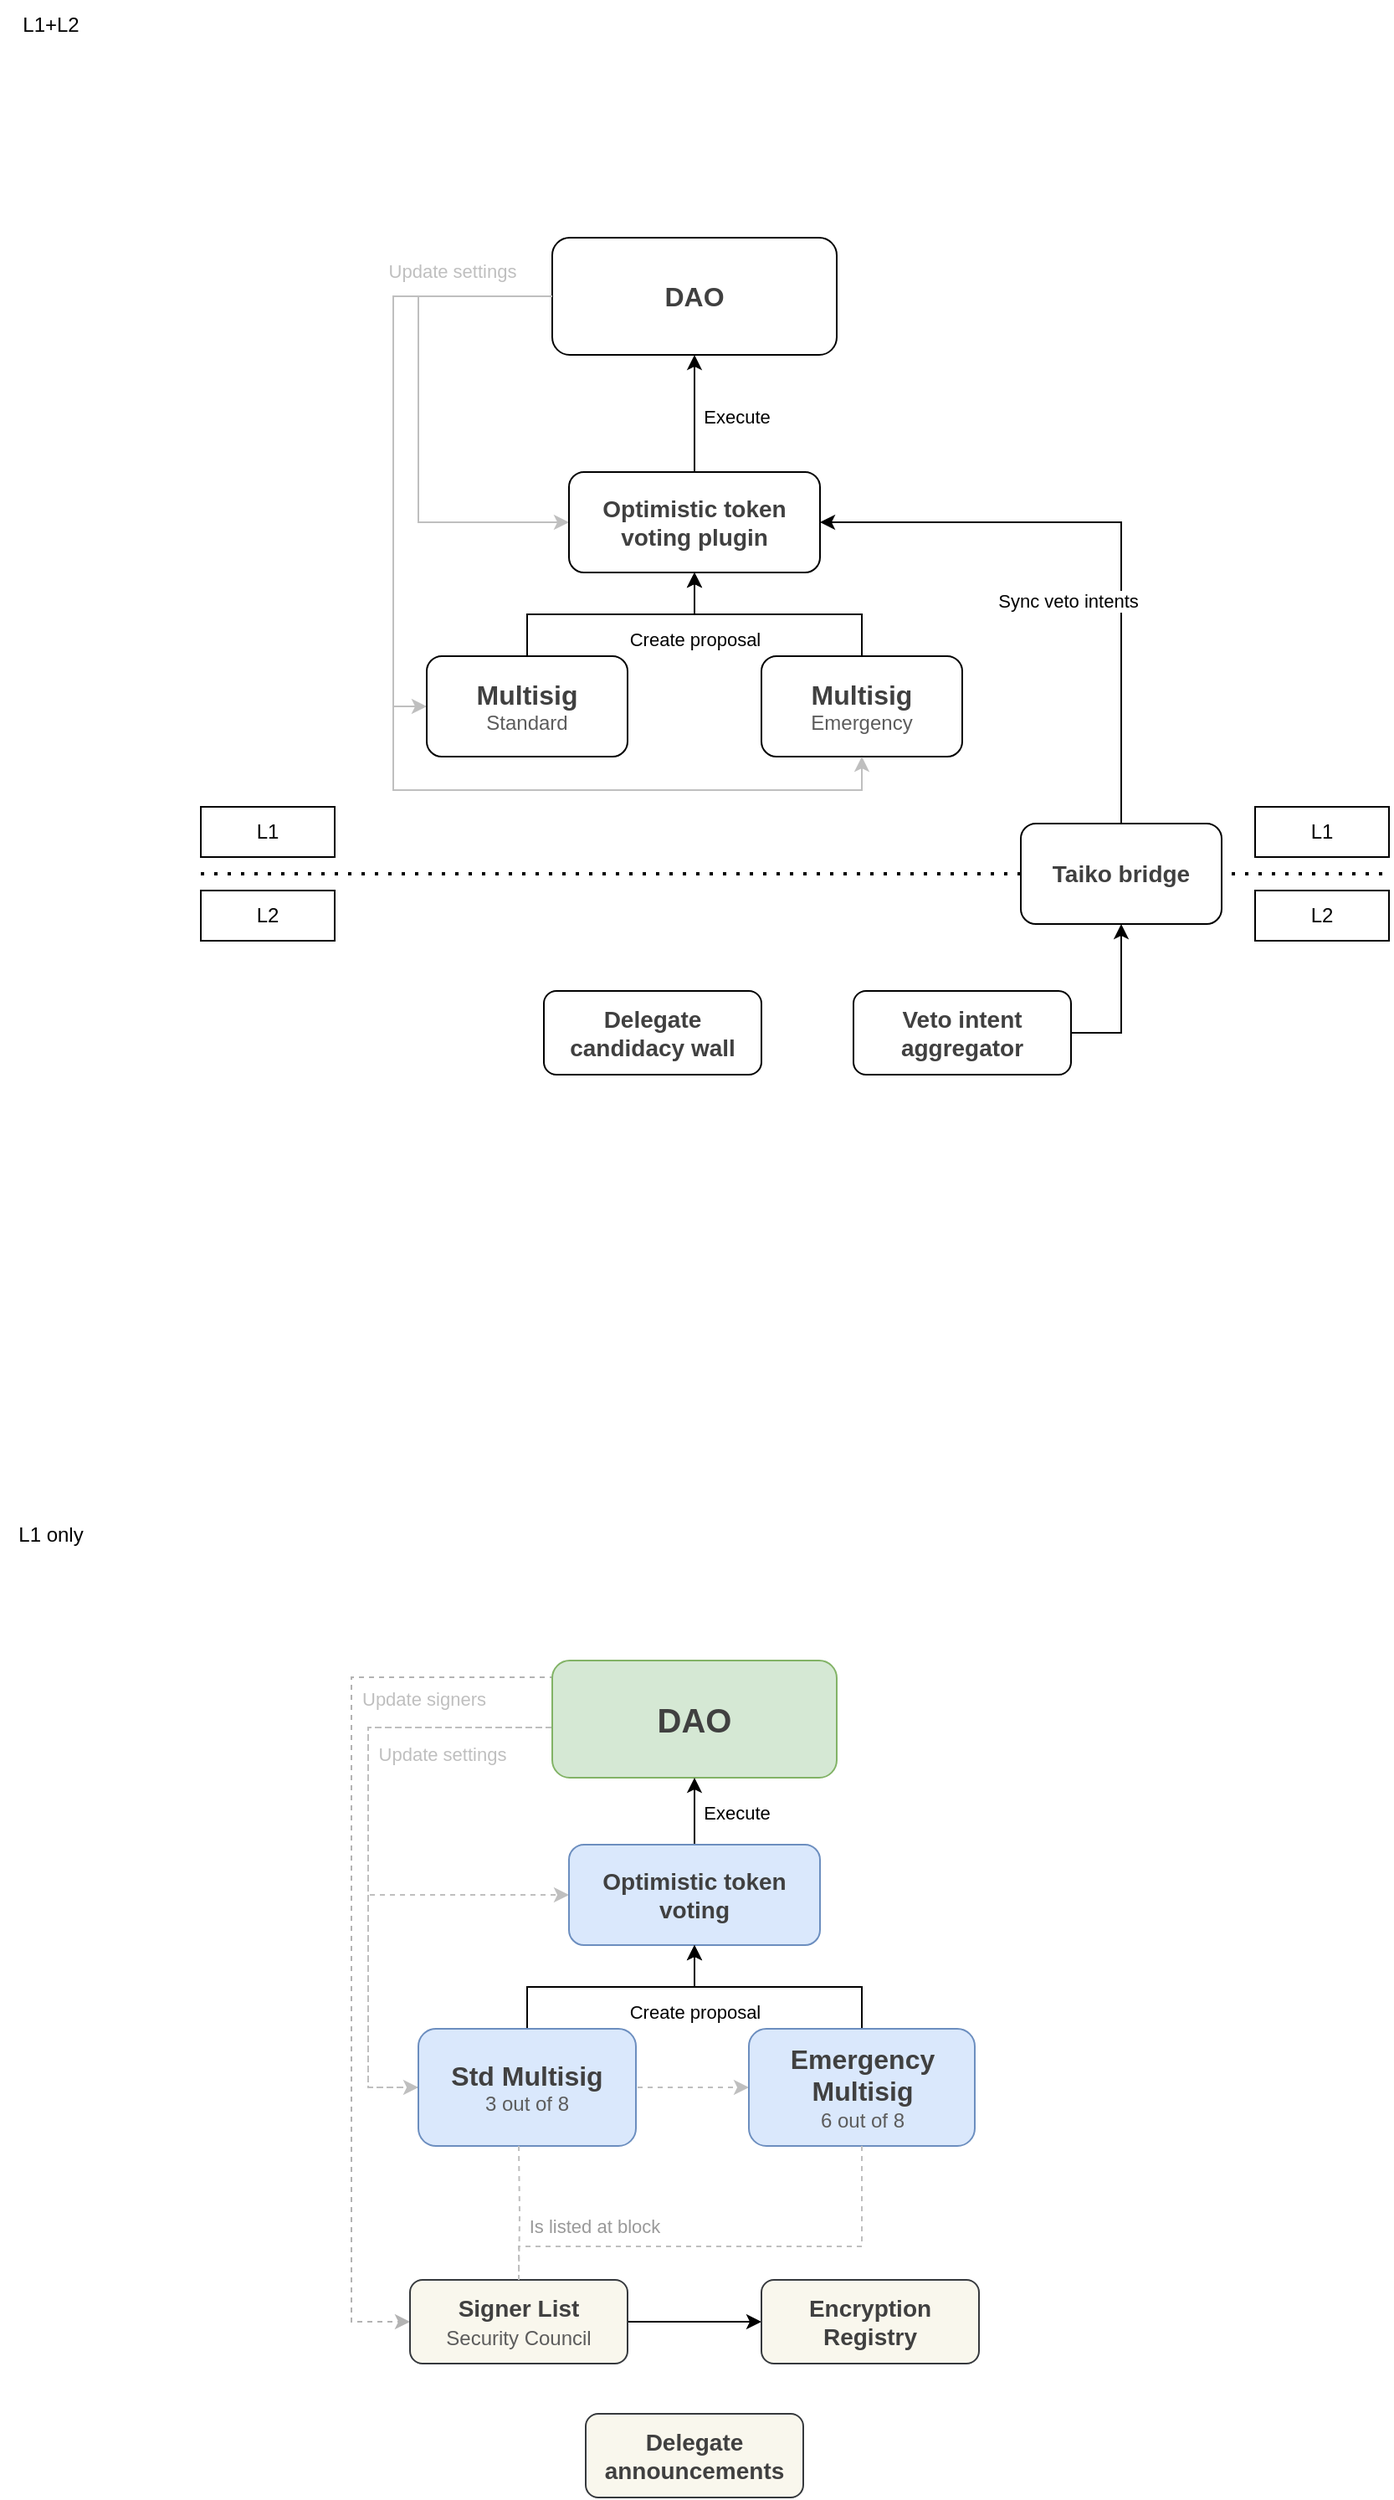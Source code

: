 <mxfile version="25.0.2" pages="7">
  <diagram id="FvCMQ2TYCZgG51o0GS3k" name="General">
    <mxGraphModel dx="707" dy="899" grid="0" gridSize="10" guides="1" tooltips="1" connect="1" arrows="1" fold="1" page="0" pageScale="1" pageWidth="827" pageHeight="1169" math="0" shadow="0">
      <root>
        <mxCell id="0" />
        <mxCell id="1" parent="0" />
        <mxCell id="OcpWWv0IAxbIL7iRxVsK-16" style="edgeStyle=orthogonalEdgeStyle;rounded=0;orthogonalLoop=1;jettySize=auto;html=1;strokeColor=#bfbfbf;dashed=1;entryX=0;entryY=0.5;entryDx=0;entryDy=0;" parent="1" target="OcpWWv0IAxbIL7iRxVsK-12" edge="1">
          <mxGeometry relative="1" as="geometry">
            <mxPoint x="380" y="780" as="sourcePoint" />
            <mxPoint x="480" y="990" as="targetPoint" />
            <Array as="points">
              <mxPoint x="270" y="780" />
              <mxPoint x="270" y="995" />
            </Array>
          </mxGeometry>
        </mxCell>
        <mxCell id="tVjawHAVNyR94qLmI_um-8" style="edgeStyle=orthogonalEdgeStyle;rounded=0;orthogonalLoop=1;jettySize=auto;html=1;entryX=0;entryY=0.5;entryDx=0;entryDy=0;exitX=0;exitY=0.5;exitDx=0;exitDy=0;strokeColor=#bfbfbf;" parent="1" source="9Mva5xmkLYj3yJJdG0av-1" target="tVjawHAVNyR94qLmI_um-1" edge="1">
          <mxGeometry relative="1" as="geometry">
            <Array as="points">
              <mxPoint x="285" y="-75" />
              <mxPoint x="285" y="170" />
            </Array>
          </mxGeometry>
        </mxCell>
        <mxCell id="tVjawHAVNyR94qLmI_um-9" style="edgeStyle=orthogonalEdgeStyle;rounded=0;orthogonalLoop=1;jettySize=auto;html=1;exitX=0;exitY=0.5;exitDx=0;exitDy=0;entryX=0;entryY=0.5;entryDx=0;entryDy=0;strokeColor=#bfbfbf;" parent="1" source="9Mva5xmkLYj3yJJdG0av-1" target="9Mva5xmkLYj3yJJdG0av-2" edge="1">
          <mxGeometry relative="1" as="geometry">
            <Array as="points">
              <mxPoint x="300" y="-75" />
              <mxPoint x="300" y="60" />
            </Array>
          </mxGeometry>
        </mxCell>
        <mxCell id="tVjawHAVNyR94qLmI_um-10" value="&lt;font color=&quot;#bfbfbf&quot;&gt;Update settings&lt;/font&gt;" style="edgeLabel;html=1;align=center;verticalAlign=middle;resizable=0;points=[];" parent="tVjawHAVNyR94qLmI_um-9" vertex="1" connectable="0">
          <mxGeometry x="-0.552" y="-2" relative="1" as="geometry">
            <mxPoint x="8" y="-13" as="offset" />
          </mxGeometry>
        </mxCell>
        <mxCell id="9Mva5xmkLYj3yJJdG0av-1" value="&lt;font size=&quot;1&quot; color=&quot;#404040&quot; style=&quot;&quot;&gt;&lt;b style=&quot;font-size: 16px;&quot;&gt;DAO&lt;/b&gt;&lt;/font&gt;" style="rounded=1;whiteSpace=wrap;html=1;" parent="1" vertex="1">
          <mxGeometry x="380" y="-110" width="170" height="70" as="geometry" />
        </mxCell>
        <mxCell id="9Mva5xmkLYj3yJJdG0av-3" style="edgeStyle=orthogonalEdgeStyle;rounded=0;orthogonalLoop=1;jettySize=auto;html=1;entryX=0.5;entryY=1;entryDx=0;entryDy=0;" parent="1" source="9Mva5xmkLYj3yJJdG0av-2" target="9Mva5xmkLYj3yJJdG0av-1" edge="1">
          <mxGeometry relative="1" as="geometry" />
        </mxCell>
        <mxCell id="9Mva5xmkLYj3yJJdG0av-4" value="Execute" style="edgeLabel;html=1;align=center;verticalAlign=middle;resizable=0;points=[];" parent="9Mva5xmkLYj3yJJdG0av-3" vertex="1" connectable="0">
          <mxGeometry x="-0.057" y="-1" relative="1" as="geometry">
            <mxPoint x="24" as="offset" />
          </mxGeometry>
        </mxCell>
        <mxCell id="9Mva5xmkLYj3yJJdG0av-2" value="&lt;font size=&quot;1&quot; color=&quot;#404040&quot; style=&quot;&quot;&gt;&lt;b style=&quot;font-size: 14px;&quot;&gt;Optimistic token voting plugin&lt;/b&gt;&lt;/font&gt;" style="rounded=1;whiteSpace=wrap;html=1;" parent="1" vertex="1">
          <mxGeometry x="390" y="30" width="150" height="60" as="geometry" />
        </mxCell>
        <mxCell id="tVjawHAVNyR94qLmI_um-3" style="edgeStyle=orthogonalEdgeStyle;rounded=0;orthogonalLoop=1;jettySize=auto;html=1;exitX=0.5;exitY=0;exitDx=0;exitDy=0;entryX=0.5;entryY=1;entryDx=0;entryDy=0;" parent="1" source="tVjawHAVNyR94qLmI_um-1" target="9Mva5xmkLYj3yJJdG0av-2" edge="1">
          <mxGeometry relative="1" as="geometry" />
        </mxCell>
        <mxCell id="tVjawHAVNyR94qLmI_um-1" value="&lt;font size=&quot;1&quot; color=&quot;#404040&quot; style=&quot;&quot;&gt;&lt;b style=&quot;font-size: 16px;&quot;&gt;Multisig&lt;/b&gt;&lt;/font&gt;&lt;div&gt;&lt;font color=&quot;#5c5c5c&quot; style=&quot;font-size: 12px;&quot;&gt;Standard&lt;/font&gt;&lt;/div&gt;" style="rounded=1;whiteSpace=wrap;html=1;" parent="1" vertex="1">
          <mxGeometry x="305" y="140" width="120" height="60" as="geometry" />
        </mxCell>
        <mxCell id="tVjawHAVNyR94qLmI_um-5" style="edgeStyle=orthogonalEdgeStyle;rounded=0;orthogonalLoop=1;jettySize=auto;html=1;exitX=0.5;exitY=0;exitDx=0;exitDy=0;" parent="1" source="tVjawHAVNyR94qLmI_um-2" edge="1">
          <mxGeometry relative="1" as="geometry">
            <mxPoint x="465" y="89.923" as="targetPoint" />
            <Array as="points">
              <mxPoint x="565" y="115" />
              <mxPoint x="465" y="115" />
            </Array>
          </mxGeometry>
        </mxCell>
        <mxCell id="tVjawHAVNyR94qLmI_um-7" value="Create proposal" style="edgeLabel;html=1;align=center;verticalAlign=middle;resizable=0;points=[];" parent="tVjawHAVNyR94qLmI_um-5" vertex="1" connectable="0">
          <mxGeometry x="0.408" relative="1" as="geometry">
            <mxPoint x="-20" y="15" as="offset" />
          </mxGeometry>
        </mxCell>
        <mxCell id="tVjawHAVNyR94qLmI_um-2" value="&lt;font size=&quot;1&quot; color=&quot;#404040&quot; style=&quot;&quot;&gt;&lt;b style=&quot;font-size: 16px;&quot;&gt;Multisig&lt;/b&gt;&lt;/font&gt;&lt;div&gt;&lt;font color=&quot;#5c5c5c&quot; style=&quot;font-size: 12px;&quot;&gt;Emergency&lt;/font&gt;&lt;/div&gt;" style="rounded=1;whiteSpace=wrap;html=1;" parent="1" vertex="1">
          <mxGeometry x="505" y="140" width="120" height="60" as="geometry" />
        </mxCell>
        <mxCell id="tVjawHAVNyR94qLmI_um-12" style="edgeStyle=orthogonalEdgeStyle;rounded=0;orthogonalLoop=1;jettySize=auto;html=1;entryX=1;entryY=0.5;entryDx=0;entryDy=0;exitX=0.5;exitY=0;exitDx=0;exitDy=0;" parent="1" source="tVjawHAVNyR94qLmI_um-11" target="9Mva5xmkLYj3yJJdG0av-2" edge="1">
          <mxGeometry relative="1" as="geometry">
            <mxPoint x="735" y="110" as="targetPoint" />
            <Array as="points">
              <mxPoint x="720" y="60" />
            </Array>
          </mxGeometry>
        </mxCell>
        <mxCell id="tVjawHAVNyR94qLmI_um-13" value="Sync veto intents" style="edgeLabel;html=1;align=center;verticalAlign=middle;resizable=0;points=[];" parent="tVjawHAVNyR94qLmI_um-12" vertex="1" connectable="0">
          <mxGeometry x="-0.202" relative="1" as="geometry">
            <mxPoint x="-32" y="10" as="offset" />
          </mxGeometry>
        </mxCell>
        <mxCell id="tVjawHAVNyR94qLmI_um-14" value="&lt;font size=&quot;1&quot; color=&quot;#404040&quot; style=&quot;&quot;&gt;&lt;b style=&quot;font-size: 14px;&quot;&gt;Delegate candidacy wall&lt;/b&gt;&lt;/font&gt;" style="rounded=1;whiteSpace=wrap;html=1;" parent="1" vertex="1">
          <mxGeometry x="375" y="340" width="130" height="50" as="geometry" />
        </mxCell>
        <mxCell id="tVjawHAVNyR94qLmI_um-15" style="edgeStyle=orthogonalEdgeStyle;rounded=0;orthogonalLoop=1;jettySize=auto;html=1;entryX=0.5;entryY=1;entryDx=0;entryDy=0;exitX=0;exitY=0.5;exitDx=0;exitDy=0;strokeColor=#bfbfbf;" parent="1" target="tVjawHAVNyR94qLmI_um-2" edge="1">
          <mxGeometry relative="1" as="geometry">
            <mxPoint x="380" y="-75" as="sourcePoint" />
            <mxPoint x="305" y="170" as="targetPoint" />
            <Array as="points">
              <mxPoint x="285" y="-75" />
              <mxPoint x="285" y="220" />
              <mxPoint x="565" y="220" />
            </Array>
          </mxGeometry>
        </mxCell>
        <mxCell id="xMdq7P4oA8g0cijs3zZL-6" style="edgeStyle=orthogonalEdgeStyle;rounded=0;orthogonalLoop=1;jettySize=auto;html=1;entryX=0.5;entryY=1;entryDx=0;entryDy=0;" parent="1" source="DY-D84pm2P9aCGuJtl9o-1" target="tVjawHAVNyR94qLmI_um-11" edge="1">
          <mxGeometry relative="1" as="geometry">
            <Array as="points">
              <mxPoint x="720" y="365" />
            </Array>
          </mxGeometry>
        </mxCell>
        <mxCell id="DY-D84pm2P9aCGuJtl9o-1" value="&lt;font size=&quot;1&quot; color=&quot;#404040&quot; style=&quot;&quot;&gt;&lt;b style=&quot;font-size: 14px;&quot;&gt;Veto intent aggregator&lt;/b&gt;&lt;/font&gt;" style="rounded=1;whiteSpace=wrap;html=1;" parent="1" vertex="1">
          <mxGeometry x="560" y="340" width="130" height="50" as="geometry" />
        </mxCell>
        <mxCell id="xMdq7P4oA8g0cijs3zZL-1" value="" style="endArrow=none;dashed=1;html=1;dashPattern=1 3;strokeWidth=2;rounded=0;" parent="1" edge="1">
          <mxGeometry width="50" height="50" relative="1" as="geometry">
            <mxPoint x="170" y="270" as="sourcePoint" />
            <mxPoint x="880" y="270" as="targetPoint" />
          </mxGeometry>
        </mxCell>
        <mxCell id="xMdq7P4oA8g0cijs3zZL-2" value="L1" style="rounded=0;whiteSpace=wrap;html=1;" parent="1" vertex="1">
          <mxGeometry x="170" y="230" width="80" height="30" as="geometry" />
        </mxCell>
        <mxCell id="xMdq7P4oA8g0cijs3zZL-3" value="L2" style="rounded=0;whiteSpace=wrap;html=1;" parent="1" vertex="1">
          <mxGeometry x="170" y="280" width="80" height="30" as="geometry" />
        </mxCell>
        <mxCell id="xMdq7P4oA8g0cijs3zZL-4" value="L1" style="rounded=0;whiteSpace=wrap;html=1;" parent="1" vertex="1">
          <mxGeometry x="800" y="230" width="80" height="30" as="geometry" />
        </mxCell>
        <mxCell id="xMdq7P4oA8g0cijs3zZL-5" value="L2" style="rounded=0;whiteSpace=wrap;html=1;" parent="1" vertex="1">
          <mxGeometry x="800" y="280" width="80" height="30" as="geometry" />
        </mxCell>
        <mxCell id="tVjawHAVNyR94qLmI_um-11" value="&lt;font size=&quot;1&quot; color=&quot;#404040&quot; style=&quot;&quot;&gt;&lt;b style=&quot;font-size: 14px;&quot;&gt;Taiko bridge&lt;/b&gt;&lt;/font&gt;" style="rounded=1;whiteSpace=wrap;html=1;" parent="1" vertex="1">
          <mxGeometry x="660" y="240" width="120" height="60" as="geometry" />
        </mxCell>
        <mxCell id="OcpWWv0IAxbIL7iRxVsK-1" style="edgeStyle=orthogonalEdgeStyle;rounded=0;orthogonalLoop=1;jettySize=auto;html=1;entryX=0;entryY=0.5;entryDx=0;entryDy=0;exitX=0;exitY=0.5;exitDx=0;exitDy=0;strokeColor=#bfbfbf;dashed=1;" parent="1" source="OcpWWv0IAxbIL7iRxVsK-4" target="OcpWWv0IAxbIL7iRxVsK-9" edge="1">
          <mxGeometry relative="1" as="geometry">
            <Array as="points">
              <mxPoint x="380" y="780" />
              <mxPoint x="270" y="780" />
              <mxPoint x="270" y="995" />
            </Array>
          </mxGeometry>
        </mxCell>
        <mxCell id="OcpWWv0IAxbIL7iRxVsK-2" style="edgeStyle=orthogonalEdgeStyle;rounded=0;orthogonalLoop=1;jettySize=auto;html=1;exitX=0;exitY=0.5;exitDx=0;exitDy=0;entryX=0;entryY=0.5;entryDx=0;entryDy=0;strokeColor=#bfbfbf;dashed=1;" parent="1" source="OcpWWv0IAxbIL7iRxVsK-4" target="OcpWWv0IAxbIL7iRxVsK-7" edge="1">
          <mxGeometry relative="1" as="geometry">
            <Array as="points">
              <mxPoint x="380" y="780" />
              <mxPoint x="270" y="780" />
              <mxPoint x="270" y="880" />
            </Array>
          </mxGeometry>
        </mxCell>
        <mxCell id="OcpWWv0IAxbIL7iRxVsK-3" value="&lt;font color=&quot;#bfbfbf&quot;&gt;Update settings&lt;/font&gt;" style="edgeLabel;html=1;align=center;verticalAlign=middle;resizable=0;points=[];" parent="OcpWWv0IAxbIL7iRxVsK-2" vertex="1" connectable="0">
          <mxGeometry x="-0.552" y="-2" relative="1" as="geometry">
            <mxPoint x="4" y="18" as="offset" />
          </mxGeometry>
        </mxCell>
        <mxCell id="vn7Xvp1JCx-wwojnSZ_d-4" value="&lt;font color=&quot;#bfbfbf&quot;&gt;Update signers&lt;/font&gt;" style="edgeLabel;html=1;align=center;verticalAlign=middle;resizable=0;points=[];" vertex="1" connectable="0" parent="OcpWWv0IAxbIL7iRxVsK-2">
          <mxGeometry x="-0.552" y="-2" relative="1" as="geometry">
            <mxPoint x="-7" y="-15" as="offset" />
          </mxGeometry>
        </mxCell>
        <mxCell id="vn7Xvp1JCx-wwojnSZ_d-3" style="edgeStyle=orthogonalEdgeStyle;rounded=0;orthogonalLoop=1;jettySize=auto;html=1;exitX=0;exitY=0.25;exitDx=0;exitDy=0;entryX=0;entryY=0.5;entryDx=0;entryDy=0;strokeColor=#B3B3B3;dashed=1;" edge="1" parent="1" source="OcpWWv0IAxbIL7iRxVsK-4" target="gb_Xd0SadII8x2nFeUIU-1">
          <mxGeometry relative="1" as="geometry">
            <Array as="points">
              <mxPoint x="380" y="750" />
              <mxPoint x="260" y="750" />
              <mxPoint x="260" y="1135" />
            </Array>
          </mxGeometry>
        </mxCell>
        <mxCell id="OcpWWv0IAxbIL7iRxVsK-4" value="&lt;font color=&quot;#404040&quot; style=&quot;font-size: 20px;&quot;&gt;&lt;b style=&quot;font-size: 20px;&quot;&gt;DAO&lt;/b&gt;&lt;/font&gt;" style="rounded=1;whiteSpace=wrap;html=1;fontSize=20;fillColor=#d5e8d4;strokeColor=#82b366;" parent="1" vertex="1">
          <mxGeometry x="380" y="740" width="170" height="70" as="geometry" />
        </mxCell>
        <mxCell id="OcpWWv0IAxbIL7iRxVsK-5" style="edgeStyle=orthogonalEdgeStyle;rounded=0;orthogonalLoop=1;jettySize=auto;html=1;entryX=0.5;entryY=1;entryDx=0;entryDy=0;" parent="1" source="OcpWWv0IAxbIL7iRxVsK-7" target="OcpWWv0IAxbIL7iRxVsK-4" edge="1">
          <mxGeometry relative="1" as="geometry" />
        </mxCell>
        <mxCell id="OcpWWv0IAxbIL7iRxVsK-6" value="Execute" style="edgeLabel;html=1;align=center;verticalAlign=middle;resizable=0;points=[];" parent="OcpWWv0IAxbIL7iRxVsK-5" vertex="1" connectable="0">
          <mxGeometry x="-0.057" y="-1" relative="1" as="geometry">
            <mxPoint x="24" as="offset" />
          </mxGeometry>
        </mxCell>
        <mxCell id="OcpWWv0IAxbIL7iRxVsK-7" value="&lt;font size=&quot;1&quot; color=&quot;#404040&quot; style=&quot;&quot;&gt;&lt;b style=&quot;font-size: 14px;&quot;&gt;Optimistic token voting&lt;/b&gt;&lt;/font&gt;" style="rounded=1;whiteSpace=wrap;html=1;fillColor=#dae8fc;strokeColor=#6c8ebf;" parent="1" vertex="1">
          <mxGeometry x="390" y="850" width="150" height="60" as="geometry" />
        </mxCell>
        <mxCell id="OcpWWv0IAxbIL7iRxVsK-8" style="edgeStyle=orthogonalEdgeStyle;rounded=0;orthogonalLoop=1;jettySize=auto;html=1;exitX=0.5;exitY=0;exitDx=0;exitDy=0;entryX=0.5;entryY=1;entryDx=0;entryDy=0;" parent="1" source="OcpWWv0IAxbIL7iRxVsK-9" target="OcpWWv0IAxbIL7iRxVsK-7" edge="1">
          <mxGeometry relative="1" as="geometry" />
        </mxCell>
        <mxCell id="OcpWWv0IAxbIL7iRxVsK-9" value="&lt;font size=&quot;1&quot; color=&quot;#404040&quot; style=&quot;&quot;&gt;&lt;b style=&quot;font-size: 16px;&quot;&gt;Std Multisig&lt;/b&gt;&lt;/font&gt;&lt;div&gt;&lt;font color=&quot;#5c5c5c&quot; style=&quot;font-size: 12px;&quot;&gt;3 out of 8&lt;/font&gt;&lt;/div&gt;" style="rounded=1;whiteSpace=wrap;html=1;fillColor=#dae8fc;strokeColor=#6c8ebf;" parent="1" vertex="1">
          <mxGeometry x="300" y="960" width="130" height="70" as="geometry" />
        </mxCell>
        <mxCell id="OcpWWv0IAxbIL7iRxVsK-10" style="edgeStyle=orthogonalEdgeStyle;rounded=0;orthogonalLoop=1;jettySize=auto;html=1;exitX=0.5;exitY=0;exitDx=0;exitDy=0;" parent="1" source="OcpWWv0IAxbIL7iRxVsK-12" edge="1">
          <mxGeometry relative="1" as="geometry">
            <mxPoint x="465" y="909.923" as="targetPoint" />
            <Array as="points">
              <mxPoint x="565" y="935" />
              <mxPoint x="465" y="935" />
            </Array>
          </mxGeometry>
        </mxCell>
        <mxCell id="OcpWWv0IAxbIL7iRxVsK-11" value="Create proposal" style="edgeLabel;html=1;align=center;verticalAlign=middle;resizable=0;points=[];" parent="OcpWWv0IAxbIL7iRxVsK-10" vertex="1" connectable="0">
          <mxGeometry x="0.408" relative="1" as="geometry">
            <mxPoint x="-20" y="15" as="offset" />
          </mxGeometry>
        </mxCell>
        <mxCell id="OcpWWv0IAxbIL7iRxVsK-12" value="&lt;font size=&quot;1&quot; color=&quot;#404040&quot; style=&quot;&quot;&gt;&lt;b style=&quot;font-size: 16px;&quot;&gt;Emergency Multisig&lt;/b&gt;&lt;/font&gt;&lt;div&gt;&lt;font color=&quot;#5c5c5c&quot; style=&quot;font-size: 12px;&quot;&gt;6 out of 8&lt;/font&gt;&lt;/div&gt;" style="rounded=1;whiteSpace=wrap;html=1;fillColor=#dae8fc;strokeColor=#6c8ebf;" parent="1" vertex="1">
          <mxGeometry x="497.5" y="960" width="135" height="70" as="geometry" />
        </mxCell>
        <mxCell id="OcpWWv0IAxbIL7iRxVsK-25" value="&lt;font size=&quot;1&quot; color=&quot;#404040&quot; style=&quot;&quot;&gt;&lt;b style=&quot;font-size: 14px;&quot;&gt;Delegate announcements&lt;/b&gt;&lt;/font&gt;" style="rounded=1;whiteSpace=wrap;html=1;fillColor=#f9f7ed;strokeColor=#36393d;" parent="1" vertex="1">
          <mxGeometry x="400" y="1190" width="130" height="50" as="geometry" />
        </mxCell>
        <mxCell id="OcpWWv0IAxbIL7iRxVsK-26" value="L1+L2" style="text;html=1;align=center;verticalAlign=middle;resizable=0;points=[];autosize=1;strokeColor=none;fillColor=none;" parent="1" vertex="1">
          <mxGeometry x="50" y="-252" width="60" height="30" as="geometry" />
        </mxCell>
        <mxCell id="OcpWWv0IAxbIL7iRxVsK-27" value="L1 only" style="text;html=1;align=center;verticalAlign=middle;resizable=0;points=[];autosize=1;strokeColor=none;fillColor=none;" parent="1" vertex="1">
          <mxGeometry x="50" y="650" width="60" height="30" as="geometry" />
        </mxCell>
        <mxCell id="vn7Xvp1JCx-wwojnSZ_d-2" style="edgeStyle=orthogonalEdgeStyle;rounded=0;orthogonalLoop=1;jettySize=auto;html=1;entryX=0;entryY=0.5;entryDx=0;entryDy=0;" edge="1" parent="1" source="gb_Xd0SadII8x2nFeUIU-1" target="vn7Xvp1JCx-wwojnSZ_d-1">
          <mxGeometry relative="1" as="geometry" />
        </mxCell>
        <mxCell id="gb_Xd0SadII8x2nFeUIU-1" value="&lt;font size=&quot;1&quot; color=&quot;#404040&quot; style=&quot;&quot;&gt;&lt;b style=&quot;font-size: 14px;&quot;&gt;Signer List&lt;br&gt;&lt;/b&gt;&lt;/font&gt;&lt;span style=&quot;color: rgb(92, 92, 92);&quot;&gt;Security Council&lt;/span&gt;&lt;font size=&quot;1&quot; color=&quot;#404040&quot; style=&quot;&quot;&gt;&lt;b style=&quot;font-size: 14px;&quot;&gt;&lt;br&gt;&lt;/b&gt;&lt;/font&gt;" style="rounded=1;whiteSpace=wrap;html=1;fillColor=#f9f7ed;strokeColor=#36393d;" parent="1" vertex="1">
          <mxGeometry x="295" y="1110" width="130" height="50" as="geometry" />
        </mxCell>
        <mxCell id="vn7Xvp1JCx-wwojnSZ_d-1" value="&lt;font size=&quot;1&quot; color=&quot;#404040&quot; style=&quot;&quot;&gt;&lt;b style=&quot;font-size: 14px;&quot;&gt;Encryption Registry&lt;/b&gt;&lt;/font&gt;" style="rounded=1;whiteSpace=wrap;html=1;fillColor=#f9f7ed;strokeColor=#36393d;" vertex="1" parent="1">
          <mxGeometry x="505" y="1110" width="130" height="50" as="geometry" />
        </mxCell>
        <mxCell id="vn7Xvp1JCx-wwojnSZ_d-7" style="edgeStyle=orthogonalEdgeStyle;rounded=0;orthogonalLoop=1;jettySize=auto;html=1;exitX=0;exitY=0.5;exitDx=0;exitDy=0;strokeColor=#bfbfbf;dashed=1;entryX=0.5;entryY=0;entryDx=0;entryDy=0;endArrow=none;endFill=0;" edge="1" parent="1" target="gb_Xd0SadII8x2nFeUIU-1">
          <mxGeometry relative="1" as="geometry">
            <Array as="points" />
            <mxPoint x="360" y="1030" as="sourcePoint" />
            <mxPoint x="430" y="1080" as="targetPoint" />
          </mxGeometry>
        </mxCell>
        <mxCell id="vn7Xvp1JCx-wwojnSZ_d-10" style="edgeStyle=orthogonalEdgeStyle;rounded=0;orthogonalLoop=1;jettySize=auto;html=1;exitX=0.5;exitY=1;exitDx=0;exitDy=0;strokeColor=#bfbfbf;dashed=1;entryX=0.5;entryY=0;entryDx=0;entryDy=0;endArrow=none;endFill=0;" edge="1" parent="1" source="OcpWWv0IAxbIL7iRxVsK-12" target="gb_Xd0SadII8x2nFeUIU-1">
          <mxGeometry relative="1" as="geometry">
            <Array as="points">
              <mxPoint x="565" y="1090" />
              <mxPoint x="360" y="1090" />
            </Array>
            <mxPoint x="375" y="1030" as="sourcePoint" />
            <mxPoint x="375" y="1110" as="targetPoint" />
          </mxGeometry>
        </mxCell>
        <mxCell id="vn7Xvp1JCx-wwojnSZ_d-11" value="Is listed at block" style="edgeLabel;html=1;align=center;verticalAlign=middle;resizable=0;points=[];fontColor=#999999;" vertex="1" connectable="0" parent="vn7Xvp1JCx-wwojnSZ_d-10">
          <mxGeometry x="0.525" y="2" relative="1" as="geometry">
            <mxPoint x="-3" y="-14" as="offset" />
          </mxGeometry>
        </mxCell>
      </root>
    </mxGraphModel>
  </diagram>
  <diagram name="Standard proposal flow" id="-0tcjrmhDcIy10hRTlAE">
    <mxGraphModel dx="1763" dy="1434" grid="0" gridSize="10" guides="1" tooltips="1" connect="1" arrows="1" fold="1" page="0" pageScale="1" pageWidth="827" pageHeight="1169" math="0" shadow="0">
      <root>
        <mxCell id="0" />
        <mxCell id="1" parent="0" />
        <mxCell id="yonIIfe3boUSWm_N8UCJ-9" style="edgeStyle=orthogonalEdgeStyle;rounded=0;orthogonalLoop=1;jettySize=auto;html=1;entryX=0;entryY=0.5;entryDx=0;entryDy=0;" parent="1" source="yonIIfe3boUSWm_N8UCJ-1" target="yonIIfe3boUSWm_N8UCJ-7" edge="1">
          <mxGeometry relative="1" as="geometry" />
        </mxCell>
        <mxCell id="yonIIfe3boUSWm_N8UCJ-11" value="Create proposal" style="edgeLabel;html=1;align=center;verticalAlign=middle;resizable=0;points=[];" parent="yonIIfe3boUSWm_N8UCJ-9" vertex="1" connectable="0">
          <mxGeometry x="-0.021" y="3" relative="1" as="geometry">
            <mxPoint y="-7" as="offset" />
          </mxGeometry>
        </mxCell>
        <mxCell id="yonIIfe3boUSWm_N8UCJ-1" value="Security Council&lt;div&gt;member&lt;/div&gt;" style="shape=umlActor;verticalLabelPosition=bottom;verticalAlign=top;html=1;outlineConnect=0;" parent="1" vertex="1">
          <mxGeometry x="80" y="90" width="30" height="60" as="geometry" />
        </mxCell>
        <mxCell id="yonIIfe3boUSWm_N8UCJ-19" style="edgeStyle=orthogonalEdgeStyle;rounded=0;orthogonalLoop=1;jettySize=auto;html=1;exitX=1;exitY=0.5;exitDx=0;exitDy=0;entryX=0;entryY=0.5;entryDx=0;entryDy=0;" parent="1" source="yonIIfe3boUSWm_N8UCJ-7" target="yonIIfe3boUSWm_N8UCJ-18" edge="1">
          <mxGeometry relative="1" as="geometry" />
        </mxCell>
        <mxCell id="yonIIfe3boUSWm_N8UCJ-7" value="&lt;font size=&quot;1&quot; color=&quot;#404040&quot; style=&quot;&quot;&gt;&lt;b style=&quot;font-size: 16px;&quot;&gt;Multisig&lt;/b&gt;&lt;/font&gt;&lt;div&gt;&lt;font color=&quot;#5c5c5c&quot; style=&quot;font-size: 12px;&quot;&gt;Standard&lt;/font&gt;&lt;/div&gt;" style="rounded=1;whiteSpace=wrap;html=1;" parent="1" vertex="1">
          <mxGeometry x="230" y="90" width="120" height="60" as="geometry" />
        </mxCell>
        <mxCell id="yonIIfe3boUSWm_N8UCJ-16" style="edgeStyle=orthogonalEdgeStyle;rounded=0;orthogonalLoop=1;jettySize=auto;html=1;entryX=0.5;entryY=1;entryDx=0;entryDy=0;" parent="1" source="yonIIfe3boUSWm_N8UCJ-12" target="yonIIfe3boUSWm_N8UCJ-7" edge="1">
          <mxGeometry relative="1" as="geometry" />
        </mxCell>
        <mxCell id="yonIIfe3boUSWm_N8UCJ-17" value="Approve" style="edgeLabel;html=1;align=center;verticalAlign=middle;resizable=0;points=[];" parent="yonIIfe3boUSWm_N8UCJ-16" vertex="1" connectable="0">
          <mxGeometry x="-0.309" y="4" relative="1" as="geometry">
            <mxPoint y="-6" as="offset" />
          </mxGeometry>
        </mxCell>
        <mxCell id="yonIIfe3boUSWm_N8UCJ-12" value="Security Council&lt;div&gt;member (M of N)&lt;/div&gt;" style="shape=umlActor;verticalLabelPosition=bottom;verticalAlign=top;html=1;outlineConnect=0;" parent="1" vertex="1">
          <mxGeometry x="80" y="200" width="30" height="60" as="geometry" />
        </mxCell>
        <mxCell id="yonIIfe3boUSWm_N8UCJ-21" style="edgeStyle=orthogonalEdgeStyle;rounded=0;orthogonalLoop=1;jettySize=auto;html=1;exitX=0.5;exitY=0;exitDx=0;exitDy=0;entryX=0.5;entryY=1;entryDx=0;entryDy=0;" parent="1" source="yonIIfe3boUSWm_N8UCJ-18" target="yonIIfe3boUSWm_N8UCJ-20" edge="1">
          <mxGeometry relative="1" as="geometry" />
        </mxCell>
        <mxCell id="yonIIfe3boUSWm_N8UCJ-22" value="No" style="edgeLabel;html=1;align=center;verticalAlign=middle;resizable=0;points=[];" parent="yonIIfe3boUSWm_N8UCJ-21" vertex="1" connectable="0">
          <mxGeometry x="0.02" y="-3" relative="1" as="geometry">
            <mxPoint x="17" y="1" as="offset" />
          </mxGeometry>
        </mxCell>
        <mxCell id="yonIIfe3boUSWm_N8UCJ-24" style="edgeStyle=orthogonalEdgeStyle;rounded=0;orthogonalLoop=1;jettySize=auto;html=1;exitX=1;exitY=0.5;exitDx=0;exitDy=0;entryX=0;entryY=0.5;entryDx=0;entryDy=0;" parent="1" source="yonIIfe3boUSWm_N8UCJ-18" target="yonIIfe3boUSWm_N8UCJ-23" edge="1">
          <mxGeometry relative="1" as="geometry" />
        </mxCell>
        <mxCell id="yonIIfe3boUSWm_N8UCJ-25" value="Create proposal" style="edgeLabel;html=1;align=center;verticalAlign=middle;resizable=0;points=[];" parent="yonIIfe3boUSWm_N8UCJ-24" vertex="1" connectable="0">
          <mxGeometry x="-0.291" relative="1" as="geometry">
            <mxPoint x="11" y="-10" as="offset" />
          </mxGeometry>
        </mxCell>
        <mxCell id="yonIIfe3boUSWm_N8UCJ-18" value="Approved?" style="rhombus;whiteSpace=wrap;html=1;" parent="1" vertex="1">
          <mxGeometry x="390" y="80" width="80" height="80" as="geometry" />
        </mxCell>
        <mxCell id="yonIIfe3boUSWm_N8UCJ-20" value="Rejected" style="rounded=1;whiteSpace=wrap;html=1;" parent="1" vertex="1">
          <mxGeometry x="385" width="90" height="30" as="geometry" />
        </mxCell>
        <mxCell id="Sps8LiRHfBSsz9i6ztpr-17" style="edgeStyle=orthogonalEdgeStyle;rounded=0;orthogonalLoop=1;jettySize=auto;html=1;exitX=1;exitY=0.5;exitDx=0;exitDy=0;entryX=0;entryY=0.5;entryDx=0;entryDy=0;" parent="1" source="yonIIfe3boUSWm_N8UCJ-23" target="Sps8LiRHfBSsz9i6ztpr-16" edge="1">
          <mxGeometry relative="1" as="geometry" />
        </mxCell>
        <mxCell id="sILVLMwYd7NjAboaMsMr-4" style="edgeStyle=orthogonalEdgeStyle;rounded=0;orthogonalLoop=1;jettySize=auto;html=1;exitX=0.25;exitY=1;exitDx=0;exitDy=0;entryX=0.25;entryY=0;entryDx=0;entryDy=0;" parent="1" source="yonIIfe3boUSWm_N8UCJ-23" target="Sps8LiRHfBSsz9i6ztpr-7" edge="1">
          <mxGeometry relative="1" as="geometry" />
        </mxCell>
        <mxCell id="sILVLMwYd7NjAboaMsMr-5" value="Notify proposal" style="edgeLabel;html=1;align=center;verticalAlign=middle;resizable=0;points=[];" parent="sILVLMwYd7NjAboaMsMr-4" vertex="1" connectable="0">
          <mxGeometry x="-0.275" y="3" relative="1" as="geometry">
            <mxPoint y="-6" as="offset" />
          </mxGeometry>
        </mxCell>
        <mxCell id="yonIIfe3boUSWm_N8UCJ-23" value="&lt;font size=&quot;1&quot; color=&quot;#404040&quot; style=&quot;&quot;&gt;&lt;b style=&quot;font-size: 16px;&quot;&gt;Optimistic vote&lt;br&gt;&lt;/b&gt;&lt;/font&gt;&lt;span style=&quot;color: rgb(92, 92, 92);&quot;&gt;Standard delay&lt;/span&gt;&lt;font size=&quot;1&quot; color=&quot;#404040&quot; style=&quot;&quot;&gt;&lt;b style=&quot;font-size: 16px;&quot;&gt;&lt;br&gt;&lt;/b&gt;&lt;/font&gt;" style="rounded=1;whiteSpace=wrap;html=1;" parent="1" vertex="1">
          <mxGeometry x="580" y="90" width="170" height="60" as="geometry" />
        </mxCell>
        <mxCell id="yonIIfe3boUSWm_N8UCJ-26" value="" style="endArrow=none;dashed=1;html=1;dashPattern=1 3;strokeWidth=2;rounded=0;" parent="1" edge="1">
          <mxGeometry width="50" height="50" relative="1" as="geometry">
            <mxPoint x="-40" y="360" as="sourcePoint" />
            <mxPoint x="1040" y="360" as="targetPoint" />
          </mxGeometry>
        </mxCell>
        <mxCell id="yonIIfe3boUSWm_N8UCJ-28" value="L1" style="rounded=0;whiteSpace=wrap;html=1;" parent="1" vertex="1">
          <mxGeometry x="-40" y="320" width="80" height="30" as="geometry" />
        </mxCell>
        <mxCell id="yonIIfe3boUSWm_N8UCJ-29" value="L2" style="rounded=0;whiteSpace=wrap;html=1;" parent="1" vertex="1">
          <mxGeometry x="-40" y="370" width="80" height="30" as="geometry" />
        </mxCell>
        <mxCell id="sILVLMwYd7NjAboaMsMr-2" style="edgeStyle=orthogonalEdgeStyle;rounded=0;orthogonalLoop=1;jettySize=auto;html=1;entryX=0.5;entryY=0;entryDx=0;entryDy=0;" parent="1" source="Sps8LiRHfBSsz9i6ztpr-1" target="yonIIfe3boUSWm_N8UCJ-23" edge="1">
          <mxGeometry relative="1" as="geometry">
            <Array as="points">
              <mxPoint x="665" y="20" />
            </Array>
          </mxGeometry>
        </mxCell>
        <mxCell id="sILVLMwYd7NjAboaMsMr-3" value="Veto" style="edgeLabel;html=1;align=center;verticalAlign=middle;resizable=0;points=[];" parent="sILVLMwYd7NjAboaMsMr-2" vertex="1" connectable="0">
          <mxGeometry x="-0.149" y="1" relative="1" as="geometry">
            <mxPoint y="12" as="offset" />
          </mxGeometry>
        </mxCell>
        <mxCell id="Sps8LiRHfBSsz9i6ztpr-1" value="Delegate" style="shape=umlActor;verticalLabelPosition=bottom;verticalAlign=top;html=1;outlineConnect=0;" parent="1" vertex="1">
          <mxGeometry x="550" y="-20" width="30" height="60" as="geometry" />
        </mxCell>
        <mxCell id="Sps8LiRHfBSsz9i6ztpr-14" style="edgeStyle=orthogonalEdgeStyle;rounded=0;orthogonalLoop=1;jettySize=auto;html=1;exitX=0.75;exitY=0;exitDx=0;exitDy=0;entryX=0.75;entryY=1;entryDx=0;entryDy=0;" parent="1" edge="1">
          <mxGeometry relative="1" as="geometry">
            <mxPoint x="713.5" y="470" as="sourcePoint" />
            <mxPoint x="713.5" y="150" as="targetPoint" />
          </mxGeometry>
        </mxCell>
        <mxCell id="Sps8LiRHfBSsz9i6ztpr-15" value="Relay veto batch" style="edgeLabel;html=1;align=center;verticalAlign=middle;resizable=0;points=[];" parent="Sps8LiRHfBSsz9i6ztpr-14" vertex="1" connectable="0">
          <mxGeometry x="0.447" y="3" relative="1" as="geometry">
            <mxPoint x="1" y="22" as="offset" />
          </mxGeometry>
        </mxCell>
        <mxCell id="wD2OG6ifZxEcAoqdkh_1-47" style="edgeStyle=orthogonalEdgeStyle;rounded=0;orthogonalLoop=1;jettySize=auto;html=1;exitX=0.5;exitY=0;exitDx=0;exitDy=0;entryX=0.5;entryY=1;entryDx=0;entryDy=0;" parent="Sps8LiRHfBSsz9i6ztpr-14" source="wD2OG6ifZxEcAoqdkh_1-50" target="wD2OG6ifZxEcAoqdkh_1-51" edge="1">
          <mxGeometry relative="1" as="geometry" />
        </mxCell>
        <mxCell id="wD2OG6ifZxEcAoqdkh_1-48" value="Yes" style="edgeLabel;html=1;align=center;verticalAlign=middle;resizable=0;points=[];" parent="wD2OG6ifZxEcAoqdkh_1-47" vertex="1" connectable="0">
          <mxGeometry x="-0.075" y="2" relative="1" as="geometry">
            <mxPoint x="22" y="1" as="offset" />
          </mxGeometry>
        </mxCell>
        <mxCell id="Sps8LiRHfBSsz9i6ztpr-22" style="edgeStyle=orthogonalEdgeStyle;rounded=0;orthogonalLoop=1;jettySize=auto;html=1;entryX=0;entryY=0.5;entryDx=0;entryDy=0;" parent="1" source="Sps8LiRHfBSsz9i6ztpr-7" target="Sps8LiRHfBSsz9i6ztpr-21" edge="1">
          <mxGeometry relative="1" as="geometry" />
        </mxCell>
        <mxCell id="Sps8LiRHfBSsz9i6ztpr-23" value="Verify" style="edgeLabel;html=1;align=center;verticalAlign=middle;resizable=0;points=[];" parent="Sps8LiRHfBSsz9i6ztpr-22" vertex="1" connectable="0">
          <mxGeometry x="-0.1" y="1" relative="1" as="geometry">
            <mxPoint x="5" y="-14" as="offset" />
          </mxGeometry>
        </mxCell>
        <mxCell id="Sps8LiRHfBSsz9i6ztpr-7" value="&lt;font size=&quot;1&quot; color=&quot;#404040&quot; style=&quot;&quot;&gt;&lt;b style=&quot;font-size: 16px;&quot;&gt;Veto aggregator&lt;/b&gt;&lt;/font&gt;" style="rounded=1;whiteSpace=wrap;html=1;" parent="1" vertex="1">
          <mxGeometry x="580" y="470" width="170" height="70" as="geometry" />
        </mxCell>
        <mxCell id="Sps8LiRHfBSsz9i6ztpr-11" style="edgeStyle=orthogonalEdgeStyle;rounded=0;orthogonalLoop=1;jettySize=auto;html=1;" parent="1" source="Sps8LiRHfBSsz9i6ztpr-9" target="Sps8LiRHfBSsz9i6ztpr-7" edge="1">
          <mxGeometry relative="1" as="geometry">
            <Array as="points">
              <mxPoint x="450" y="460" />
              <mxPoint x="450" y="505" />
            </Array>
          </mxGeometry>
        </mxCell>
        <mxCell id="Sps8LiRHfBSsz9i6ztpr-9" value="Delegate" style="shape=umlActor;verticalLabelPosition=bottom;verticalAlign=top;html=1;outlineConnect=0;" parent="1" vertex="1">
          <mxGeometry x="370" y="430" width="30" height="60" as="geometry" />
        </mxCell>
        <mxCell id="Sps8LiRHfBSsz9i6ztpr-12" style="edgeStyle=orthogonalEdgeStyle;rounded=0;orthogonalLoop=1;jettySize=auto;html=1;entryX=0;entryY=0.5;entryDx=0;entryDy=0;" parent="1" source="Sps8LiRHfBSsz9i6ztpr-10" target="Sps8LiRHfBSsz9i6ztpr-7" edge="1">
          <mxGeometry relative="1" as="geometry">
            <Array as="points">
              <mxPoint x="450" y="550" />
              <mxPoint x="450" y="505" />
            </Array>
          </mxGeometry>
        </mxCell>
        <mxCell id="Sps8LiRHfBSsz9i6ztpr-13" value="Veto intent" style="edgeLabel;html=1;align=center;verticalAlign=middle;resizable=0;points=[];" parent="Sps8LiRHfBSsz9i6ztpr-12" vertex="1" connectable="0">
          <mxGeometry x="0.573" relative="1" as="geometry">
            <mxPoint x="-22" y="-15" as="offset" />
          </mxGeometry>
        </mxCell>
        <mxCell id="Sps8LiRHfBSsz9i6ztpr-10" value="Token holder" style="shape=umlActor;verticalLabelPosition=bottom;verticalAlign=top;html=1;outlineConnect=0;" parent="1" vertex="1">
          <mxGeometry x="370" y="520" width="30" height="60" as="geometry" />
        </mxCell>
        <mxCell id="Sps8LiRHfBSsz9i6ztpr-6" value="&lt;font size=&quot;1&quot; style=&quot;&quot;&gt;&lt;b style=&quot;font-size: 16px;&quot;&gt;Taiko Bridge&lt;/b&gt;&lt;/font&gt;" style="rounded=1;whiteSpace=wrap;html=1;dashed=1;perimeterSpacing=0;strokeColor=#4a4a4a;" parent="1" vertex="1">
          <mxGeometry x="520" y="305" width="280" height="115" as="geometry" />
        </mxCell>
        <mxCell id="Sps8LiRHfBSsz9i6ztpr-19" style="edgeStyle=orthogonalEdgeStyle;rounded=0;orthogonalLoop=1;jettySize=auto;html=1;exitX=0.5;exitY=0;exitDx=0;exitDy=0;entryX=0.5;entryY=1;entryDx=0;entryDy=0;" parent="1" source="Sps8LiRHfBSsz9i6ztpr-16" target="Sps8LiRHfBSsz9i6ztpr-18" edge="1">
          <mxGeometry relative="1" as="geometry" />
        </mxCell>
        <mxCell id="Sps8LiRHfBSsz9i6ztpr-20" value="Yes" style="edgeLabel;html=1;align=center;verticalAlign=middle;resizable=0;points=[];" parent="Sps8LiRHfBSsz9i6ztpr-19" vertex="1" connectable="0">
          <mxGeometry x="-0.075" y="2" relative="1" as="geometry">
            <mxPoint x="22" y="1" as="offset" />
          </mxGeometry>
        </mxCell>
        <mxCell id="Sps8LiRHfBSsz9i6ztpr-26" value="No" style="edgeStyle=orthogonalEdgeStyle;rounded=0;orthogonalLoop=1;jettySize=auto;html=1;exitX=1;exitY=0.5;exitDx=0;exitDy=0;entryX=0;entryY=0.5;entryDx=0;entryDy=0;" parent="1" source="Sps8LiRHfBSsz9i6ztpr-16" target="Sps8LiRHfBSsz9i6ztpr-25" edge="1">
          <mxGeometry x="-0.2" y="-10" relative="1" as="geometry">
            <mxPoint as="offset" />
          </mxGeometry>
        </mxCell>
        <mxCell id="Sps8LiRHfBSsz9i6ztpr-16" value="Vetoed&lt;div&gt;after&amp;nbsp;&lt;/div&gt;&lt;div&gt;delay?&lt;/div&gt;" style="rhombus;whiteSpace=wrap;html=1;" parent="1" vertex="1">
          <mxGeometry x="800" y="70" width="100" height="100" as="geometry" />
        </mxCell>
        <mxCell id="Sps8LiRHfBSsz9i6ztpr-18" value="Rejected" style="rounded=1;whiteSpace=wrap;html=1;" parent="1" vertex="1">
          <mxGeometry x="805" width="90" height="30" as="geometry" />
        </mxCell>
        <mxCell id="Sps8LiRHfBSsz9i6ztpr-21" value="&lt;font size=&quot;1&quot; color=&quot;#404040&quot; style=&quot;&quot;&gt;&lt;b style=&quot;font-size: 16px;&quot;&gt;L1 hashes&lt;/b&gt;&lt;/font&gt;" style="rounded=1;whiteSpace=wrap;html=1;" parent="1" vertex="1">
          <mxGeometry x="865" y="470" width="170" height="70" as="geometry" />
        </mxCell>
        <mxCell id="Sps8LiRHfBSsz9i6ztpr-25" value="Executable" style="rounded=1;whiteSpace=wrap;html=1;" parent="1" vertex="1">
          <mxGeometry x="950" y="105" width="90" height="30" as="geometry" />
        </mxCell>
        <mxCell id="Sps8LiRHfBSsz9i6ztpr-27" value="L1" style="rounded=0;whiteSpace=wrap;html=1;" parent="1" vertex="1">
          <mxGeometry x="955" y="320" width="80" height="30" as="geometry" />
        </mxCell>
        <mxCell id="Sps8LiRHfBSsz9i6ztpr-28" value="L2" style="rounded=0;whiteSpace=wrap;html=1;" parent="1" vertex="1">
          <mxGeometry x="955" y="370" width="80" height="30" as="geometry" />
        </mxCell>
        <mxCell id="wD2OG6ifZxEcAoqdkh_1-27" style="edgeStyle=orthogonalEdgeStyle;rounded=0;orthogonalLoop=1;jettySize=auto;html=1;entryX=0;entryY=0.5;entryDx=0;entryDy=0;" parent="1" source="wD2OG6ifZxEcAoqdkh_1-29" target="wD2OG6ifZxEcAoqdkh_1-31" edge="1">
          <mxGeometry relative="1" as="geometry" />
        </mxCell>
        <mxCell id="wD2OG6ifZxEcAoqdkh_1-28" value="Create proposal" style="edgeLabel;html=1;align=center;verticalAlign=middle;resizable=0;points=[];" parent="wD2OG6ifZxEcAoqdkh_1-27" vertex="1" connectable="0">
          <mxGeometry x="-0.021" y="3" relative="1" as="geometry">
            <mxPoint y="-7" as="offset" />
          </mxGeometry>
        </mxCell>
        <mxCell id="wD2OG6ifZxEcAoqdkh_1-29" value="Security Council&lt;div&gt;member&lt;/div&gt;" style="shape=umlActor;verticalLabelPosition=bottom;verticalAlign=top;html=1;outlineConnect=0;" parent="1" vertex="1">
          <mxGeometry x="49" y="980" width="30" height="60" as="geometry" />
        </mxCell>
        <mxCell id="wD2OG6ifZxEcAoqdkh_1-30" style="edgeStyle=orthogonalEdgeStyle;rounded=0;orthogonalLoop=1;jettySize=auto;html=1;exitX=1;exitY=0.5;exitDx=0;exitDy=0;entryX=0;entryY=0.5;entryDx=0;entryDy=0;" parent="1" source="wD2OG6ifZxEcAoqdkh_1-31" target="wD2OG6ifZxEcAoqdkh_1-39" edge="1">
          <mxGeometry relative="1" as="geometry" />
        </mxCell>
        <mxCell id="wD2OG6ifZxEcAoqdkh_1-31" value="&lt;font size=&quot;1&quot; color=&quot;#404040&quot; style=&quot;&quot;&gt;&lt;b style=&quot;font-size: 16px;&quot;&gt;Std Multisig&lt;/b&gt;&lt;/font&gt;&lt;div&gt;&lt;font color=&quot;#5c5c5c&quot;&gt;3 out of 8&lt;/font&gt;&lt;/div&gt;" style="rounded=1;whiteSpace=wrap;html=1;fillColor=#cce5ff;strokeColor=#36393d;" parent="1" vertex="1">
          <mxGeometry x="199" y="980" width="120" height="60" as="geometry" />
        </mxCell>
        <mxCell id="wD2OG6ifZxEcAoqdkh_1-32" style="edgeStyle=orthogonalEdgeStyle;rounded=0;orthogonalLoop=1;jettySize=auto;html=1;entryX=0.5;entryY=1;entryDx=0;entryDy=0;" parent="1" source="wD2OG6ifZxEcAoqdkh_1-34" target="wD2OG6ifZxEcAoqdkh_1-31" edge="1">
          <mxGeometry relative="1" as="geometry" />
        </mxCell>
        <mxCell id="wD2OG6ifZxEcAoqdkh_1-33" value="Approve" style="edgeLabel;html=1;align=center;verticalAlign=middle;resizable=0;points=[];" parent="wD2OG6ifZxEcAoqdkh_1-32" vertex="1" connectable="0">
          <mxGeometry x="-0.309" y="4" relative="1" as="geometry">
            <mxPoint y="-6" as="offset" />
          </mxGeometry>
        </mxCell>
        <mxCell id="wD2OG6ifZxEcAoqdkh_1-34" value="Security Council&lt;div&gt;member (M of N)&lt;/div&gt;" style="shape=umlActor;verticalLabelPosition=bottom;verticalAlign=top;html=1;outlineConnect=0;" parent="1" vertex="1">
          <mxGeometry x="49" y="1090" width="30" height="60" as="geometry" />
        </mxCell>
        <mxCell id="wD2OG6ifZxEcAoqdkh_1-35" style="edgeStyle=orthogonalEdgeStyle;rounded=0;orthogonalLoop=1;jettySize=auto;html=1;exitX=0.5;exitY=0;exitDx=0;exitDy=0;entryX=0.5;entryY=1;entryDx=0;entryDy=0;" parent="1" source="wD2OG6ifZxEcAoqdkh_1-39" target="wD2OG6ifZxEcAoqdkh_1-40" edge="1">
          <mxGeometry relative="1" as="geometry" />
        </mxCell>
        <mxCell id="wD2OG6ifZxEcAoqdkh_1-36" value="No" style="edgeLabel;html=1;align=center;verticalAlign=middle;resizable=0;points=[];" parent="wD2OG6ifZxEcAoqdkh_1-35" vertex="1" connectable="0">
          <mxGeometry x="0.02" y="-3" relative="1" as="geometry">
            <mxPoint x="17" y="1" as="offset" />
          </mxGeometry>
        </mxCell>
        <mxCell id="wD2OG6ifZxEcAoqdkh_1-37" style="edgeStyle=orthogonalEdgeStyle;rounded=0;orthogonalLoop=1;jettySize=auto;html=1;exitX=1;exitY=0.5;exitDx=0;exitDy=0;entryX=0;entryY=0.5;entryDx=0;entryDy=0;" parent="1" source="wD2OG6ifZxEcAoqdkh_1-39" target="wD2OG6ifZxEcAoqdkh_1-42" edge="1">
          <mxGeometry relative="1" as="geometry" />
        </mxCell>
        <mxCell id="wD2OG6ifZxEcAoqdkh_1-38" value="Forward proposal" style="edgeLabel;html=1;align=center;verticalAlign=middle;resizable=0;points=[];" parent="wD2OG6ifZxEcAoqdkh_1-37" vertex="1" connectable="0">
          <mxGeometry x="-0.291" relative="1" as="geometry">
            <mxPoint x="11" y="-10" as="offset" />
          </mxGeometry>
        </mxCell>
        <mxCell id="wD2OG6ifZxEcAoqdkh_1-39" value="Approved?" style="rhombus;whiteSpace=wrap;html=1;" parent="1" vertex="1">
          <mxGeometry x="359" y="970" width="80" height="80" as="geometry" />
        </mxCell>
        <mxCell id="wD2OG6ifZxEcAoqdkh_1-40" value="Rejected" style="rounded=1;whiteSpace=wrap;html=1;fontColor=#CC0000;fontStyle=1" parent="1" vertex="1">
          <mxGeometry x="354" y="890" width="90" height="30" as="geometry" />
        </mxCell>
        <mxCell id="wD2OG6ifZxEcAoqdkh_1-41" style="edgeStyle=orthogonalEdgeStyle;rounded=0;orthogonalLoop=1;jettySize=auto;html=1;exitX=1;exitY=0.5;exitDx=0;exitDy=0;entryX=0;entryY=0.5;entryDx=0;entryDy=0;" parent="1" source="wD2OG6ifZxEcAoqdkh_1-42" target="wD2OG6ifZxEcAoqdkh_1-50" edge="1">
          <mxGeometry relative="1" as="geometry" />
        </mxCell>
        <mxCell id="wD2OG6ifZxEcAoqdkh_1-42" value="&lt;font size=&quot;1&quot; color=&quot;#404040&quot; style=&quot;&quot;&gt;&lt;b style=&quot;font-size: 16px;&quot;&gt;Optimistic vote&lt;br&gt;&lt;/b&gt;&lt;/font&gt;&lt;span style=&quot;color: rgb(92, 92, 92);&quot;&gt;14 day delay&lt;/span&gt;&lt;font size=&quot;1&quot; color=&quot;#404040&quot; style=&quot;&quot;&gt;&lt;b style=&quot;font-size: 16px;&quot;&gt;&lt;br&gt;&lt;/b&gt;&lt;/font&gt;" style="rounded=1;whiteSpace=wrap;html=1;fillColor=#cce5ff;strokeColor=#36393d;" parent="1" vertex="1">
          <mxGeometry x="549" y="980" width="141" height="60" as="geometry" />
        </mxCell>
        <mxCell id="wD2OG6ifZxEcAoqdkh_1-43" style="edgeStyle=orthogonalEdgeStyle;rounded=0;orthogonalLoop=1;jettySize=auto;html=1;entryX=0.5;entryY=1;entryDx=0;entryDy=0;" parent="1" target="wD2OG6ifZxEcAoqdkh_1-42" edge="1">
          <mxGeometry relative="1" as="geometry">
            <mxPoint x="530" y="1110" as="sourcePoint" />
            <Array as="points">
              <mxPoint x="549" y="1110" />
              <mxPoint x="634" y="1110" />
            </Array>
          </mxGeometry>
        </mxCell>
        <mxCell id="wD2OG6ifZxEcAoqdkh_1-44" value="Veto" style="edgeLabel;html=1;align=center;verticalAlign=middle;resizable=0;points=[];" parent="wD2OG6ifZxEcAoqdkh_1-43" vertex="1" connectable="0">
          <mxGeometry x="-0.149" y="1" relative="1" as="geometry">
            <mxPoint x="8" y="66" as="offset" />
          </mxGeometry>
        </mxCell>
        <mxCell id="wD2OG6ifZxEcAoqdkh_1-49" value="No" style="edgeStyle=orthogonalEdgeStyle;rounded=0;orthogonalLoop=1;jettySize=auto;html=1;exitX=1;exitY=0.5;exitDx=0;exitDy=0;entryX=0;entryY=0.5;entryDx=0;entryDy=0;" parent="1" source="wD2OG6ifZxEcAoqdkh_1-50" target="wD2OG6ifZxEcAoqdkh_1-52" edge="1">
          <mxGeometry x="-0.2" y="-10" relative="1" as="geometry">
            <mxPoint as="offset" />
          </mxGeometry>
        </mxCell>
        <mxCell id="wD2OG6ifZxEcAoqdkh_1-50" value="Vetoed&lt;div&gt;after&amp;nbsp;&lt;/div&gt;&lt;div&gt;delay?&lt;/div&gt;" style="rhombus;whiteSpace=wrap;html=1;" parent="1" vertex="1">
          <mxGeometry x="728" y="960" width="100" height="100" as="geometry" />
        </mxCell>
        <mxCell id="wD2OG6ifZxEcAoqdkh_1-51" value="Rejected" style="rounded=1;whiteSpace=wrap;html=1;fontColor=#CC0000;fontStyle=1" parent="1" vertex="1">
          <mxGeometry x="733" y="890" width="90" height="30" as="geometry" />
        </mxCell>
        <mxCell id="Z2odnQ3lgETylEqPVskn-2" style="edgeStyle=orthogonalEdgeStyle;rounded=0;orthogonalLoop=1;jettySize=auto;html=1;entryX=0;entryY=0.5;entryDx=0;entryDy=0;" parent="1" source="wD2OG6ifZxEcAoqdkh_1-52" target="Z2odnQ3lgETylEqPVskn-1" edge="1">
          <mxGeometry relative="1" as="geometry" />
        </mxCell>
        <mxCell id="wD2OG6ifZxEcAoqdkh_1-52" value="Timelock" style="rounded=1;whiteSpace=wrap;html=1;" parent="1" vertex="1">
          <mxGeometry x="875" y="995" width="90" height="30" as="geometry" />
        </mxCell>
        <mxCell id="wD2OG6ifZxEcAoqdkh_1-54" value="Delegate" style="shape=umlActor;verticalLabelPosition=bottom;verticalAlign=top;html=1;outlineConnect=0;" parent="1" vertex="1">
          <mxGeometry x="480" y="1070" width="30" height="60" as="geometry" />
        </mxCell>
        <mxCell id="wD2OG6ifZxEcAoqdkh_1-58" style="edgeStyle=orthogonalEdgeStyle;rounded=0;orthogonalLoop=1;jettySize=auto;html=1;entryX=0.5;entryY=1;entryDx=0;entryDy=0;" parent="1" target="wD2OG6ifZxEcAoqdkh_1-42" edge="1">
          <mxGeometry relative="1" as="geometry">
            <mxPoint x="530" y="1190" as="sourcePoint" />
          </mxGeometry>
        </mxCell>
        <mxCell id="wD2OG6ifZxEcAoqdkh_1-57" value="Token holder" style="shape=umlActor;verticalLabelPosition=bottom;verticalAlign=top;html=1;outlineConnect=0;" parent="1" vertex="1">
          <mxGeometry x="480" y="1160" width="30" height="60" as="geometry" />
        </mxCell>
        <mxCell id="Z2odnQ3lgETylEqPVskn-1" value="Executable" style="rounded=1;whiteSpace=wrap;html=1;fontColor=#009900;fontStyle=1" parent="1" vertex="1">
          <mxGeometry x="1010" y="995" width="90" height="30" as="geometry" />
        </mxCell>
      </root>
    </mxGraphModel>
  </diagram>
  <diagram id="8vpa3lxcvuwuZr83Kq4M" name="Emergency proposal flow">
    <mxGraphModel dx="1763" dy="1434" grid="0" gridSize="10" guides="1" tooltips="1" connect="1" arrows="1" fold="1" page="0" pageScale="1" pageWidth="827" pageHeight="1169" math="0" shadow="0">
      <root>
        <mxCell id="0" />
        <mxCell id="1" parent="0" />
        <mxCell id="sKOwf1EYNC61HAYdxlM9-1" style="edgeStyle=orthogonalEdgeStyle;rounded=0;orthogonalLoop=1;jettySize=auto;html=1;entryX=0;entryY=0.5;entryDx=0;entryDy=0;" parent="1" source="sKOwf1EYNC61HAYdxlM9-3" target="sKOwf1EYNC61HAYdxlM9-5" edge="1">
          <mxGeometry relative="1" as="geometry" />
        </mxCell>
        <mxCell id="sKOwf1EYNC61HAYdxlM9-2" value="Create proposal" style="edgeLabel;html=1;align=center;verticalAlign=middle;resizable=0;points=[];" parent="sKOwf1EYNC61HAYdxlM9-1" vertex="1" connectable="0">
          <mxGeometry x="-0.021" y="3" relative="1" as="geometry">
            <mxPoint y="-7" as="offset" />
          </mxGeometry>
        </mxCell>
        <mxCell id="sKOwf1EYNC61HAYdxlM9-3" value="Security Council&lt;div&gt;member&lt;/div&gt;" style="shape=umlActor;verticalLabelPosition=bottom;verticalAlign=top;html=1;outlineConnect=0;" parent="1" vertex="1">
          <mxGeometry x="-270" y="20" width="30" height="60" as="geometry" />
        </mxCell>
        <mxCell id="sKOwf1EYNC61HAYdxlM9-4" style="edgeStyle=orthogonalEdgeStyle;rounded=0;orthogonalLoop=1;jettySize=auto;html=1;exitX=1;exitY=0.5;exitDx=0;exitDy=0;entryX=0;entryY=0.5;entryDx=0;entryDy=0;" parent="1" source="sKOwf1EYNC61HAYdxlM9-5" target="sKOwf1EYNC61HAYdxlM9-13" edge="1">
          <mxGeometry relative="1" as="geometry" />
        </mxCell>
        <mxCell id="sKOwf1EYNC61HAYdxlM9-5" value="&lt;font size=&quot;1&quot; color=&quot;#404040&quot; style=&quot;&quot;&gt;&lt;b style=&quot;font-size: 16px;&quot;&gt;Multisig&lt;/b&gt;&lt;/font&gt;&lt;div&gt;&lt;font color=&quot;#5c5c5c&quot; style=&quot;font-size: 12px;&quot;&gt;6 out of 8&lt;/font&gt;&lt;/div&gt;" style="rounded=1;whiteSpace=wrap;html=1;fillColor=#dae8fc;strokeColor=#6c8ebf;" parent="1" vertex="1">
          <mxGeometry x="-120" y="20" width="120" height="60" as="geometry" />
        </mxCell>
        <mxCell id="sKOwf1EYNC61HAYdxlM9-6" style="edgeStyle=orthogonalEdgeStyle;rounded=0;orthogonalLoop=1;jettySize=auto;html=1;entryX=0.5;entryY=1;entryDx=0;entryDy=0;" parent="1" source="sKOwf1EYNC61HAYdxlM9-8" target="sKOwf1EYNC61HAYdxlM9-5" edge="1">
          <mxGeometry relative="1" as="geometry" />
        </mxCell>
        <mxCell id="sKOwf1EYNC61HAYdxlM9-7" value="Approve" style="edgeLabel;html=1;align=center;verticalAlign=middle;resizable=0;points=[];" parent="sKOwf1EYNC61HAYdxlM9-6" vertex="1" connectable="0">
          <mxGeometry x="-0.309" y="4" relative="1" as="geometry">
            <mxPoint y="-6" as="offset" />
          </mxGeometry>
        </mxCell>
        <mxCell id="sKOwf1EYNC61HAYdxlM9-8" value="Security Council&lt;div&gt;member (6 out of 8)&lt;/div&gt;" style="shape=umlActor;verticalLabelPosition=bottom;verticalAlign=top;html=1;outlineConnect=0;" parent="1" vertex="1">
          <mxGeometry x="-270" y="130" width="30" height="60" as="geometry" />
        </mxCell>
        <mxCell id="sKOwf1EYNC61HAYdxlM9-9" style="edgeStyle=orthogonalEdgeStyle;rounded=0;orthogonalLoop=1;jettySize=auto;html=1;exitX=0.5;exitY=0;exitDx=0;exitDy=0;entryX=0.5;entryY=1;entryDx=0;entryDy=0;" parent="1" source="sKOwf1EYNC61HAYdxlM9-13" target="sKOwf1EYNC61HAYdxlM9-14" edge="1">
          <mxGeometry relative="1" as="geometry" />
        </mxCell>
        <mxCell id="sKOwf1EYNC61HAYdxlM9-10" value="No" style="edgeLabel;html=1;align=center;verticalAlign=middle;resizable=0;points=[];" parent="sKOwf1EYNC61HAYdxlM9-9" vertex="1" connectable="0">
          <mxGeometry x="0.02" y="-3" relative="1" as="geometry">
            <mxPoint x="17" y="1" as="offset" />
          </mxGeometry>
        </mxCell>
        <mxCell id="sKOwf1EYNC61HAYdxlM9-11" style="edgeStyle=orthogonalEdgeStyle;rounded=0;orthogonalLoop=1;jettySize=auto;html=1;exitX=1;exitY=0.5;exitDx=0;exitDy=0;entryX=0;entryY=0.5;entryDx=0;entryDy=0;" parent="1" source="sKOwf1EYNC61HAYdxlM9-13" target="sKOwf1EYNC61HAYdxlM9-16" edge="1">
          <mxGeometry relative="1" as="geometry" />
        </mxCell>
        <mxCell id="sKOwf1EYNC61HAYdxlM9-12" value="Create proposal" style="edgeLabel;html=1;align=center;verticalAlign=middle;resizable=0;points=[];" parent="sKOwf1EYNC61HAYdxlM9-11" vertex="1" connectable="0">
          <mxGeometry x="-0.291" relative="1" as="geometry">
            <mxPoint x="11" y="-10" as="offset" />
          </mxGeometry>
        </mxCell>
        <mxCell id="sKOwf1EYNC61HAYdxlM9-13" value="Super majority?" style="rhombus;whiteSpace=wrap;html=1;" parent="1" vertex="1">
          <mxGeometry x="40" y="10" width="80" height="80" as="geometry" />
        </mxCell>
        <mxCell id="sKOwf1EYNC61HAYdxlM9-14" value="Rejected" style="rounded=1;whiteSpace=wrap;html=1;fontStyle=1;fontColor=#CC0000;" parent="1" vertex="1">
          <mxGeometry x="35" y="-70" width="90" height="30" as="geometry" />
        </mxCell>
        <mxCell id="sKOwf1EYNC61HAYdxlM9-15" style="edgeStyle=orthogonalEdgeStyle;rounded=0;orthogonalLoop=1;jettySize=auto;html=1;exitX=0.5;exitY=1;exitDx=0;exitDy=0;entryX=0.5;entryY=0;entryDx=0;entryDy=0;" parent="1" source="sKOwf1EYNC61HAYdxlM9-16" target="sKOwf1EYNC61HAYdxlM9-24" edge="1">
          <mxGeometry relative="1" as="geometry" />
        </mxCell>
        <mxCell id="sKOwf1EYNC61HAYdxlM9-16" value="&lt;font size=&quot;1&quot; color=&quot;#404040&quot; style=&quot;&quot;&gt;&lt;b style=&quot;font-size: 16px;&quot;&gt;Optimistic vote&lt;br&gt;&lt;/b&gt;&lt;/font&gt;&lt;span style=&quot;color: rgb(92, 92, 92);&quot;&gt;Zero delay&lt;/span&gt;&lt;font size=&quot;1&quot; color=&quot;#404040&quot; style=&quot;&quot;&gt;&lt;b style=&quot;font-size: 16px;&quot;&gt;&lt;br&gt;&lt;/b&gt;&lt;/font&gt;" style="rounded=1;whiteSpace=wrap;html=1;fillColor=#dae8fc;strokeColor=#6c8ebf;" parent="1" vertex="1">
          <mxGeometry x="230" y="20" width="170" height="60" as="geometry" />
        </mxCell>
        <mxCell id="sKOwf1EYNC61HAYdxlM9-23" value="No" style="edgeStyle=orthogonalEdgeStyle;rounded=0;orthogonalLoop=1;jettySize=auto;html=1;exitX=1;exitY=0.5;exitDx=0;exitDy=0;entryX=0;entryY=0.5;entryDx=0;entryDy=0;" parent="1" source="sKOwf1EYNC61HAYdxlM9-24" target="sKOwf1EYNC61HAYdxlM9-26" edge="1">
          <mxGeometry x="-0.2" y="-10" relative="1" as="geometry">
            <mxPoint as="offset" />
          </mxGeometry>
        </mxCell>
        <mxCell id="sKOwf1EYNC61HAYdxlM9-24" value="Vetoed&lt;div&gt;after&amp;nbsp;&lt;/div&gt;&lt;div&gt;delay?&lt;/div&gt;" style="rhombus;whiteSpace=wrap;html=1;" parent="1" vertex="1">
          <mxGeometry x="265" y="121" width="100" height="100" as="geometry" />
        </mxCell>
        <mxCell id="sKOwf1EYNC61HAYdxlM9-26" value="Executed" style="rounded=1;whiteSpace=wrap;html=1;fontColor=#009900;fontStyle=1" parent="1" vertex="1">
          <mxGeometry x="420" y="156" width="90" height="30" as="geometry" />
        </mxCell>
      </root>
    </mxGraphModel>
  </diagram>
  <diagram name="SC key registration" id="kFASDDCP24WouewbTvpv">
    <mxGraphModel dx="1763" dy="1034" grid="1" gridSize="10" guides="1" tooltips="1" connect="1" arrows="1" fold="1" page="0" pageScale="1" pageWidth="827" pageHeight="1169" math="0" shadow="0">
      <root>
        <mxCell id="gfxmZlwF10-dMQPabPGH-0" />
        <mxCell id="gfxmZlwF10-dMQPabPGH-1" parent="gfxmZlwF10-dMQPabPGH-0" />
        <mxCell id="gfxmZlwF10-dMQPabPGH-2" style="edgeStyle=orthogonalEdgeStyle;rounded=0;orthogonalLoop=1;jettySize=auto;html=1;entryX=0;entryY=0.5;entryDx=0;entryDy=0;" parent="gfxmZlwF10-dMQPabPGH-1" source="gfxmZlwF10-dMQPabPGH-4" target="gfxmZlwF10-dMQPabPGH-6" edge="1">
          <mxGeometry relative="1" as="geometry" />
        </mxCell>
        <mxCell id="gfxmZlwF10-dMQPabPGH-3" value="Derive" style="edgeLabel;html=1;align=center;verticalAlign=middle;resizable=0;points=[];" parent="gfxmZlwF10-dMQPabPGH-2" vertex="1" connectable="0">
          <mxGeometry x="-0.021" y="3" relative="1" as="geometry">
            <mxPoint y="-7" as="offset" />
          </mxGeometry>
        </mxCell>
        <mxCell id="gfxmZlwF10-dMQPabPGH-4" value="Security Council&lt;div&gt;members&lt;/div&gt;" style="shape=umlActor;verticalLabelPosition=bottom;verticalAlign=top;html=1;outlineConnect=0;" parent="gfxmZlwF10-dMQPabPGH-1" vertex="1">
          <mxGeometry x="-270" y="20" width="30" height="60" as="geometry" />
        </mxCell>
        <mxCell id="gfxmZlwF10-dMQPabPGH-5" style="edgeStyle=orthogonalEdgeStyle;rounded=0;orthogonalLoop=1;jettySize=auto;html=1;exitX=1;exitY=0.5;exitDx=0;exitDy=0;entryX=0;entryY=0.5;entryDx=0;entryDy=0;" parent="gfxmZlwF10-dMQPabPGH-1" source="gfxmZlwF10-dMQPabPGH-6" target="k2ZObkXfo4vco4orRKXB-0" edge="1">
          <mxGeometry relative="1" as="geometry">
            <mxPoint x="40" y="50" as="targetPoint" />
          </mxGeometry>
        </mxCell>
        <mxCell id="k2ZObkXfo4vco4orRKXB-1" value="Register" style="edgeLabel;html=1;align=center;verticalAlign=middle;resizable=0;points=[];" parent="gfxmZlwF10-dMQPabPGH-5" vertex="1" connectable="0">
          <mxGeometry x="-0.18" y="1" relative="1" as="geometry">
            <mxPoint x="9" y="-9" as="offset" />
          </mxGeometry>
        </mxCell>
        <mxCell id="gfxmZlwF10-dMQPabPGH-6" value="&lt;font size=&quot;1&quot; color=&quot;#404040&quot; style=&quot;&quot;&gt;&lt;b style=&quot;font-size: 16px;&quot;&gt;Deterministic private key&lt;/b&gt;&lt;/font&gt;" style="rounded=1;whiteSpace=wrap;html=1;" parent="gfxmZlwF10-dMQPabPGH-1" vertex="1">
          <mxGeometry x="-130" y="20" width="150" height="60" as="geometry" />
        </mxCell>
        <mxCell id="k2ZObkXfo4vco4orRKXB-0" value="&lt;font color=&quot;#404040&quot;&gt;&lt;span style=&quot;font-size: 16px;&quot;&gt;&lt;b&gt;Public Key&lt;br&gt;Registry&lt;/b&gt;&lt;/span&gt;&lt;/font&gt;" style="rounded=1;whiteSpace=wrap;html=1;" parent="gfxmZlwF10-dMQPabPGH-1" vertex="1">
          <mxGeometry x="120" y="20" width="140" height="60" as="geometry" />
        </mxCell>
      </root>
    </mxGraphModel>
  </diagram>
  <diagram name="Emergency proposal encryption" id="4L5rT8oWL4gxqy95oKWm">
    <mxGraphModel dx="1763" dy="1434" grid="0" gridSize="10" guides="1" tooltips="1" connect="1" arrows="1" fold="1" page="0" pageScale="1" pageWidth="827" pageHeight="1169" math="0" shadow="0">
      <root>
        <mxCell id="IV4kbXuCVdMxD--1DV_a-0" />
        <mxCell id="IV4kbXuCVdMxD--1DV_a-1" parent="IV4kbXuCVdMxD--1DV_a-0" />
        <mxCell id="IV4kbXuCVdMxD--1DV_a-2" style="edgeStyle=orthogonalEdgeStyle;rounded=0;orthogonalLoop=1;jettySize=auto;html=1;entryX=0;entryY=0.5;entryDx=0;entryDy=0;" parent="IV4kbXuCVdMxD--1DV_a-1" target="ej5gnR4F3szowusU-mX2-0" edge="1">
          <mxGeometry relative="1" as="geometry">
            <mxPoint x="-260" y="140" as="sourcePoint" />
            <mxPoint x="-180" y="50" as="targetPoint" />
            <Array as="points">
              <mxPoint x="-260" y="200" />
            </Array>
          </mxGeometry>
        </mxCell>
        <mxCell id="II7FZPDerkN1gOirOMmp-0" value="Get eligible public keys" style="edgeLabel;html=1;align=center;verticalAlign=middle;resizable=0;points=[];" parent="IV4kbXuCVdMxD--1DV_a-2" vertex="1" connectable="0">
          <mxGeometry x="-0.2" y="-1" relative="1" as="geometry">
            <mxPoint x="33" y="11" as="offset" />
          </mxGeometry>
        </mxCell>
        <mxCell id="II7FZPDerkN1gOirOMmp-8" style="edgeStyle=orthogonalEdgeStyle;rounded=0;orthogonalLoop=1;jettySize=auto;html=1;entryX=0;entryY=0.25;entryDx=0;entryDy=0;" parent="IV4kbXuCVdMxD--1DV_a-1" source="IV4kbXuCVdMxD--1DV_a-4" target="II7FZPDerkN1gOirOMmp-4" edge="1">
          <mxGeometry relative="1" as="geometry">
            <Array as="points">
              <mxPoint x="-260" y="-55" />
            </Array>
          </mxGeometry>
        </mxCell>
        <mxCell id="II7FZPDerkN1gOirOMmp-10" value="Proposal details, actions" style="edgeLabel;html=1;align=center;verticalAlign=middle;resizable=0;points=[];" parent="II7FZPDerkN1gOirOMmp-8" vertex="1" connectable="0">
          <mxGeometry x="0.121" relative="1" as="geometry">
            <mxPoint x="-8" y="-14" as="offset" />
          </mxGeometry>
        </mxCell>
        <mxCell id="II7FZPDerkN1gOirOMmp-9" style="edgeStyle=orthogonalEdgeStyle;rounded=0;orthogonalLoop=1;jettySize=auto;html=1;entryX=0;entryY=0.75;entryDx=0;entryDy=0;" parent="IV4kbXuCVdMxD--1DV_a-1" source="IV4kbXuCVdMxD--1DV_a-4" target="II7FZPDerkN1gOirOMmp-4" edge="1">
          <mxGeometry relative="1" as="geometry">
            <Array as="points">
              <mxPoint x="-260" y="-25" />
            </Array>
          </mxGeometry>
        </mxCell>
        <mxCell id="II7FZPDerkN1gOirOMmp-11" value="Generate ephemeral symmetric key" style="edgeLabel;html=1;align=center;verticalAlign=middle;resizable=0;points=[];" parent="II7FZPDerkN1gOirOMmp-9" vertex="1" connectable="0">
          <mxGeometry x="-0.004" y="4" relative="1" as="geometry">
            <mxPoint x="12" y="17" as="offset" />
          </mxGeometry>
        </mxCell>
        <mxCell id="IV4kbXuCVdMxD--1DV_a-4" value="Security Council&lt;div&gt;proposer&lt;/div&gt;" style="shape=umlActor;verticalLabelPosition=bottom;verticalAlign=top;html=1;outlineConnect=0;" parent="IV4kbXuCVdMxD--1DV_a-1" vertex="1">
          <mxGeometry x="-276" y="20" width="30" height="60" as="geometry" />
        </mxCell>
        <mxCell id="II7FZPDerkN1gOirOMmp-2" style="edgeStyle=orthogonalEdgeStyle;rounded=0;orthogonalLoop=1;jettySize=auto;html=1;exitX=0.5;exitY=0;exitDx=0;exitDy=0;entryX=0;entryY=0.75;entryDx=0;entryDy=0;" parent="IV4kbXuCVdMxD--1DV_a-1" source="ej5gnR4F3szowusU-mX2-0" target="II7FZPDerkN1gOirOMmp-1" edge="1">
          <mxGeometry relative="1" as="geometry" />
        </mxCell>
        <mxCell id="II7FZPDerkN1gOirOMmp-3" value="SC member&#39;s&lt;div&gt;public keys&lt;/div&gt;" style="edgeLabel;html=1;align=center;verticalAlign=middle;resizable=0;points=[];" parent="II7FZPDerkN1gOirOMmp-2" vertex="1" connectable="0">
          <mxGeometry x="-0.111" relative="1" as="geometry">
            <mxPoint x="30" y="25" as="offset" />
          </mxGeometry>
        </mxCell>
        <mxCell id="ej5gnR4F3szowusU-mX2-0" value="&lt;font color=&quot;#404040&quot;&gt;&lt;span style=&quot;font-size: 16px;&quot;&gt;&lt;b&gt;Public Key&lt;br&gt;Registry&lt;/b&gt;&lt;/span&gt;&lt;/font&gt;" style="rounded=1;whiteSpace=wrap;html=1;" parent="IV4kbXuCVdMxD--1DV_a-1" vertex="1">
          <mxGeometry x="-160" y="170" width="150" height="60" as="geometry" />
        </mxCell>
        <mxCell id="II7FZPDerkN1gOirOMmp-15" style="edgeStyle=orthogonalEdgeStyle;rounded=0;orthogonalLoop=1;jettySize=auto;html=1;entryX=0;entryY=0.75;entryDx=0;entryDy=0;" parent="IV4kbXuCVdMxD--1DV_a-1" source="II7FZPDerkN1gOirOMmp-1" target="II7FZPDerkN1gOirOMmp-14" edge="1">
          <mxGeometry relative="1" as="geometry">
            <Array as="points">
              <mxPoint x="210" y="90" />
              <mxPoint x="210" y="45" />
            </Array>
          </mxGeometry>
        </mxCell>
        <mxCell id="II7FZPDerkN1gOirOMmp-17" value="Encrypted symmetric key&lt;div&gt;per SC member&lt;/div&gt;" style="edgeLabel;html=1;align=center;verticalAlign=middle;resizable=0;points=[];" parent="II7FZPDerkN1gOirOMmp-15" vertex="1" connectable="0">
          <mxGeometry x="-0.531" y="-2" relative="1" as="geometry">
            <mxPoint x="36" y="18" as="offset" />
          </mxGeometry>
        </mxCell>
        <mxCell id="II7FZPDerkN1gOirOMmp-1" value="&lt;font color=&quot;#404040&quot;&gt;&lt;span style=&quot;font-size: 16px;&quot;&gt;&lt;b&gt;Encrypt&lt;/b&gt;&lt;/span&gt;&lt;/font&gt;" style="rounded=1;whiteSpace=wrap;html=1;" parent="IV4kbXuCVdMxD--1DV_a-1" vertex="1">
          <mxGeometry x="30" y="60" width="110" height="60" as="geometry" />
        </mxCell>
        <mxCell id="II7FZPDerkN1gOirOMmp-12" style="edgeStyle=orthogonalEdgeStyle;rounded=0;orthogonalLoop=1;jettySize=auto;html=1;entryX=0;entryY=0.25;entryDx=0;entryDy=0;" parent="IV4kbXuCVdMxD--1DV_a-1" source="II7FZPDerkN1gOirOMmp-4" target="II7FZPDerkN1gOirOMmp-14" edge="1">
          <mxGeometry relative="1" as="geometry">
            <mxPoint x="240" y="-40" as="targetPoint" />
            <Array as="points">
              <mxPoint x="210" y="-40" />
              <mxPoint x="210" y="15" />
            </Array>
          </mxGeometry>
        </mxCell>
        <mxCell id="II7FZPDerkN1gOirOMmp-16" value="Encrypted details" style="edgeLabel;html=1;align=center;verticalAlign=middle;resizable=0;points=[];" parent="II7FZPDerkN1gOirOMmp-12" vertex="1" connectable="0">
          <mxGeometry x="-0.488" relative="1" as="geometry">
            <mxPoint x="5" y="-10" as="offset" />
          </mxGeometry>
        </mxCell>
        <mxCell id="II7FZPDerkN1gOirOMmp-13" style="edgeStyle=orthogonalEdgeStyle;rounded=0;orthogonalLoop=1;jettySize=auto;html=1;entryX=0;entryY=0.25;entryDx=0;entryDy=0;" parent="IV4kbXuCVdMxD--1DV_a-1" target="II7FZPDerkN1gOirOMmp-1" edge="1">
          <mxGeometry relative="1" as="geometry">
            <mxPoint x="-150" as="sourcePoint" />
            <Array as="points">
              <mxPoint x="-150" y="75" />
            </Array>
          </mxGeometry>
        </mxCell>
        <mxCell id="-qCfn2XkEbXb2CAXPtcW-0" style="edgeStyle=orthogonalEdgeStyle;rounded=0;orthogonalLoop=1;jettySize=auto;html=1;entryX=1;entryY=0.5;entryDx=0;entryDy=0;" parent="IV4kbXuCVdMxD--1DV_a-1" target="II7FZPDerkN1gOirOMmp-20" edge="1">
          <mxGeometry relative="1" as="geometry">
            <mxPoint x="-150" y="-80" as="sourcePoint" />
            <Array as="points">
              <mxPoint x="-150" y="-90" />
              <mxPoint x="550" y="-90" />
              <mxPoint x="550" y="150" />
            </Array>
          </mxGeometry>
        </mxCell>
        <mxCell id="-qCfn2XkEbXb2CAXPtcW-1" value="&lt;span style=&quot;text-align: left;&quot;&gt;hash(actions)&lt;/span&gt;" style="edgeLabel;html=1;align=center;verticalAlign=middle;resizable=0;points=[];" parent="-qCfn2XkEbXb2CAXPtcW-0" vertex="1" connectable="0">
          <mxGeometry x="0.228" y="-1" relative="1" as="geometry">
            <mxPoint x="62" y="9" as="offset" />
          </mxGeometry>
        </mxCell>
        <mxCell id="II7FZPDerkN1gOirOMmp-4" value="&lt;font color=&quot;#404040&quot;&gt;&lt;span style=&quot;font-size: 16px;&quot;&gt;&lt;b&gt;Encrypt&lt;/b&gt;&lt;/span&gt;&lt;/font&gt;" style="rounded=1;whiteSpace=wrap;html=1;" parent="IV4kbXuCVdMxD--1DV_a-1" vertex="1">
          <mxGeometry x="-30" y="-70" width="110" height="60" as="geometry" />
        </mxCell>
        <mxCell id="II7FZPDerkN1gOirOMmp-19" style="edgeStyle=orthogonalEdgeStyle;rounded=0;orthogonalLoop=1;jettySize=auto;html=1;exitX=1;exitY=0.5;exitDx=0;exitDy=0;entryX=0;entryY=0.5;entryDx=0;entryDy=0;" parent="IV4kbXuCVdMxD--1DV_a-1" source="II7FZPDerkN1gOirOMmp-14" target="II7FZPDerkN1gOirOMmp-18" edge="1">
          <mxGeometry relative="1" as="geometry" />
        </mxCell>
        <mxCell id="II7FZPDerkN1gOirOMmp-23" value="Pin" style="edgeLabel;html=1;align=center;verticalAlign=middle;resizable=0;points=[];" parent="II7FZPDerkN1gOirOMmp-19" vertex="1" connectable="0">
          <mxGeometry y="-1" relative="1" as="geometry">
            <mxPoint x="-2" y="8" as="offset" />
          </mxGeometry>
        </mxCell>
        <mxCell id="II7FZPDerkN1gOirOMmp-14" value="&lt;font color=&quot;#404040&quot;&gt;&lt;span style=&quot;font-size: 16px;&quot;&gt;&lt;b&gt;Proposal payload&lt;/b&gt;&lt;/span&gt;&lt;/font&gt;" style="rounded=1;whiteSpace=wrap;html=1;" parent="IV4kbXuCVdMxD--1DV_a-1" vertex="1">
          <mxGeometry x="240" width="110" height="60" as="geometry" />
        </mxCell>
        <mxCell id="II7FZPDerkN1gOirOMmp-21" style="edgeStyle=orthogonalEdgeStyle;rounded=0;orthogonalLoop=1;jettySize=auto;html=1;entryX=0.5;entryY=0;entryDx=0;entryDy=0;" parent="IV4kbXuCVdMxD--1DV_a-1" source="II7FZPDerkN1gOirOMmp-18" target="II7FZPDerkN1gOirOMmp-20" edge="1">
          <mxGeometry relative="1" as="geometry" />
        </mxCell>
        <mxCell id="II7FZPDerkN1gOirOMmp-22" value="URI" style="edgeLabel;html=1;align=left;verticalAlign=middle;resizable=0;points=[];" parent="II7FZPDerkN1gOirOMmp-21" vertex="1" connectable="0">
          <mxGeometry x="-0.05" y="2" relative="1" as="geometry">
            <mxPoint x="-27" y="1" as="offset" />
          </mxGeometry>
        </mxCell>
        <mxCell id="II7FZPDerkN1gOirOMmp-18" value="&lt;font color=&quot;#404040&quot;&gt;&lt;span style=&quot;font-size: 16px;&quot;&gt;&lt;b&gt;IPFS&lt;/b&gt;&lt;/span&gt;&lt;/font&gt;" style="rounded=1;whiteSpace=wrap;html=1;" parent="IV4kbXuCVdMxD--1DV_a-1" vertex="1">
          <mxGeometry x="400" width="110" height="60" as="geometry" />
        </mxCell>
        <mxCell id="II7FZPDerkN1gOirOMmp-20" value="&lt;font color=&quot;#404040&quot;&gt;&lt;span style=&quot;font-size: 16px;&quot;&gt;&lt;b&gt;Emergency multisig&lt;/b&gt;&lt;/span&gt;&lt;/font&gt;" style="rounded=1;whiteSpace=wrap;html=1;" parent="IV4kbXuCVdMxD--1DV_a-1" vertex="1">
          <mxGeometry x="400" y="120" width="110" height="60" as="geometry" />
        </mxCell>
      </root>
    </mxGraphModel>
  </diagram>
  <diagram id="ckL_1I8ZFRjVy_QccyuO" name="Emergency proposal decryption">
    <mxGraphModel dx="1763" dy="1434" grid="0" gridSize="10" guides="1" tooltips="1" connect="1" arrows="1" fold="1" page="0" pageScale="1" pageWidth="827" pageHeight="1169" math="0" shadow="0">
      <root>
        <mxCell id="0" />
        <mxCell id="1" parent="0" />
        <mxCell id="zvg23RnRrW3wjWvZ2YEo-5" style="edgeStyle=orthogonalEdgeStyle;rounded=0;orthogonalLoop=1;jettySize=auto;html=1;entryX=0;entryY=0.5;entryDx=0;entryDy=0;" parent="1" source="wgvNCMN0IjlwN4QNLjhG-1" target="zvg23RnRrW3wjWvZ2YEo-4" edge="1">
          <mxGeometry relative="1" as="geometry">
            <Array as="points">
              <mxPoint x="-190" y="50" />
              <mxPoint x="-190" y="110" />
            </Array>
          </mxGeometry>
        </mxCell>
        <mxCell id="zvg23RnRrW3wjWvZ2YEo-6" value="Get proposal" style="edgeLabel;html=1;align=center;verticalAlign=middle;resizable=0;points=[];" parent="zvg23RnRrW3wjWvZ2YEo-5" vertex="1" connectable="0">
          <mxGeometry x="0.438" y="-1" relative="1" as="geometry">
            <mxPoint x="7" y="12" as="offset" />
          </mxGeometry>
        </mxCell>
        <mxCell id="wgvNCMN0IjlwN4QNLjhG-1" value="Security Council&lt;div&gt;members&lt;/div&gt;" style="shape=umlActor;verticalLabelPosition=bottom;verticalAlign=top;html=1;outlineConnect=0;" parent="1" vertex="1">
          <mxGeometry x="-270" y="20" width="30" height="60" as="geometry" />
        </mxCell>
        <mxCell id="kOYuhX4NNcMesie5rEuw-1" style="edgeStyle=orthogonalEdgeStyle;rounded=0;orthogonalLoop=1;jettySize=auto;html=1;entryX=0;entryY=0.5;entryDx=0;entryDy=0;" parent="1" target="kOYuhX4NNcMesie5rEuw-3" edge="1">
          <mxGeometry relative="1" as="geometry">
            <mxPoint x="-240" y="50" as="sourcePoint" />
            <Array as="points">
              <mxPoint x="-190" y="50" />
              <mxPoint x="-190" y="-60" />
            </Array>
          </mxGeometry>
        </mxCell>
        <mxCell id="kOYuhX4NNcMesie5rEuw-2" value="Derive" style="edgeLabel;html=1;align=center;verticalAlign=middle;resizable=0;points=[];" parent="kOYuhX4NNcMesie5rEuw-1" vertex="1" connectable="0">
          <mxGeometry x="-0.021" y="3" relative="1" as="geometry">
            <mxPoint x="19" y="-67" as="offset" />
          </mxGeometry>
        </mxCell>
        <mxCell id="k3CU6TP85rjrAM1Exs9o-7" style="edgeStyle=orthogonalEdgeStyle;rounded=0;orthogonalLoop=1;jettySize=auto;html=1;exitX=1;exitY=0.5;exitDx=0;exitDy=0;entryX=0;entryY=0.25;entryDx=0;entryDy=0;" parent="1" source="kOYuhX4NNcMesie5rEuw-3" target="zvg23RnRrW3wjWvZ2YEo-8" edge="1">
          <mxGeometry relative="1" as="geometry">
            <Array as="points">
              <mxPoint x="70" y="-60" />
              <mxPoint x="70" y="-27" />
            </Array>
          </mxGeometry>
        </mxCell>
        <mxCell id="k3CU6TP85rjrAM1Exs9o-8" value="SC member&lt;br&gt;private key" style="edgeLabel;html=1;align=left;verticalAlign=middle;resizable=0;points=[];" parent="k3CU6TP85rjrAM1Exs9o-7" vertex="1" connectable="0">
          <mxGeometry x="-0.365" y="-2" relative="1" as="geometry">
            <mxPoint x="12" y="2" as="offset" />
          </mxGeometry>
        </mxCell>
        <mxCell id="kOYuhX4NNcMesie5rEuw-3" value="&lt;font size=&quot;1&quot; color=&quot;#404040&quot; style=&quot;&quot;&gt;&lt;b style=&quot;font-size: 16px;&quot;&gt;Deterministic private key&lt;/b&gt;&lt;/font&gt;" style="rounded=1;whiteSpace=wrap;html=1;" parent="1" vertex="1">
          <mxGeometry x="-140" y="-90" width="150" height="60" as="geometry" />
        </mxCell>
        <mxCell id="zvg23RnRrW3wjWvZ2YEo-1" style="edgeStyle=orthogonalEdgeStyle;rounded=0;orthogonalLoop=1;jettySize=auto;html=1;entryX=0;entryY=0.5;entryDx=0;entryDy=0;exitX=1;exitY=0.5;exitDx=0;exitDy=0;" parent="1" source="zvg23RnRrW3wjWvZ2YEo-4" target="zvg23RnRrW3wjWvZ2YEo-3" edge="1">
          <mxGeometry relative="1" as="geometry">
            <Array as="points">
              <mxPoint x="-10" y="110" />
              <mxPoint x="-10" y="80" />
            </Array>
          </mxGeometry>
        </mxCell>
        <mxCell id="zvg23RnRrW3wjWvZ2YEo-2" value="URI" style="edgeLabel;html=1;align=center;verticalAlign=middle;resizable=0;points=[];" parent="zvg23RnRrW3wjWvZ2YEo-1" vertex="1" connectable="0">
          <mxGeometry x="-0.05" y="2" relative="1" as="geometry">
            <mxPoint x="13" y="-20" as="offset" />
          </mxGeometry>
        </mxCell>
        <mxCell id="zvg23RnRrW3wjWvZ2YEo-10" style="edgeStyle=orthogonalEdgeStyle;rounded=0;orthogonalLoop=1;jettySize=auto;html=1;entryX=0;entryY=0.75;entryDx=0;entryDy=0;exitX=0.5;exitY=0;exitDx=0;exitDy=0;" parent="1" source="zvg23RnRrW3wjWvZ2YEo-3" target="zvg23RnRrW3wjWvZ2YEo-8" edge="1">
          <mxGeometry relative="1" as="geometry">
            <Array as="points">
              <mxPoint x="70" y="-2" />
            </Array>
          </mxGeometry>
        </mxCell>
        <mxCell id="xbN65CFIQN-J-LEfUWAi-1" value="Encrypted&amp;nbsp;&lt;div&gt;symmetric keys&lt;/div&gt;" style="edgeLabel;html=1;align=left;verticalAlign=middle;resizable=0;points=[];" parent="zvg23RnRrW3wjWvZ2YEo-10" vertex="1" connectable="0">
          <mxGeometry x="-0.545" y="2" relative="1" as="geometry">
            <mxPoint x="12" y="9" as="offset" />
          </mxGeometry>
        </mxCell>
        <mxCell id="zvg23RnRrW3wjWvZ2YEo-3" value="&lt;font color=&quot;#404040&quot;&gt;&lt;span style=&quot;font-size: 16px;&quot;&gt;&lt;b&gt;IPFS&lt;/b&gt;&lt;/span&gt;&lt;/font&gt;" style="rounded=1;whiteSpace=wrap;html=1;" parent="1" vertex="1">
          <mxGeometry x="30" y="50" width="80" height="60" as="geometry" />
        </mxCell>
        <mxCell id="zvg23RnRrW3wjWvZ2YEo-7" style="edgeStyle=orthogonalEdgeStyle;rounded=0;orthogonalLoop=1;jettySize=auto;html=1;exitX=1;exitY=0.5;exitDx=0;exitDy=0;entryX=0;entryY=0.5;entryDx=0;entryDy=0;" parent="1" source="zvg23RnRrW3wjWvZ2YEo-4" target="k3CU6TP85rjrAM1Exs9o-3" edge="1">
          <mxGeometry relative="1" as="geometry">
            <mxPoint x="310" y="170" as="targetPoint" />
            <Array as="points">
              <mxPoint x="-10" y="110" />
              <mxPoint x="-10" y="185" />
            </Array>
          </mxGeometry>
        </mxCell>
        <mxCell id="k3CU6TP85rjrAM1Exs9o-4" value="Actions hash" style="edgeLabel;html=1;align=center;verticalAlign=middle;resizable=0;points=[];" parent="zvg23RnRrW3wjWvZ2YEo-7" vertex="1" connectable="0">
          <mxGeometry x="-0.148" y="-2" relative="1" as="geometry">
            <mxPoint x="90" y="-17" as="offset" />
          </mxGeometry>
        </mxCell>
        <mxCell id="zvg23RnRrW3wjWvZ2YEo-4" value="&lt;font color=&quot;#404040&quot;&gt;&lt;span style=&quot;font-size: 16px;&quot;&gt;&lt;b&gt;Emergency multisig&lt;/b&gt;&lt;/span&gt;&lt;/font&gt;" style="rounded=1;whiteSpace=wrap;html=1;" parent="1" vertex="1">
          <mxGeometry x="-140" y="80" width="110" height="60" as="geometry" />
        </mxCell>
        <mxCell id="xbN65CFIQN-J-LEfUWAi-3" style="edgeStyle=orthogonalEdgeStyle;rounded=0;orthogonalLoop=1;jettySize=auto;html=1;exitX=1;exitY=0.5;exitDx=0;exitDy=0;entryX=0.5;entryY=0;entryDx=0;entryDy=0;" parent="1" source="zvg23RnRrW3wjWvZ2YEo-8" target="xbN65CFIQN-J-LEfUWAi-4" edge="1">
          <mxGeometry relative="1" as="geometry">
            <mxPoint x="390" y="70" as="targetPoint" />
          </mxGeometry>
        </mxCell>
        <mxCell id="xbN65CFIQN-J-LEfUWAi-6" value="Ephemeral &lt;br&gt;symmetric key" style="edgeLabel;html=1;align=left;verticalAlign=middle;resizable=0;points=[];" parent="xbN65CFIQN-J-LEfUWAi-3" vertex="1" connectable="0">
          <mxGeometry x="-0.183" relative="1" as="geometry">
            <mxPoint x="10" y="22" as="offset" />
          </mxGeometry>
        </mxCell>
        <mxCell id="zvg23RnRrW3wjWvZ2YEo-8" value="&lt;font color=&quot;#404040&quot;&gt;&lt;span style=&quot;font-size: 16px;&quot;&gt;&lt;b&gt;Decrypt&lt;/b&gt;&lt;/span&gt;&lt;/font&gt;" style="rounded=1;whiteSpace=wrap;html=1;" parent="1" vertex="1">
          <mxGeometry x="170" y="-40" width="100" height="50" as="geometry" />
        </mxCell>
        <mxCell id="k3CU6TP85rjrAM1Exs9o-1" style="edgeStyle=orthogonalEdgeStyle;rounded=0;orthogonalLoop=1;jettySize=auto;html=1;exitX=1;exitY=0.5;exitDx=0;exitDy=0;" parent="1" source="k3CU6TP85rjrAM1Exs9o-2" edge="1">
          <mxGeometry relative="1" as="geometry">
            <mxPoint x="470" y="95" as="targetPoint" />
          </mxGeometry>
        </mxCell>
        <mxCell id="k3CU6TP85rjrAM1Exs9o-5" style="edgeStyle=orthogonalEdgeStyle;rounded=0;orthogonalLoop=1;jettySize=auto;html=1;exitX=0.5;exitY=1;exitDx=0;exitDy=0;entryX=0.5;entryY=0;entryDx=0;entryDy=0;" parent="1" source="k3CU6TP85rjrAM1Exs9o-2" target="k3CU6TP85rjrAM1Exs9o-3" edge="1">
          <mxGeometry relative="1" as="geometry" />
        </mxCell>
        <mxCell id="k3CU6TP85rjrAM1Exs9o-6" value="Actions" style="edgeLabel;html=1;align=center;verticalAlign=middle;resizable=0;points=[];" parent="k3CU6TP85rjrAM1Exs9o-5" vertex="1" connectable="0">
          <mxGeometry x="0.175" relative="1" as="geometry">
            <mxPoint x="20" y="-4" as="offset" />
          </mxGeometry>
        </mxCell>
        <mxCell id="k3CU6TP85rjrAM1Exs9o-3" value="&lt;font color=&quot;#404040&quot;&gt;&lt;span style=&quot;font-size: 16px;&quot;&gt;&lt;b&gt;Verify actions&lt;/b&gt;&lt;/span&gt;&lt;/font&gt;" style="rounded=1;whiteSpace=wrap;html=1;" parent="1" vertex="1">
          <mxGeometry x="390" y="160" width="100" height="50" as="geometry" />
        </mxCell>
        <mxCell id="k3CU6TP85rjrAM1Exs9o-9" value="" style="edgeStyle=orthogonalEdgeStyle;rounded=0;orthogonalLoop=1;jettySize=auto;html=1;exitX=1;exitY=0.75;exitDx=0;exitDy=0;" parent="1" source="zvg23RnRrW3wjWvZ2YEo-3" target="xbN65CFIQN-J-LEfUWAi-4" edge="1">
          <mxGeometry relative="1" as="geometry">
            <mxPoint x="320" y="95" as="targetPoint" />
            <mxPoint x="110" y="95" as="sourcePoint" />
          </mxGeometry>
        </mxCell>
        <mxCell id="k3CU6TP85rjrAM1Exs9o-10" value="Encrypted&amp;nbsp;&lt;div&gt;proposal details&lt;/div&gt;" style="edgeLabel;html=1;align=center;verticalAlign=middle;resizable=0;points=[];" parent="k3CU6TP85rjrAM1Exs9o-9" vertex="1" connectable="0">
          <mxGeometry x="-0.154" y="1" relative="1" as="geometry">
            <mxPoint x="12" y="16" as="offset" />
          </mxGeometry>
        </mxCell>
        <mxCell id="xbN65CFIQN-J-LEfUWAi-4" value="&lt;font color=&quot;#404040&quot;&gt;&lt;span style=&quot;font-size: 16px;&quot;&gt;&lt;b&gt;Decrypt&lt;/b&gt;&lt;/span&gt;&lt;/font&gt;" style="rounded=1;whiteSpace=wrap;html=1;" parent="1" vertex="1">
          <mxGeometry x="240" y="70" width="100" height="50" as="geometry" />
        </mxCell>
        <mxCell id="k3CU6TP85rjrAM1Exs9o-11" value="" style="edgeStyle=orthogonalEdgeStyle;rounded=0;orthogonalLoop=1;jettySize=auto;html=1;exitX=1;exitY=0.5;exitDx=0;exitDy=0;" parent="1" source="xbN65CFIQN-J-LEfUWAi-4" target="k3CU6TP85rjrAM1Exs9o-2" edge="1">
          <mxGeometry relative="1" as="geometry">
            <mxPoint x="470" y="95" as="targetPoint" />
            <mxPoint x="340" y="95" as="sourcePoint" />
          </mxGeometry>
        </mxCell>
        <mxCell id="k3CU6TP85rjrAM1Exs9o-2" value="&lt;font color=&quot;#404040&quot;&gt;&lt;span style=&quot;font-size: 16px;&quot;&gt;&lt;b&gt;Proposal details&lt;/b&gt;&lt;/span&gt;&lt;/font&gt;" style="rounded=1;whiteSpace=wrap;html=1;" parent="1" vertex="1">
          <mxGeometry x="390" y="70" width="100" height="50" as="geometry" />
        </mxCell>
      </root>
    </mxGraphModel>
  </diagram>
  <diagram id="7H0P4eVHP3ryADVSzPGG" name="Bridging">
    <mxGraphModel dx="2563" dy="1434" grid="1" gridSize="10" guides="1" tooltips="1" connect="1" arrows="1" fold="1" page="0" pageScale="1" pageWidth="827" pageHeight="1169" math="0" shadow="0">
      <root>
        <mxCell id="0" />
        <mxCell id="1" parent="0" />
        <mxCell id="Vi5jAPFZWuIu3equrTqX-1" value="" style="endArrow=none;dashed=1;html=1;dashPattern=1 3;strokeWidth=2;rounded=0;" parent="1" source="LE0sNBMypygW8zeENU8d-11" edge="1">
          <mxGeometry width="50" height="50" relative="1" as="geometry">
            <mxPoint x="-40" y="-140" as="sourcePoint" />
            <mxPoint x="760" y="-140" as="targetPoint" />
          </mxGeometry>
        </mxCell>
        <mxCell id="Vi5jAPFZWuIu3equrTqX-2" value="" style="endArrow=none;dashed=1;html=1;dashPattern=1 3;strokeWidth=2;rounded=0;" parent="1" edge="1">
          <mxGeometry width="50" height="50" relative="1" as="geometry">
            <mxPoint x="-40" y="-40" as="sourcePoint" />
            <mxPoint x="760" y="-40" as="targetPoint" />
          </mxGeometry>
        </mxCell>
        <mxCell id="LE0sNBMypygW8zeENU8d-1" value="L1" style="rounded=0;whiteSpace=wrap;html=1;" parent="1" vertex="1">
          <mxGeometry x="-40" y="-180" width="80" height="30" as="geometry" />
        </mxCell>
        <mxCell id="LE0sNBMypygW8zeENU8d-2" value="L2" style="rounded=0;whiteSpace=wrap;html=1;" parent="1" vertex="1">
          <mxGeometry x="-40" y="-80" width="80" height="30" as="geometry" />
        </mxCell>
        <mxCell id="LE0sNBMypygW8zeENU8d-4" value="Creating a snapshot" style="text;html=1;align=left;verticalAlign=middle;resizable=0;points=[];autosize=1;strokeColor=none;fillColor=none;fontStyle=1;fontSize=13;" parent="1" vertex="1">
          <mxGeometry x="-40" y="-230" width="140" height="30" as="geometry" />
        </mxCell>
        <mxCell id="LE0sNBMypygW8zeENU8d-12" value="" style="endArrow=none;dashed=1;html=1;dashPattern=1 3;strokeWidth=2;rounded=0;" parent="1" target="LE0sNBMypygW8zeENU8d-11" edge="1">
          <mxGeometry width="50" height="50" relative="1" as="geometry">
            <mxPoint x="-40" y="-140" as="sourcePoint" />
            <mxPoint x="580" y="-140" as="targetPoint" />
          </mxGeometry>
        </mxCell>
        <mxCell id="LE0sNBMypygW8zeENU8d-23" style="edgeStyle=orthogonalEdgeStyle;rounded=0;orthogonalLoop=1;jettySize=auto;html=1;exitX=0.5;exitY=1;exitDx=0;exitDy=0;entryX=0.5;entryY=0;entryDx=0;entryDy=0;" parent="1" source="LE0sNBMypygW8zeENU8d-11" target="LE0sNBMypygW8zeENU8d-22" edge="1">
          <mxGeometry relative="1" as="geometry" />
        </mxCell>
        <mxCell id="LE0sNBMypygW8zeENU8d-11" value="takeSnapshot()&lt;br&gt;&lt;br&gt;At &lt;font color=&quot;#009dff&quot;&gt;block N-1&lt;/font&gt;" style="rounded=1;whiteSpace=wrap;html=1;fillColor=#dae8fc;strokeColor=#6c8ebf;" parent="1" vertex="1">
          <mxGeometry x="270" y="-170" width="120" height="60" as="geometry" />
        </mxCell>
        <mxCell id="LE0sNBMypygW8zeENU8d-13" value="" style="endArrow=classic;html=1;rounded=0;" parent="1" edge="1">
          <mxGeometry width="50" height="50" relative="1" as="geometry">
            <mxPoint x="330" y="-220" as="sourcePoint" />
            <mxPoint x="329.5" y="-170" as="targetPoint" />
          </mxGeometry>
        </mxCell>
        <mxCell id="LE0sNBMypygW8zeENU8d-14" value="Block N" style="text;html=1;align=left;verticalAlign=middle;resizable=0;points=[];autosize=1;strokeColor=none;fillColor=none;" parent="1" vertex="1">
          <mxGeometry x="210" y="-140" width="60" height="30" as="geometry" />
        </mxCell>
        <mxCell id="LE0sNBMypygW8zeENU8d-15" value="Block N&lt;span style=&quot;background-color: initial;&quot;&gt;+1&lt;/span&gt;" style="text;html=1;align=left;verticalAlign=middle;resizable=0;points=[];autosize=1;strokeColor=none;fillColor=none;" parent="1" vertex="1">
          <mxGeometry x="431" y="-140" width="80" height="30" as="geometry" />
        </mxCell>
        <mxCell id="LE0sNBMypygW8zeENU8d-16" value="Block N&lt;span style=&quot;background-color: initial;&quot;&gt;+2&lt;/span&gt;" style="text;html=1;align=left;verticalAlign=middle;resizable=0;points=[];autosize=1;strokeColor=none;fillColor=none;" parent="1" vertex="1">
          <mxGeometry x="639" y="-140" width="80" height="30" as="geometry" />
        </mxCell>
        <mxCell id="LE0sNBMypygW8zeENU8d-17" value="Block N-1" style="text;html=1;align=left;verticalAlign=middle;resizable=0;points=[];autosize=1;strokeColor=none;fillColor=none;fontStyle=1;fontColor=#009dff;" parent="1" vertex="1">
          <mxGeometry x="60" y="-140" width="80" height="30" as="geometry" />
        </mxCell>
        <mxCell id="LE0sNBMypygW8zeENU8d-18" value="Block M-1" style="text;html=1;align=left;verticalAlign=middle;resizable=0;points=[];autosize=1;strokeColor=none;fillColor=none;" parent="1" vertex="1">
          <mxGeometry x="60" y="-30" width="80" height="30" as="geometry" />
        </mxCell>
        <mxCell id="LE0sNBMypygW8zeENU8d-19" value="Block M" style="text;html=1;align=left;verticalAlign=middle;resizable=0;points=[];autosize=1;strokeColor=none;fillColor=none;fontStyle=1;fontColor=#30b300;" parent="1" vertex="1">
          <mxGeometry x="210" y="-30" width="70" height="30" as="geometry" />
        </mxCell>
        <mxCell id="LE0sNBMypygW8zeENU8d-20" value="Block M&lt;span style=&quot;background-color: initial;&quot;&gt;+1&lt;/span&gt;" style="text;html=1;align=left;verticalAlign=middle;resizable=0;points=[];autosize=1;strokeColor=none;fillColor=none;" parent="1" vertex="1">
          <mxGeometry x="431" y="-30" width="80" height="30" as="geometry" />
        </mxCell>
        <mxCell id="LE0sNBMypygW8zeENU8d-21" value="Block M&lt;span style=&quot;background-color: initial;&quot;&gt;+2&lt;/span&gt;" style="text;html=1;align=left;verticalAlign=middle;resizable=0;points=[];autosize=1;strokeColor=none;fillColor=none;" parent="1" vertex="1">
          <mxGeometry x="639" y="-30" width="80" height="30" as="geometry" />
        </mxCell>
        <mxCell id="LE0sNBMypygW8zeENU8d-22" value="syncSnapshot()&lt;div&gt;&lt;br&gt;&lt;/div&gt;&lt;div&gt;At &lt;font color=&quot;#30b300&quot;&gt;block M&lt;/font&gt;&lt;/div&gt;" style="rounded=1;whiteSpace=wrap;html=1;fillColor=#dae8fc;strokeColor=#6c8ebf;" parent="1" vertex="1">
          <mxGeometry x="499" y="-70" width="120" height="60" as="geometry" />
        </mxCell>
        <mxCell id="LE0sNBMypygW8zeENU8d-25" value="" style="endArrow=none;dashed=1;html=1;dashPattern=1 3;strokeWidth=2;rounded=0;" parent="1" source="LE0sNBMypygW8zeENU8d-44" edge="1">
          <mxGeometry width="50" height="50" relative="1" as="geometry">
            <mxPoint x="-97" y="360" as="sourcePoint" />
            <mxPoint x="830" y="360" as="targetPoint" />
          </mxGeometry>
        </mxCell>
        <mxCell id="LE0sNBMypygW8zeENU8d-26" value="" style="endArrow=none;dashed=1;html=1;dashPattern=1 3;strokeWidth=2;rounded=0;" parent="1" source="LE0sNBMypygW8zeENU8d-47" edge="1">
          <mxGeometry width="50" height="50" relative="1" as="geometry">
            <mxPoint x="-40" y="460" as="sourcePoint" />
            <mxPoint x="830" y="460" as="targetPoint" />
          </mxGeometry>
        </mxCell>
        <mxCell id="LE0sNBMypygW8zeENU8d-27" value="L1" style="rounded=0;whiteSpace=wrap;html=1;" parent="1" vertex="1">
          <mxGeometry x="-40" y="320" width="80" height="30" as="geometry" />
        </mxCell>
        <mxCell id="LE0sNBMypygW8zeENU8d-28" value="L2" style="rounded=0;whiteSpace=wrap;html=1;" parent="1" vertex="1">
          <mxGeometry x="-40" y="420" width="80" height="30" as="geometry" />
        </mxCell>
        <mxCell id="LE0sNBMypygW8zeENU8d-29" value="Bridging after the snapshot&amp;nbsp;transaction" style="text;html=1;align=left;verticalAlign=middle;resizable=0;points=[];autosize=1;strokeColor=none;fillColor=none;fontStyle=1;fontSize=13;" parent="1" vertex="1">
          <mxGeometry x="-40" y="270" width="250" height="30" as="geometry" />
        </mxCell>
        <mxCell id="LE0sNBMypygW8zeENU8d-30" value="" style="endArrow=none;dashed=1;html=1;dashPattern=1 3;strokeWidth=2;rounded=0;" parent="1" target="LE0sNBMypygW8zeENU8d-33" edge="1">
          <mxGeometry width="50" height="50" relative="1" as="geometry">
            <mxPoint x="-40" y="360" as="sourcePoint" />
            <mxPoint x="580" y="360" as="targetPoint" />
          </mxGeometry>
        </mxCell>
        <mxCell id="LE0sNBMypygW8zeENU8d-31" style="edgeStyle=orthogonalEdgeStyle;rounded=0;orthogonalLoop=1;jettySize=auto;html=1;exitX=0.5;exitY=1;exitDx=0;exitDy=0;entryX=0.25;entryY=0;entryDx=0;entryDy=0;" parent="1" source="LE0sNBMypygW8zeENU8d-33" target="LE0sNBMypygW8zeENU8d-43" edge="1">
          <mxGeometry relative="1" as="geometry" />
        </mxCell>
        <mxCell id="LE0sNBMypygW8zeENU8d-33" value="takeSnapshot()&lt;br&gt;&lt;br&gt;At &lt;font color=&quot;#009dff&quot;&gt;block N-1&lt;/font&gt;" style="rounded=1;whiteSpace=wrap;html=1;fillColor=#dae8fc;strokeColor=#6c8ebf;" parent="1" vertex="1">
          <mxGeometry x="213" y="330" width="120" height="60" as="geometry" />
        </mxCell>
        <mxCell id="LE0sNBMypygW8zeENU8d-34" value="" style="endArrow=classic;html=1;rounded=0;" parent="1" edge="1">
          <mxGeometry width="50" height="50" relative="1" as="geometry">
            <mxPoint x="273" y="280" as="sourcePoint" />
            <mxPoint x="272.5" y="330" as="targetPoint" />
          </mxGeometry>
        </mxCell>
        <mxCell id="LE0sNBMypygW8zeENU8d-35" value="Block N" style="text;html=1;align=left;verticalAlign=middle;resizable=0;points=[];autosize=1;strokeColor=none;fillColor=none;" parent="1" vertex="1">
          <mxGeometry x="153" y="360" width="60" height="30" as="geometry" />
        </mxCell>
        <mxCell id="LE0sNBMypygW8zeENU8d-36" value="Block N&lt;span style=&quot;background-color: initial;&quot;&gt;+1&lt;/span&gt;" style="text;html=1;align=left;verticalAlign=middle;resizable=0;points=[];autosize=1;strokeColor=none;fillColor=none;" parent="1" vertex="1">
          <mxGeometry x="374" y="360" width="80" height="30" as="geometry" />
        </mxCell>
        <mxCell id="LE0sNBMypygW8zeENU8d-37" value="Block N&lt;span style=&quot;background-color: initial;&quot;&gt;+2&lt;/span&gt;" style="text;html=1;align=left;verticalAlign=middle;resizable=0;points=[];autosize=1;strokeColor=none;fillColor=none;" parent="1" vertex="1">
          <mxGeometry x="591" y="360" width="80" height="30" as="geometry" />
        </mxCell>
        <mxCell id="LE0sNBMypygW8zeENU8d-38" value="Block N-1" style="text;html=1;align=left;verticalAlign=middle;resizable=0;points=[];autosize=1;strokeColor=none;fillColor=none;fontStyle=1;fontColor=#009dff;" parent="1" vertex="1">
          <mxGeometry x="60" y="360" width="80" height="30" as="geometry" />
        </mxCell>
        <mxCell id="LE0sNBMypygW8zeENU8d-39" value="Block M-1" style="text;html=1;align=left;verticalAlign=middle;resizable=0;points=[];autosize=1;strokeColor=none;fillColor=none;" parent="1" vertex="1">
          <mxGeometry x="60" y="470" width="80" height="30" as="geometry" />
        </mxCell>
        <mxCell id="LE0sNBMypygW8zeENU8d-40" value="Block M" style="text;html=1;align=left;verticalAlign=middle;resizable=0;points=[];autosize=1;strokeColor=none;fillColor=none;fontStyle=1;fontColor=#30b300;" parent="1" vertex="1">
          <mxGeometry x="153" y="470" width="70" height="30" as="geometry" />
        </mxCell>
        <mxCell id="LE0sNBMypygW8zeENU8d-41" value="Block M&lt;span style=&quot;background-color: initial;&quot;&gt;+1&lt;/span&gt;" style="text;html=1;align=left;verticalAlign=middle;resizable=0;points=[];autosize=1;strokeColor=none;fillColor=none;" parent="1" vertex="1">
          <mxGeometry x="374" y="470" width="80" height="30" as="geometry" />
        </mxCell>
        <mxCell id="LE0sNBMypygW8zeENU8d-42" value="Block M&lt;span style=&quot;background-color: initial;&quot;&gt;+2&lt;/span&gt;" style="text;html=1;align=left;verticalAlign=middle;resizable=0;points=[];autosize=1;strokeColor=none;fillColor=none;" parent="1" vertex="1">
          <mxGeometry x="591" y="470" width="80" height="30" as="geometry" />
        </mxCell>
        <mxCell id="LE0sNBMypygW8zeENU8d-46" value="" style="endArrow=none;dashed=1;html=1;dashPattern=1 3;strokeWidth=2;rounded=0;" parent="1" source="LE0sNBMypygW8zeENU8d-33" target="LE0sNBMypygW8zeENU8d-44" edge="1">
          <mxGeometry width="50" height="50" relative="1" as="geometry">
            <mxPoint x="333" y="360" as="sourcePoint" />
            <mxPoint x="703" y="360" as="targetPoint" />
          </mxGeometry>
        </mxCell>
        <mxCell id="LE0sNBMypygW8zeENU8d-50" style="edgeStyle=orthogonalEdgeStyle;rounded=0;orthogonalLoop=1;jettySize=auto;html=1;exitX=0.5;exitY=1;exitDx=0;exitDy=0;entryX=0.25;entryY=0;entryDx=0;entryDy=0;" parent="1" source="LE0sNBMypygW8zeENU8d-44" target="LE0sNBMypygW8zeENU8d-47" edge="1">
          <mxGeometry relative="1" as="geometry">
            <Array as="points">
              <mxPoint x="509" y="400" />
              <mxPoint x="688" y="400" />
            </Array>
          </mxGeometry>
        </mxCell>
        <mxCell id="LE0sNBMypygW8zeENU8d-44" value="Bridge tokens" style="rounded=1;whiteSpace=wrap;html=1;fillColor=#fff2cc;strokeColor=#d6b656;" parent="1" vertex="1">
          <mxGeometry x="454" y="340" width="110" height="40" as="geometry" />
        </mxCell>
        <mxCell id="LE0sNBMypygW8zeENU8d-49" value="" style="endArrow=none;dashed=1;html=1;dashPattern=1 3;strokeWidth=2;rounded=0;" parent="1" target="LE0sNBMypygW8zeENU8d-47" edge="1">
          <mxGeometry width="50" height="50" relative="1" as="geometry">
            <mxPoint x="-40" y="460" as="sourcePoint" />
            <mxPoint x="830" y="460" as="targetPoint" />
          </mxGeometry>
        </mxCell>
        <mxCell id="LE0sNBMypygW8zeENU8d-47" value="Bridge tokens" style="rounded=1;whiteSpace=wrap;html=1;fillColor=#fff2cc;strokeColor=#d6b656;" parent="1" vertex="1">
          <mxGeometry x="660" y="440" width="110" height="40" as="geometry" />
        </mxCell>
        <mxCell id="LE0sNBMypygW8zeENU8d-43" value="syncSnapshot()&lt;div&gt;&lt;br&gt;&lt;/div&gt;&lt;div&gt;At &lt;font color=&quot;#30b300&quot;&gt;block M&lt;/font&gt;&lt;/div&gt;" style="rounded=1;whiteSpace=wrap;html=1;fillColor=#dae8fc;strokeColor=#6c8ebf;" parent="1" vertex="1">
          <mxGeometry x="442" y="430" width="120" height="60" as="geometry" />
        </mxCell>
        <mxCell id="LE0sNBMypygW8zeENU8d-51" value="" style="endArrow=classic;html=1;rounded=0;" parent="1" edge="1">
          <mxGeometry width="50" height="50" relative="1" as="geometry">
            <mxPoint x="511" y="280" as="sourcePoint" />
            <mxPoint x="511" y="340" as="targetPoint" />
          </mxGeometry>
        </mxCell>
        <mxCell id="LE0sNBMypygW8zeENU8d-77" value="L1 snapshot at&amp;nbsp;&lt;span style=&quot;color: rgb(0, 157, 255); font-weight: 700;&quot;&gt;block N-1&lt;/span&gt;:&amp;nbsp; &amp;nbsp; Tokens haven&#39;t been bridged yet ⇒ Balance on L1&lt;br&gt;&lt;div&gt;&lt;span style=&quot;background-color: initial;&quot;&gt;L2 snapshot at&amp;nbsp;&lt;/span&gt;&lt;span style=&quot;background-color: initial; color: rgb(48, 179, 0); font-weight: 700;&quot;&gt;block M&lt;/span&gt;&lt;span style=&quot;background-color: initial;&quot;&gt;:&lt;/span&gt;&lt;span style=&quot;background-color: initial;&quot;&gt;&amp;nbsp; &amp;nbsp; &amp;nbsp; &amp;nbsp;Tokens haven&#39;t been received yet ⇒&amp;nbsp;No balance on L2&lt;/span&gt;&lt;/div&gt;" style="text;html=1;align=left;verticalAlign=middle;resizable=0;points=[];autosize=1;strokeColor=none;fillColor=none;" parent="1" vertex="1">
          <mxGeometry x="-40" y="520" width="470" height="40" as="geometry" />
        </mxCell>
        <mxCell id="LE0sNBMypygW8zeENU8d-78" value="" style="endArrow=none;dashed=1;html=1;dashPattern=1 3;strokeWidth=2;rounded=0;" parent="1" source="LE0sNBMypygW8zeENU8d-98" edge="1">
          <mxGeometry width="50" height="50" relative="1" as="geometry">
            <mxPoint x="-97" y="710" as="sourcePoint" />
            <mxPoint x="830" y="710" as="targetPoint" />
          </mxGeometry>
        </mxCell>
        <mxCell id="LE0sNBMypygW8zeENU8d-79" value="" style="endArrow=none;dashed=1;html=1;dashPattern=1 3;strokeWidth=2;rounded=0;" parent="1" source="LE0sNBMypygW8zeENU8d-100" edge="1">
          <mxGeometry width="50" height="50" relative="1" as="geometry">
            <mxPoint x="-40" y="810" as="sourcePoint" />
            <mxPoint x="830" y="810" as="targetPoint" />
          </mxGeometry>
        </mxCell>
        <mxCell id="LE0sNBMypygW8zeENU8d-80" value="L1" style="rounded=0;whiteSpace=wrap;html=1;" parent="1" vertex="1">
          <mxGeometry x="-40" y="670" width="80" height="30" as="geometry" />
        </mxCell>
        <mxCell id="LE0sNBMypygW8zeENU8d-81" value="L2" style="rounded=0;whiteSpace=wrap;html=1;" parent="1" vertex="1">
          <mxGeometry x="-40" y="770" width="80" height="30" as="geometry" />
        </mxCell>
        <mxCell id="LE0sNBMypygW8zeENU8d-82" value="Bridging during the snapshot&amp;nbsp;transaction" style="text;html=1;align=left;verticalAlign=middle;resizable=0;points=[];autosize=1;strokeColor=none;fillColor=none;fontStyle=1;fontSize=13;" parent="1" vertex="1">
          <mxGeometry x="-40" y="620" width="260" height="30" as="geometry" />
        </mxCell>
        <mxCell id="LE0sNBMypygW8zeENU8d-83" value="" style="endArrow=none;dashed=1;html=1;dashPattern=1 3;strokeWidth=2;rounded=0;" parent="1" target="LE0sNBMypygW8zeENU8d-86" edge="1">
          <mxGeometry width="50" height="50" relative="1" as="geometry">
            <mxPoint x="-40" y="710" as="sourcePoint" />
            <mxPoint x="580" y="710" as="targetPoint" />
          </mxGeometry>
        </mxCell>
        <mxCell id="LE0sNBMypygW8zeENU8d-84" style="edgeStyle=orthogonalEdgeStyle;rounded=0;orthogonalLoop=1;jettySize=auto;html=1;exitX=0.5;exitY=1;exitDx=0;exitDy=0;entryX=0.25;entryY=0;entryDx=0;entryDy=0;" parent="1" source="LE0sNBMypygW8zeENU8d-86" target="LE0sNBMypygW8zeENU8d-101" edge="1">
          <mxGeometry relative="1" as="geometry" />
        </mxCell>
        <mxCell id="LE0sNBMypygW8zeENU8d-86" value="takeSnapshot()&lt;br&gt;&lt;br&gt;At &lt;font color=&quot;#009dff&quot;&gt;block N-1&lt;/font&gt;" style="rounded=1;whiteSpace=wrap;html=1;fillColor=#dae8fc;strokeColor=#6c8ebf;" parent="1" vertex="1">
          <mxGeometry x="182" y="680" width="120" height="60" as="geometry" />
        </mxCell>
        <mxCell id="LE0sNBMypygW8zeENU8d-87" value="" style="endArrow=classic;html=1;rounded=0;" parent="1" edge="1">
          <mxGeometry width="50" height="50" relative="1" as="geometry">
            <mxPoint x="242" y="630" as="sourcePoint" />
            <mxPoint x="241.5" y="680" as="targetPoint" />
          </mxGeometry>
        </mxCell>
        <mxCell id="LE0sNBMypygW8zeENU8d-88" value="Block N" style="text;html=1;align=left;verticalAlign=middle;resizable=0;points=[];autosize=1;strokeColor=none;fillColor=none;" parent="1" vertex="1">
          <mxGeometry x="133" y="710" width="60" height="30" as="geometry" />
        </mxCell>
        <mxCell id="LE0sNBMypygW8zeENU8d-89" value="Block N&lt;span style=&quot;background-color: initial;&quot;&gt;+1&lt;/span&gt;" style="text;html=1;align=left;verticalAlign=middle;resizable=0;points=[];autosize=1;strokeColor=none;fillColor=none;" parent="1" vertex="1">
          <mxGeometry x="437" y="710" width="80" height="30" as="geometry" />
        </mxCell>
        <mxCell id="LE0sNBMypygW8zeENU8d-90" value="Block N&lt;span style=&quot;background-color: initial;&quot;&gt;+2&lt;/span&gt;" style="text;html=1;align=left;verticalAlign=middle;resizable=0;points=[];autosize=1;strokeColor=none;fillColor=none;" parent="1" vertex="1">
          <mxGeometry x="763" y="710" width="80" height="30" as="geometry" />
        </mxCell>
        <mxCell id="LE0sNBMypygW8zeENU8d-91" value="Block N-1" style="text;html=1;align=left;verticalAlign=middle;resizable=0;points=[];autosize=1;strokeColor=none;fillColor=none;fontStyle=1;fontColor=#009dff;" parent="1" vertex="1">
          <mxGeometry x="60" y="710" width="80" height="30" as="geometry" />
        </mxCell>
        <mxCell id="LE0sNBMypygW8zeENU8d-92" value="Block M-1" style="text;html=1;align=left;verticalAlign=middle;resizable=0;points=[];autosize=1;strokeColor=none;fillColor=none;" parent="1" vertex="1">
          <mxGeometry x="60" y="820" width="80" height="30" as="geometry" />
        </mxCell>
        <mxCell id="LE0sNBMypygW8zeENU8d-93" value="Block M" style="text;html=1;align=left;verticalAlign=middle;resizable=0;points=[];autosize=1;strokeColor=none;fillColor=none;fontStyle=1;fontColor=#30b300;" parent="1" vertex="1">
          <mxGeometry x="133" y="820" width="70" height="30" as="geometry" />
        </mxCell>
        <mxCell id="LE0sNBMypygW8zeENU8d-94" value="Block M&lt;span style=&quot;background-color: initial;&quot;&gt;+1&lt;/span&gt;" style="text;html=1;align=left;verticalAlign=middle;resizable=0;points=[];autosize=1;strokeColor=none;fillColor=none;" parent="1" vertex="1">
          <mxGeometry x="437" y="820" width="80" height="30" as="geometry" />
        </mxCell>
        <mxCell id="LE0sNBMypygW8zeENU8d-95" value="Block M&lt;span style=&quot;background-color: initial;&quot;&gt;+2&lt;/span&gt;" style="text;html=1;align=left;verticalAlign=middle;resizable=0;points=[];autosize=1;strokeColor=none;fillColor=none;" parent="1" vertex="1">
          <mxGeometry x="763" y="820" width="80" height="30" as="geometry" />
        </mxCell>
        <mxCell id="LE0sNBMypygW8zeENU8d-96" value="" style="endArrow=none;dashed=1;html=1;dashPattern=1 3;strokeWidth=2;rounded=0;" parent="1" source="LE0sNBMypygW8zeENU8d-86" target="LE0sNBMypygW8zeENU8d-98" edge="1">
          <mxGeometry width="50" height="50" relative="1" as="geometry">
            <mxPoint x="333" y="710" as="sourcePoint" />
            <mxPoint x="703" y="710" as="targetPoint" />
          </mxGeometry>
        </mxCell>
        <mxCell id="LE0sNBMypygW8zeENU8d-97" style="edgeStyle=orthogonalEdgeStyle;rounded=0;orthogonalLoop=1;jettySize=auto;html=1;exitX=0.5;exitY=1;exitDx=0;exitDy=0;entryX=0.25;entryY=0;entryDx=0;entryDy=0;" parent="1" source="LE0sNBMypygW8zeENU8d-98" target="LE0sNBMypygW8zeENU8d-100" edge="1">
          <mxGeometry relative="1" as="geometry">
            <Array as="points">
              <mxPoint x="414" y="750" />
              <mxPoint x="608" y="750" />
            </Array>
          </mxGeometry>
        </mxCell>
        <mxCell id="LE0sNBMypygW8zeENU8d-98" value="Bridge tokens" style="rounded=1;whiteSpace=wrap;html=1;fillColor=#fff2cc;strokeColor=#d6b656;" parent="1" vertex="1">
          <mxGeometry x="309" y="690" width="110" height="40" as="geometry" />
        </mxCell>
        <mxCell id="LE0sNBMypygW8zeENU8d-99" value="" style="endArrow=none;dashed=1;html=1;dashPattern=1 3;strokeWidth=2;rounded=0;" parent="1" source="LE0sNBMypygW8zeENU8d-101" target="LE0sNBMypygW8zeENU8d-100" edge="1">
          <mxGeometry width="50" height="50" relative="1" as="geometry">
            <mxPoint x="-40" y="810" as="sourcePoint" />
            <mxPoint x="830" y="810" as="targetPoint" />
          </mxGeometry>
        </mxCell>
        <mxCell id="LE0sNBMypygW8zeENU8d-100" value="Bridge tokens" style="rounded=1;whiteSpace=wrap;html=1;fillColor=#fff2cc;strokeColor=#d6b656;" parent="1" vertex="1">
          <mxGeometry x="639" y="790" width="110" height="40" as="geometry" />
        </mxCell>
        <mxCell id="LE0sNBMypygW8zeENU8d-102" value="" style="endArrow=classic;html=1;rounded=0;" parent="1" edge="1">
          <mxGeometry width="50" height="50" relative="1" as="geometry">
            <mxPoint x="363.5" y="630" as="sourcePoint" />
            <mxPoint x="363.5" y="690" as="targetPoint" />
          </mxGeometry>
        </mxCell>
        <mxCell id="LE0sNBMypygW8zeENU8d-103" value="L1 snapshot at&amp;nbsp;&lt;span style=&quot;color: rgb(0, 157, 255); font-weight: 700;&quot;&gt;block N-1&lt;/span&gt;:&amp;nbsp; &amp;nbsp; Tokens haven&#39;t been bridged yet ⇒ Balance on L1&lt;br&gt;&lt;div&gt;&lt;span style=&quot;background-color: initial;&quot;&gt;L2 snapshot at&amp;nbsp;&lt;/span&gt;&lt;span style=&quot;background-color: initial; color: rgb(48, 179, 0); font-weight: 700;&quot;&gt;block M&lt;/span&gt;&lt;span style=&quot;background-color: initial;&quot;&gt;:&lt;/span&gt;&lt;span style=&quot;background-color: initial;&quot;&gt;&amp;nbsp; &amp;nbsp; &amp;nbsp; &amp;nbsp;Tokens haven&#39;t been received yet ⇒&amp;nbsp;No balance on L2&lt;/span&gt;&lt;/div&gt;" style="text;html=1;align=left;verticalAlign=middle;resizable=0;points=[];autosize=1;strokeColor=none;fillColor=none;" parent="1" vertex="1">
          <mxGeometry x="-40" y="870" width="470" height="40" as="geometry" />
        </mxCell>
        <mxCell id="LE0sNBMypygW8zeENU8d-133" value="L1" style="rounded=0;whiteSpace=wrap;html=1;" parent="1" vertex="1">
          <mxGeometry x="-40" y="1030" width="80" height="30" as="geometry" />
        </mxCell>
        <mxCell id="LE0sNBMypygW8zeENU8d-134" value="L2" style="rounded=0;whiteSpace=wrap;html=1;" parent="1" vertex="1">
          <mxGeometry x="-40" y="1130" width="80" height="30" as="geometry" />
        </mxCell>
        <mxCell id="LE0sNBMypygW8zeENU8d-135" value="Bridging before the snapshot transaction" style="text;html=1;align=left;verticalAlign=middle;resizable=0;points=[];autosize=1;strokeColor=none;fillColor=none;fontStyle=1;fontSize=13;" parent="1" vertex="1">
          <mxGeometry x="-40" y="980" width="260" height="30" as="geometry" />
        </mxCell>
        <mxCell id="LE0sNBMypygW8zeENU8d-136" value="" style="endArrow=none;dashed=1;html=1;dashPattern=1 3;strokeWidth=2;rounded=0;" parent="1" source="LE0sNBMypygW8zeENU8d-157" edge="1">
          <mxGeometry width="50" height="50" relative="1" as="geometry">
            <mxPoint x="-40" y="1070" as="sourcePoint" />
            <mxPoint x="830" y="1070" as="targetPoint" />
          </mxGeometry>
        </mxCell>
        <mxCell id="LE0sNBMypygW8zeENU8d-140" value="" style="endArrow=classic;html=1;rounded=0;" parent="1" edge="1">
          <mxGeometry width="50" height="50" relative="1" as="geometry">
            <mxPoint x="188" y="1000" as="sourcePoint" />
            <mxPoint x="187.5" y="1050" as="targetPoint" />
          </mxGeometry>
        </mxCell>
        <mxCell id="LE0sNBMypygW8zeENU8d-141" value="Block N" style="text;html=1;align=left;verticalAlign=middle;resizable=0;points=[];autosize=1;strokeColor=none;fillColor=none;" parent="1" vertex="1">
          <mxGeometry x="254" y="1070" width="60" height="30" as="geometry" />
        </mxCell>
        <mxCell id="LE0sNBMypygW8zeENU8d-142" value="Block N&lt;span style=&quot;background-color: initial;&quot;&gt;+1&lt;/span&gt;" style="text;html=1;align=left;verticalAlign=middle;resizable=0;points=[];autosize=1;strokeColor=none;fillColor=none;" parent="1" vertex="1">
          <mxGeometry x="464" y="1070" width="80" height="30" as="geometry" />
        </mxCell>
        <mxCell id="LE0sNBMypygW8zeENU8d-143" value="Block N&lt;span style=&quot;background-color: initial;&quot;&gt;+2&lt;/span&gt;" style="text;html=1;align=left;verticalAlign=middle;resizable=0;points=[];autosize=1;strokeColor=none;fillColor=none;" parent="1" vertex="1">
          <mxGeometry x="706" y="1070" width="80" height="30" as="geometry" />
        </mxCell>
        <mxCell id="LE0sNBMypygW8zeENU8d-144" value="Block N-1" style="text;html=1;align=left;verticalAlign=middle;resizable=0;points=[];autosize=1;strokeColor=none;fillColor=none;fontStyle=1;fontColor=#009dff;" parent="1" vertex="1">
          <mxGeometry x="60" y="1070" width="80" height="30" as="geometry" />
        </mxCell>
        <mxCell id="LE0sNBMypygW8zeENU8d-145" value="Block M-1" style="text;html=1;align=left;verticalAlign=middle;resizable=0;points=[];autosize=1;strokeColor=none;fillColor=none;" parent="1" vertex="1">
          <mxGeometry x="60" y="1180" width="80" height="30" as="geometry" />
        </mxCell>
        <mxCell id="LE0sNBMypygW8zeENU8d-146" value="Block M" style="text;html=1;align=left;verticalAlign=middle;resizable=0;points=[];autosize=1;strokeColor=none;fillColor=none;fontStyle=1;fontColor=#30b300;" parent="1" vertex="1">
          <mxGeometry x="254" y="1180" width="70" height="30" as="geometry" />
        </mxCell>
        <mxCell id="LE0sNBMypygW8zeENU8d-147" value="Block M&lt;span style=&quot;background-color: initial;&quot;&gt;+1&lt;/span&gt;" style="text;html=1;align=left;verticalAlign=middle;resizable=0;points=[];autosize=1;strokeColor=none;fillColor=none;" parent="1" vertex="1">
          <mxGeometry x="464" y="1180" width="80" height="30" as="geometry" />
        </mxCell>
        <mxCell id="LE0sNBMypygW8zeENU8d-148" value="Block M&lt;span style=&quot;background-color: initial;&quot;&gt;+2&lt;/span&gt;" style="text;html=1;align=left;verticalAlign=middle;resizable=0;points=[];autosize=1;strokeColor=none;fillColor=none;" parent="1" vertex="1">
          <mxGeometry x="706" y="1180" width="80" height="30" as="geometry" />
        </mxCell>
        <mxCell id="LE0sNBMypygW8zeENU8d-152" value="" style="endArrow=none;dashed=1;html=1;dashPattern=1 3;strokeWidth=2;rounded=0;" parent="1" edge="1">
          <mxGeometry width="50" height="50" relative="1" as="geometry">
            <mxPoint x="-40" y="1170" as="sourcePoint" />
            <mxPoint x="830" y="1170" as="targetPoint" />
          </mxGeometry>
        </mxCell>
        <mxCell id="LE0sNBMypygW8zeENU8d-156" value="L1 snapshot at&amp;nbsp;&lt;span style=&quot;color: rgb(0, 157, 255); font-weight: 700;&quot;&gt;block N-1&lt;/span&gt;:&amp;nbsp; &amp;nbsp; Tokens have been bridged yet ⇒ No balance on L1&lt;br&gt;&lt;div&gt;&lt;span style=&quot;background-color: initial;&quot;&gt;L2 snapshot at&amp;nbsp;&lt;/span&gt;&lt;span style=&quot;background-color: initial; color: rgb(48, 179, 0); font-weight: 700;&quot;&gt;block M&lt;/span&gt;&lt;span style=&quot;background-color: initial;&quot;&gt;:&lt;/span&gt;&lt;span style=&quot;background-color: initial;&quot;&gt;&amp;nbsp; &amp;nbsp; &amp;nbsp; &amp;nbsp;Tokens *may have been received already ⇒&amp;nbsp;Balance on L2 (*)&lt;/span&gt;&lt;/div&gt;" style="text;html=1;align=left;verticalAlign=middle;resizable=0;points=[];autosize=1;strokeColor=none;fillColor=none;" parent="1" vertex="1">
          <mxGeometry x="-40" y="1230" width="510" height="40" as="geometry" />
        </mxCell>
        <mxCell id="LE0sNBMypygW8zeENU8d-164" style="edgeStyle=orthogonalEdgeStyle;rounded=0;orthogonalLoop=1;jettySize=auto;html=1;exitX=0.5;exitY=1;exitDx=0;exitDy=0;" parent="1" source="LE0sNBMypygW8zeENU8d-158" target="LE0sNBMypygW8zeENU8d-159" edge="1">
          <mxGeometry relative="1" as="geometry" />
        </mxCell>
        <mxCell id="LE0sNBMypygW8zeENU8d-158" value="takeSnapshot()&lt;br&gt;&lt;br&gt;At &lt;font color=&quot;#009dff&quot;&gt;block N-1&lt;/font&gt;" style="rounded=1;whiteSpace=wrap;html=1;fillColor=#dae8fc;strokeColor=#6c8ebf;" parent="1" vertex="1">
          <mxGeometry x="322" y="1040" width="120" height="60" as="geometry" />
        </mxCell>
        <mxCell id="LE0sNBMypygW8zeENU8d-159" value="syncSnapshot()&lt;div&gt;&lt;br&gt;&lt;/div&gt;&lt;div&gt;At &lt;font color=&quot;#30b300&quot;&gt;block M&lt;/font&gt;&lt;/div&gt;" style="rounded=1;whiteSpace=wrap;html=1;fillColor=#dae8fc;strokeColor=#6c8ebf;" parent="1" vertex="1">
          <mxGeometry x="551" y="1140" width="120" height="60" as="geometry" />
        </mxCell>
        <mxCell id="LE0sNBMypygW8zeENU8d-160" value="" style="endArrow=none;dashed=1;html=1;dashPattern=1 3;strokeWidth=2;rounded=0;" parent="1" target="LE0sNBMypygW8zeENU8d-157" edge="1">
          <mxGeometry width="50" height="50" relative="1" as="geometry">
            <mxPoint x="-40" y="1070" as="sourcePoint" />
            <mxPoint x="830" y="1070" as="targetPoint" />
          </mxGeometry>
        </mxCell>
        <mxCell id="LE0sNBMypygW8zeENU8d-163" style="edgeStyle=orthogonalEdgeStyle;rounded=0;orthogonalLoop=1;jettySize=auto;html=1;exitX=0.5;exitY=1;exitDx=0;exitDy=0;entryX=0.25;entryY=0;entryDx=0;entryDy=0;" parent="1" source="LE0sNBMypygW8zeENU8d-157" target="LE0sNBMypygW8zeENU8d-161" edge="1">
          <mxGeometry relative="1" as="geometry">
            <Array as="points">
              <mxPoint x="183" y="1130" />
              <mxPoint x="355" y="1130" />
            </Array>
          </mxGeometry>
        </mxCell>
        <mxCell id="LE0sNBMypygW8zeENU8d-157" value="Bridge tokens" style="rounded=1;whiteSpace=wrap;html=1;fillColor=#fff2cc;strokeColor=#d6b656;" parent="1" vertex="1">
          <mxGeometry x="128" y="1050" width="110" height="40" as="geometry" />
        </mxCell>
        <mxCell id="LE0sNBMypygW8zeENU8d-161" value="Bridge tokens" style="rounded=1;whiteSpace=wrap;html=1;fillColor=#fff2cc;strokeColor=#d6b656;" parent="1" vertex="1">
          <mxGeometry x="327" y="1150" width="110" height="40" as="geometry" />
        </mxCell>
        <mxCell id="LE0sNBMypygW8zeENU8d-166" value="" style="endArrow=none;dashed=1;html=1;dashPattern=1 3;strokeWidth=2;rounded=0;" parent="1" target="LE0sNBMypygW8zeENU8d-101" edge="1">
          <mxGeometry width="50" height="50" relative="1" as="geometry">
            <mxPoint x="-40" y="810" as="sourcePoint" />
            <mxPoint x="580" y="810" as="targetPoint" />
          </mxGeometry>
        </mxCell>
        <mxCell id="LE0sNBMypygW8zeENU8d-101" value="syncSnapshot()&lt;div&gt;&lt;br&gt;&lt;/div&gt;&lt;div&gt;At &lt;font color=&quot;#30b300&quot;&gt;block M&lt;/font&gt;&lt;/div&gt;" style="rounded=1;whiteSpace=wrap;html=1;fillColor=#dae8fc;strokeColor=#6c8ebf;" parent="1" vertex="1">
          <mxGeometry x="512" y="780" width="120" height="60" as="geometry" />
        </mxCell>
        <mxCell id="LE0sNBMypygW8zeENU8d-168" value="" style="endArrow=none;dashed=1;html=1;dashPattern=1 3;strokeWidth=2;rounded=0;" parent="1" source="LE0sNBMypygW8zeENU8d-176" edge="1">
          <mxGeometry width="50" height="50" relative="1" as="geometry">
            <mxPoint x="920" y="370" as="sourcePoint" />
            <mxPoint x="1790" y="370" as="targetPoint" />
          </mxGeometry>
        </mxCell>
        <mxCell id="LE0sNBMypygW8zeENU8d-169" value="" style="endArrow=none;dashed=1;html=1;dashPattern=1 3;strokeWidth=2;rounded=0;" parent="1" edge="1">
          <mxGeometry width="50" height="50" relative="1" as="geometry">
            <mxPoint x="920" y="470" as="sourcePoint" />
            <mxPoint x="1790" y="470" as="targetPoint" />
          </mxGeometry>
        </mxCell>
        <mxCell id="LE0sNBMypygW8zeENU8d-170" value="L1" style="rounded=0;whiteSpace=wrap;html=1;" parent="1" vertex="1">
          <mxGeometry x="920" y="330" width="80" height="30" as="geometry" />
        </mxCell>
        <mxCell id="LE0sNBMypygW8zeENU8d-171" value="L2" style="rounded=0;whiteSpace=wrap;html=1;" parent="1" vertex="1">
          <mxGeometry x="920" y="430" width="80" height="30" as="geometry" />
        </mxCell>
        <mxCell id="LE0sNBMypygW8zeENU8d-172" value="Bridging L2&amp;nbsp;&lt;span style=&quot;font-size: 12px;&quot;&gt;⇒&lt;/span&gt;&amp;nbsp;L1 after the L1 snapshot&amp;nbsp;transaction" style="text;html=1;align=left;verticalAlign=middle;resizable=0;points=[];autosize=1;strokeColor=none;fillColor=none;fontStyle=1;fontSize=13;" parent="1" vertex="1">
          <mxGeometry x="920" y="280" width="320" height="30" as="geometry" />
        </mxCell>
        <mxCell id="LE0sNBMypygW8zeENU8d-173" value="" style="endArrow=none;dashed=1;html=1;dashPattern=1 3;strokeWidth=2;rounded=0;" parent="1" target="LE0sNBMypygW8zeENU8d-176" edge="1">
          <mxGeometry width="50" height="50" relative="1" as="geometry">
            <mxPoint x="920" y="370" as="sourcePoint" />
            <mxPoint x="1540" y="370" as="targetPoint" />
          </mxGeometry>
        </mxCell>
        <mxCell id="LE0sNBMypygW8zeENU8d-174" style="edgeStyle=orthogonalEdgeStyle;rounded=0;orthogonalLoop=1;jettySize=auto;html=1;exitX=0.5;exitY=1;exitDx=0;exitDy=0;entryX=0.5;entryY=0;entryDx=0;entryDy=0;" parent="1" source="LE0sNBMypygW8zeENU8d-176" target="LE0sNBMypygW8zeENU8d-186" edge="1">
          <mxGeometry relative="1" as="geometry" />
        </mxCell>
        <mxCell id="LE0sNBMypygW8zeENU8d-176" value="takeSnapshot()&lt;br&gt;&lt;br&gt;At &lt;font color=&quot;#009dff&quot;&gt;block N-1&lt;/font&gt;" style="rounded=1;whiteSpace=wrap;html=1;fillColor=#dae8fc;strokeColor=#6c8ebf;" parent="1" vertex="1">
          <mxGeometry x="1147" y="340" width="120" height="60" as="geometry" />
        </mxCell>
        <mxCell id="LE0sNBMypygW8zeENU8d-177" value="" style="endArrow=classic;html=1;rounded=0;" parent="1" edge="1">
          <mxGeometry width="50" height="50" relative="1" as="geometry">
            <mxPoint x="1207" y="320" as="sourcePoint" />
            <mxPoint x="1206.5" y="340" as="targetPoint" />
          </mxGeometry>
        </mxCell>
        <mxCell id="LE0sNBMypygW8zeENU8d-178" value="Block N" style="text;html=1;align=left;verticalAlign=middle;resizable=0;points=[];autosize=1;strokeColor=none;fillColor=none;" parent="1" vertex="1">
          <mxGeometry x="1087" y="370" width="60" height="30" as="geometry" />
        </mxCell>
        <mxCell id="LE0sNBMypygW8zeENU8d-179" value="Block N&lt;span style=&quot;background-color: initial;&quot;&gt;+1&lt;/span&gt;" style="text;html=1;align=left;verticalAlign=middle;resizable=0;points=[];autosize=1;strokeColor=none;fillColor=none;" parent="1" vertex="1">
          <mxGeometry x="1275" y="370" width="80" height="30" as="geometry" />
        </mxCell>
        <mxCell id="LE0sNBMypygW8zeENU8d-180" value="Block N&lt;span style=&quot;background-color: initial;&quot;&gt;+2&lt;/span&gt;" style="text;html=1;align=left;verticalAlign=middle;resizable=0;points=[];autosize=1;strokeColor=none;fillColor=none;" parent="1" vertex="1">
          <mxGeometry x="1586" y="370" width="80" height="30" as="geometry" />
        </mxCell>
        <mxCell id="LE0sNBMypygW8zeENU8d-181" value="Block N-1" style="text;html=1;align=left;verticalAlign=middle;resizable=0;points=[];autosize=1;strokeColor=none;fillColor=none;fontStyle=1;fontColor=#009dff;" parent="1" vertex="1">
          <mxGeometry x="1020" y="370" width="80" height="30" as="geometry" />
        </mxCell>
        <mxCell id="LE0sNBMypygW8zeENU8d-182" value="Block M-1" style="text;html=1;align=left;verticalAlign=middle;resizable=0;points=[];autosize=1;strokeColor=none;fillColor=none;" parent="1" vertex="1">
          <mxGeometry x="1020" y="480" width="80" height="30" as="geometry" />
        </mxCell>
        <mxCell id="LE0sNBMypygW8zeENU8d-183" value="Block M" style="text;html=1;align=left;verticalAlign=middle;resizable=0;points=[];autosize=1;strokeColor=none;fillColor=none;fontStyle=1;fontColor=#30b300;" parent="1" vertex="1">
          <mxGeometry x="1087" y="480" width="70" height="30" as="geometry" />
        </mxCell>
        <mxCell id="LE0sNBMypygW8zeENU8d-184" value="Block M&lt;span style=&quot;background-color: initial;&quot;&gt;+1&lt;/span&gt;" style="text;html=1;align=left;verticalAlign=middle;resizable=0;points=[];autosize=1;strokeColor=none;fillColor=none;" parent="1" vertex="1">
          <mxGeometry x="1275" y="480" width="80" height="30" as="geometry" />
        </mxCell>
        <mxCell id="LE0sNBMypygW8zeENU8d-185" value="Block M&lt;span style=&quot;background-color: initial;&quot;&gt;+2&lt;/span&gt;" style="text;html=1;align=left;verticalAlign=middle;resizable=0;points=[];autosize=1;strokeColor=none;fillColor=none;" parent="1" vertex="1">
          <mxGeometry x="1586" y="480" width="80" height="30" as="geometry" />
        </mxCell>
        <mxCell id="LE0sNBMypygW8zeENU8d-186" value="syncSnapshot()&lt;div&gt;&lt;br&gt;&lt;/div&gt;&lt;div&gt;At &lt;font color=&quot;#30b300&quot;&gt;block M&lt;/font&gt;&lt;/div&gt;" style="rounded=1;whiteSpace=wrap;html=1;fillColor=#dae8fc;strokeColor=#6c8ebf;" parent="1" vertex="1">
          <mxGeometry x="1343" y="440" width="120" height="60" as="geometry" />
        </mxCell>
        <mxCell id="LE0sNBMypygW8zeENU8d-187" value="" style="endArrow=none;dashed=1;html=1;dashPattern=1 3;strokeWidth=2;rounded=0;" parent="1" source="LE0sNBMypygW8zeENU8d-195" edge="1">
          <mxGeometry width="50" height="50" relative="1" as="geometry">
            <mxPoint x="920" y="737" as="sourcePoint" />
            <mxPoint x="1740" y="737" as="targetPoint" />
          </mxGeometry>
        </mxCell>
        <mxCell id="LE0sNBMypygW8zeENU8d-188" value="" style="endArrow=none;dashed=1;html=1;dashPattern=1 3;strokeWidth=2;rounded=0;" parent="1" edge="1">
          <mxGeometry width="50" height="50" relative="1" as="geometry">
            <mxPoint x="920" y="837" as="sourcePoint" />
            <mxPoint x="1740" y="837" as="targetPoint" />
          </mxGeometry>
        </mxCell>
        <mxCell id="LE0sNBMypygW8zeENU8d-189" value="L1" style="rounded=0;whiteSpace=wrap;html=1;" parent="1" vertex="1">
          <mxGeometry x="920" y="697" width="80" height="30" as="geometry" />
        </mxCell>
        <mxCell id="LE0sNBMypygW8zeENU8d-190" value="L2" style="rounded=0;whiteSpace=wrap;html=1;" parent="1" vertex="1">
          <mxGeometry x="920" y="797" width="80" height="30" as="geometry" />
        </mxCell>
        <mxCell id="LE0sNBMypygW8zeENU8d-191" value="Bridging L2&amp;nbsp;&lt;span style=&quot;font-size: 12px;&quot;&gt;⇒&lt;/span&gt;&amp;nbsp;L1 during the L1 snapshot&amp;nbsp;transaction" style="text;html=1;align=left;verticalAlign=middle;resizable=0;points=[];autosize=1;strokeColor=none;fillColor=none;fontStyle=1;fontSize=13;" parent="1" vertex="1">
          <mxGeometry x="920" y="647" width="330" height="30" as="geometry" />
        </mxCell>
        <mxCell id="LE0sNBMypygW8zeENU8d-192" value="" style="endArrow=none;dashed=1;html=1;dashPattern=1 3;strokeWidth=2;rounded=0;" parent="1" target="LE0sNBMypygW8zeENU8d-195" edge="1">
          <mxGeometry width="50" height="50" relative="1" as="geometry">
            <mxPoint x="920" y="737" as="sourcePoint" />
            <mxPoint x="1540" y="737" as="targetPoint" />
          </mxGeometry>
        </mxCell>
        <mxCell id="LE0sNBMypygW8zeENU8d-193" style="edgeStyle=orthogonalEdgeStyle;rounded=0;orthogonalLoop=1;jettySize=auto;html=1;exitX=0.5;exitY=1;exitDx=0;exitDy=0;entryX=0.25;entryY=0;entryDx=0;entryDy=0;" parent="1" source="LE0sNBMypygW8zeENU8d-195" target="LE0sNBMypygW8zeENU8d-205" edge="1">
          <mxGeometry relative="1" as="geometry">
            <Array as="points">
              <mxPoint x="1225" y="780" />
              <mxPoint x="1438" y="780" />
            </Array>
          </mxGeometry>
        </mxCell>
        <mxCell id="LE0sNBMypygW8zeENU8d-195" value="takeSnapshot()&lt;br&gt;&lt;br&gt;At &lt;font color=&quot;#009dff&quot;&gt;block N-1&lt;/font&gt;" style="rounded=1;whiteSpace=wrap;html=1;fillColor=#dae8fc;strokeColor=#6c8ebf;" parent="1" vertex="1">
          <mxGeometry x="1165" y="707" width="120" height="60" as="geometry" />
        </mxCell>
        <mxCell id="LE0sNBMypygW8zeENU8d-196" value="" style="endArrow=classic;html=1;rounded=0;" parent="1" edge="1">
          <mxGeometry width="50" height="50" relative="1" as="geometry">
            <mxPoint x="1220" y="680" as="sourcePoint" />
            <mxPoint x="1220" y="707" as="targetPoint" />
          </mxGeometry>
        </mxCell>
        <mxCell id="LE0sNBMypygW8zeENU8d-197" value="Block N" style="text;html=1;align=left;verticalAlign=middle;resizable=0;points=[];autosize=1;strokeColor=none;fillColor=none;" parent="1" vertex="1">
          <mxGeometry x="1105" y="737" width="60" height="30" as="geometry" />
        </mxCell>
        <mxCell id="LE0sNBMypygW8zeENU8d-198" value="Block N&lt;span style=&quot;background-color: initial;&quot;&gt;+1&lt;/span&gt;" style="text;html=1;align=left;verticalAlign=middle;resizable=0;points=[];autosize=1;strokeColor=none;fillColor=none;" parent="1" vertex="1">
          <mxGeometry x="1340" y="737" width="80" height="30" as="geometry" />
        </mxCell>
        <mxCell id="LE0sNBMypygW8zeENU8d-199" value="Block N&lt;span style=&quot;background-color: initial;&quot;&gt;+2&lt;/span&gt;" style="text;html=1;align=left;verticalAlign=middle;resizable=0;points=[];autosize=1;strokeColor=none;fillColor=none;" parent="1" vertex="1">
          <mxGeometry x="1569" y="737" width="80" height="30" as="geometry" />
        </mxCell>
        <mxCell id="LE0sNBMypygW8zeENU8d-200" value="Block N-1" style="text;html=1;align=left;verticalAlign=middle;resizable=0;points=[];autosize=1;strokeColor=none;fillColor=none;fontStyle=1;fontColor=#009dff;" parent="1" vertex="1">
          <mxGeometry x="1020" y="737" width="80" height="30" as="geometry" />
        </mxCell>
        <mxCell id="LE0sNBMypygW8zeENU8d-201" value="Block M-1" style="text;html=1;align=left;verticalAlign=middle;resizable=0;points=[];autosize=1;strokeColor=none;fillColor=none;" parent="1" vertex="1">
          <mxGeometry x="1020" y="847" width="80" height="30" as="geometry" />
        </mxCell>
        <mxCell id="LE0sNBMypygW8zeENU8d-202" value="Block M" style="text;html=1;align=left;verticalAlign=middle;resizable=0;points=[];autosize=1;strokeColor=none;fillColor=none;fontStyle=1;fontColor=#30b300;" parent="1" vertex="1">
          <mxGeometry x="1105" y="847" width="70" height="30" as="geometry" />
        </mxCell>
        <mxCell id="LE0sNBMypygW8zeENU8d-203" value="Block M&lt;span style=&quot;background-color: initial;&quot;&gt;+1&lt;/span&gt;" style="text;html=1;align=left;verticalAlign=middle;resizable=0;points=[];autosize=1;strokeColor=none;fillColor=none;" parent="1" vertex="1">
          <mxGeometry x="1340" y="847" width="80" height="30" as="geometry" />
        </mxCell>
        <mxCell id="LE0sNBMypygW8zeENU8d-204" value="Block M&lt;span style=&quot;background-color: initial;&quot;&gt;+2&lt;/span&gt;" style="text;html=1;align=left;verticalAlign=middle;resizable=0;points=[];autosize=1;strokeColor=none;fillColor=none;" parent="1" vertex="1">
          <mxGeometry x="1569" y="847" width="80" height="30" as="geometry" />
        </mxCell>
        <mxCell id="LE0sNBMypygW8zeENU8d-205" value="syncSnapshot()&lt;div&gt;&lt;br&gt;&lt;/div&gt;&lt;div&gt;At &lt;font color=&quot;#30b300&quot;&gt;block M&lt;/font&gt;&lt;/div&gt;" style="rounded=1;whiteSpace=wrap;html=1;fillColor=#dae8fc;strokeColor=#6c8ebf;" parent="1" vertex="1">
          <mxGeometry x="1408" y="807" width="120" height="60" as="geometry" />
        </mxCell>
        <mxCell id="LE0sNBMypygW8zeENU8d-206" value="" style="endArrow=none;dashed=1;html=1;dashPattern=1 3;strokeWidth=2;rounded=0;" parent="1" source="LE0sNBMypygW8zeENU8d-214" edge="1">
          <mxGeometry width="50" height="50" relative="1" as="geometry">
            <mxPoint x="920" y="1098" as="sourcePoint" />
            <mxPoint x="1780" y="1098" as="targetPoint" />
          </mxGeometry>
        </mxCell>
        <mxCell id="LE0sNBMypygW8zeENU8d-207" value="" style="endArrow=none;dashed=1;html=1;dashPattern=1 3;strokeWidth=2;rounded=0;" parent="1" edge="1">
          <mxGeometry width="50" height="50" relative="1" as="geometry">
            <mxPoint x="920" y="1198" as="sourcePoint" />
            <mxPoint x="1780" y="1198" as="targetPoint" />
          </mxGeometry>
        </mxCell>
        <mxCell id="LE0sNBMypygW8zeENU8d-208" value="L1" style="rounded=0;whiteSpace=wrap;html=1;" parent="1" vertex="1">
          <mxGeometry x="920" y="1058" width="80" height="30" as="geometry" />
        </mxCell>
        <mxCell id="LE0sNBMypygW8zeENU8d-209" value="L2" style="rounded=0;whiteSpace=wrap;html=1;" parent="1" vertex="1">
          <mxGeometry x="920" y="1158" width="80" height="30" as="geometry" />
        </mxCell>
        <mxCell id="LE0sNBMypygW8zeENU8d-210" value="Bridging L2&amp;nbsp;&lt;span style=&quot;font-size: 12px;&quot;&gt;⇒&lt;/span&gt;&amp;nbsp;L1 right before the L1 snapshot&amp;nbsp;transaction" style="text;html=1;align=left;verticalAlign=middle;resizable=0;points=[];autosize=1;strokeColor=none;fillColor=none;fontStyle=1;fontSize=13;" parent="1" vertex="1">
          <mxGeometry x="920" y="1008" width="350" height="30" as="geometry" />
        </mxCell>
        <mxCell id="LE0sNBMypygW8zeENU8d-211" value="" style="endArrow=none;dashed=1;html=1;dashPattern=1 3;strokeWidth=2;rounded=0;" parent="1" target="LE0sNBMypygW8zeENU8d-214" edge="1">
          <mxGeometry width="50" height="50" relative="1" as="geometry">
            <mxPoint x="920" y="1098" as="sourcePoint" />
            <mxPoint x="1540" y="1098" as="targetPoint" />
          </mxGeometry>
        </mxCell>
        <mxCell id="LE0sNBMypygW8zeENU8d-212" style="edgeStyle=orthogonalEdgeStyle;rounded=0;orthogonalLoop=1;jettySize=auto;html=1;exitX=0.5;exitY=1;exitDx=0;exitDy=0;entryX=0.5;entryY=0;entryDx=0;entryDy=0;" parent="1" source="LE0sNBMypygW8zeENU8d-214" target="LE0sNBMypygW8zeENU8d-224" edge="1">
          <mxGeometry relative="1" as="geometry">
            <Array as="points">
              <mxPoint x="1308" y="1140" />
              <mxPoint x="1625" y="1140" />
            </Array>
          </mxGeometry>
        </mxCell>
        <mxCell id="LE0sNBMypygW8zeENU8d-214" value="takeSnapshot()&lt;br&gt;&lt;br&gt;At &lt;font color=&quot;#009dff&quot;&gt;block N-1&lt;/font&gt;" style="rounded=1;whiteSpace=wrap;html=1;fillColor=#dae8fc;strokeColor=#6c8ebf;" parent="1" vertex="1">
          <mxGeometry x="1248" y="1068" width="120" height="60" as="geometry" />
        </mxCell>
        <mxCell id="LE0sNBMypygW8zeENU8d-215" value="" style="endArrow=classic;html=1;rounded=0;" parent="1" edge="1">
          <mxGeometry width="50" height="50" relative="1" as="geometry">
            <mxPoint x="1313" y="1040" as="sourcePoint" />
            <mxPoint x="1312.5" y="1068" as="targetPoint" />
          </mxGeometry>
        </mxCell>
        <mxCell id="LE0sNBMypygW8zeENU8d-216" value="Block N" style="text;html=1;align=left;verticalAlign=middle;resizable=0;points=[];autosize=1;strokeColor=none;fillColor=none;" parent="1" vertex="1">
          <mxGeometry x="1193" y="1098" width="60" height="30" as="geometry" />
        </mxCell>
        <mxCell id="LE0sNBMypygW8zeENU8d-217" value="Block N&lt;span style=&quot;background-color: initial;&quot;&gt;+1&lt;/span&gt;" style="text;html=1;align=left;verticalAlign=middle;resizable=0;points=[];autosize=1;strokeColor=none;fillColor=none;" parent="1" vertex="1">
          <mxGeometry x="1497" y="1098" width="80" height="30" as="geometry" />
        </mxCell>
        <mxCell id="LE0sNBMypygW8zeENU8d-218" value="Block N&lt;span style=&quot;background-color: initial;&quot;&gt;+2&lt;/span&gt;" style="text;html=1;align=left;verticalAlign=middle;resizable=0;points=[];autosize=1;strokeColor=none;fillColor=none;" parent="1" vertex="1">
          <mxGeometry x="1695" y="1098" width="80" height="30" as="geometry" />
        </mxCell>
        <mxCell id="LE0sNBMypygW8zeENU8d-219" value="Block N-1" style="text;html=1;align=left;verticalAlign=middle;resizable=0;points=[];autosize=1;strokeColor=none;fillColor=none;fontStyle=1;fontColor=#009dff;" parent="1" vertex="1">
          <mxGeometry x="1020" y="1098" width="80" height="30" as="geometry" />
        </mxCell>
        <mxCell id="LE0sNBMypygW8zeENU8d-220" value="Block M-..." style="text;html=1;align=left;verticalAlign=middle;resizable=0;points=[];autosize=1;strokeColor=none;fillColor=none;fontColor=#a6a6a6;" parent="1" vertex="1">
          <mxGeometry x="1020" y="1208" width="80" height="30" as="geometry" />
        </mxCell>
        <mxCell id="LE0sNBMypygW8zeENU8d-221" value="Block M" style="text;html=1;align=left;verticalAlign=middle;resizable=0;points=[];autosize=1;strokeColor=none;fillColor=none;fontStyle=1;fontColor=#30b300;" parent="1" vertex="1">
          <mxGeometry x="1193" y="1208" width="70" height="30" as="geometry" />
        </mxCell>
        <mxCell id="LE0sNBMypygW8zeENU8d-222" value="Block M&lt;span style=&quot;background-color: initial;&quot;&gt;+1&lt;/span&gt;" style="text;html=1;align=left;verticalAlign=middle;resizable=0;points=[];autosize=1;strokeColor=none;fillColor=none;" parent="1" vertex="1">
          <mxGeometry x="1497" y="1208" width="80" height="30" as="geometry" />
        </mxCell>
        <mxCell id="LE0sNBMypygW8zeENU8d-223" value="Block M&lt;span style=&quot;background-color: initial;&quot;&gt;+2&lt;/span&gt;" style="text;html=1;align=left;verticalAlign=middle;resizable=0;points=[];autosize=1;strokeColor=none;fillColor=none;" parent="1" vertex="1">
          <mxGeometry x="1695" y="1208" width="80" height="30" as="geometry" />
        </mxCell>
        <mxCell id="LE0sNBMypygW8zeENU8d-224" value="syncSnapshot()&lt;div&gt;&lt;br&gt;&lt;/div&gt;&lt;div&gt;At &lt;font color=&quot;#30b300&quot;&gt;block M&lt;/font&gt;&lt;/div&gt;" style="rounded=1;whiteSpace=wrap;html=1;fillColor=#dae8fc;strokeColor=#6c8ebf;" parent="1" vertex="1">
          <mxGeometry x="1565" y="1168" width="120" height="60" as="geometry" />
        </mxCell>
        <mxCell id="LE0sNBMypygW8zeENU8d-227" style="edgeStyle=orthogonalEdgeStyle;rounded=0;orthogonalLoop=1;jettySize=auto;html=1;exitX=0.5;exitY=0;exitDx=0;exitDy=0;entryX=0.5;entryY=1;entryDx=0;entryDy=0;" parent="1" source="LE0sNBMypygW8zeENU8d-225" target="LE0sNBMypygW8zeENU8d-226" edge="1">
          <mxGeometry relative="1" as="geometry" />
        </mxCell>
        <mxCell id="LE0sNBMypygW8zeENU8d-225" value="Bridge tokens" style="rounded=1;whiteSpace=wrap;html=1;fillColor=#fff2cc;strokeColor=#d6b656;" parent="1" vertex="1">
          <mxGeometry x="1471" y="450" width="110" height="40" as="geometry" />
        </mxCell>
        <mxCell id="LE0sNBMypygW8zeENU8d-226" value="Bridge tokens" style="rounded=1;whiteSpace=wrap;html=1;fillColor=#fff2cc;strokeColor=#d6b656;" parent="1" vertex="1">
          <mxGeometry x="1650" y="350" width="110" height="40" as="geometry" />
        </mxCell>
        <mxCell id="LE0sNBMypygW8zeENU8d-228" value="L1 snapshot at&amp;nbsp;&lt;span style=&quot;color: rgb(0, 157, 255); font-weight: 700;&quot;&gt;block N-1&lt;/span&gt;:&amp;nbsp; &amp;nbsp; Tokens haven&#39;t been received yet ⇒ No balance on L1&lt;div&gt;L2 snapshot at&amp;nbsp;&lt;span style=&quot;color: rgb(48, 179, 0); font-weight: 700; background-color: initial;&quot;&gt;block M&lt;/span&gt;&lt;span style=&quot;background-color: initial;&quot;&gt;:&amp;nbsp; &amp;nbsp; &amp;nbsp; &amp;nbsp;Tokens haven&#39;t been bridged yet ⇒&amp;nbsp;Balance on L2&lt;/span&gt;&lt;/div&gt;" style="text;html=1;align=left;verticalAlign=middle;resizable=0;points=[];autosize=1;strokeColor=none;fillColor=none;" parent="1" vertex="1">
          <mxGeometry x="920" y="520" width="470" height="40" as="geometry" />
        </mxCell>
        <mxCell id="LE0sNBMypygW8zeENU8d-229" value="L1 snapshot at&amp;nbsp;&lt;span style=&quot;color: rgb(0, 157, 255); font-weight: 700;&quot;&gt;block N-1&lt;/span&gt;:&amp;nbsp; &amp;nbsp; Tokens haven&#39;t been received yet ⇒ No balance on L1&lt;div&gt;L2 snapshot at&amp;nbsp;&lt;span style=&quot;color: rgb(48, 179, 0); font-weight: 700; background-color: initial;&quot;&gt;block M&lt;/span&gt;&lt;span style=&quot;background-color: initial;&quot;&gt;:&amp;nbsp; &amp;nbsp; &amp;nbsp; &amp;nbsp;Tokens have been bridged already ⇒ No balance on L2&lt;/span&gt;&lt;/div&gt;" style="text;html=1;align=left;verticalAlign=middle;resizable=0;points=[];autosize=1;strokeColor=none;fillColor=none;" parent="1" vertex="1">
          <mxGeometry x="920" y="890" width="470" height="40" as="geometry" />
        </mxCell>
        <mxCell id="LE0sNBMypygW8zeENU8d-230" value="L1 snapshot at&amp;nbsp;&lt;span style=&quot;color: rgb(0, 157, 255); font-weight: 700;&quot;&gt;block N-1&lt;/span&gt;:&amp;nbsp; &amp;nbsp; Tokens haven&#39;t been received yet ⇒ No balance on L1&lt;div&gt;L2 snapshot at&amp;nbsp;&lt;span style=&quot;color: rgb(48, 179, 0); font-weight: 700; background-color: initial;&quot;&gt;block M&lt;/span&gt;&lt;span style=&quot;background-color: initial;&quot;&gt;:&amp;nbsp; &amp;nbsp; &amp;nbsp; &amp;nbsp;Tokens have been bridged already ⇒ No balance on L2&lt;/span&gt;&lt;/div&gt;" style="text;html=1;align=left;verticalAlign=middle;resizable=0;points=[];autosize=1;strokeColor=none;fillColor=none;" parent="1" vertex="1">
          <mxGeometry x="920" y="1266" width="470" height="40" as="geometry" />
        </mxCell>
        <mxCell id="LE0sNBMypygW8zeENU8d-235" style="edgeStyle=orthogonalEdgeStyle;rounded=0;orthogonalLoop=1;jettySize=auto;html=1;exitX=0.5;exitY=0;exitDx=0;exitDy=0;entryX=0.5;entryY=1;entryDx=0;entryDy=0;" parent="1" source="LE0sNBMypygW8zeENU8d-231" target="LE0sNBMypygW8zeENU8d-232" edge="1">
          <mxGeometry relative="1" as="geometry">
            <Array as="points">
              <mxPoint x="1225" y="790" />
              <mxPoint x="1468" y="790" />
            </Array>
          </mxGeometry>
        </mxCell>
        <mxCell id="LE0sNBMypygW8zeENU8d-231" value="Bridge tokens" style="rounded=1;whiteSpace=wrap;html=1;fillColor=#fff2cc;strokeColor=#d6b656;" parent="1" vertex="1">
          <mxGeometry x="1170" y="817" width="110" height="40" as="geometry" />
        </mxCell>
        <mxCell id="LE0sNBMypygW8zeENU8d-232" value="Bridge tokens" style="rounded=1;whiteSpace=wrap;html=1;fillColor=#fff2cc;strokeColor=#d6b656;" parent="1" vertex="1">
          <mxGeometry x="1413" y="717" width="110" height="40" as="geometry" />
        </mxCell>
        <mxCell id="LE0sNBMypygW8zeENU8d-238" style="edgeStyle=orthogonalEdgeStyle;rounded=0;orthogonalLoop=1;jettySize=auto;html=1;exitX=0.5;exitY=0;exitDx=0;exitDy=0;entryX=0.5;entryY=1;entryDx=0;entryDy=0;" parent="1" source="LE0sNBMypygW8zeENU8d-236" target="LE0sNBMypygW8zeENU8d-237" edge="1">
          <mxGeometry relative="1" as="geometry">
            <Array as="points">
              <mxPoint x="1135" y="1160" />
              <mxPoint x="1431" y="1160" />
            </Array>
          </mxGeometry>
        </mxCell>
        <mxCell id="LE0sNBMypygW8zeENU8d-236" value="Bridge tokens" style="rounded=1;whiteSpace=wrap;html=1;fillColor=#fff2cc;strokeColor=#d6b656;" parent="1" vertex="1">
          <mxGeometry x="1080" y="1175" width="110" height="40" as="geometry" />
        </mxCell>
        <mxCell id="LE0sNBMypygW8zeENU8d-237" value="Bridge tokens" style="rounded=1;whiteSpace=wrap;html=1;fillColor=#fff2cc;strokeColor=#d6b656;" parent="1" vertex="1">
          <mxGeometry x="1376" y="1078" width="110" height="40" as="geometry" />
        </mxCell>
        <mxCell id="LE0sNBMypygW8zeENU8d-239" value="" style="endArrow=none;dashed=1;html=1;dashPattern=1 3;strokeWidth=2;rounded=0;" parent="1" source="LE0sNBMypygW8zeENU8d-246" edge="1">
          <mxGeometry width="50" height="50" relative="1" as="geometry">
            <mxPoint x="920" y="1510" as="sourcePoint" />
            <mxPoint x="1800" y="1510" as="targetPoint" />
          </mxGeometry>
        </mxCell>
        <mxCell id="LE0sNBMypygW8zeENU8d-240" value="" style="endArrow=none;dashed=1;html=1;dashPattern=1 3;strokeWidth=2;rounded=0;" parent="1" edge="1">
          <mxGeometry width="50" height="50" relative="1" as="geometry">
            <mxPoint x="920" y="1610" as="sourcePoint" />
            <mxPoint x="1800" y="1610" as="targetPoint" />
          </mxGeometry>
        </mxCell>
        <mxCell id="LE0sNBMypygW8zeENU8d-241" value="L1" style="rounded=0;whiteSpace=wrap;html=1;" parent="1" vertex="1">
          <mxGeometry x="920" y="1470" width="80" height="30" as="geometry" />
        </mxCell>
        <mxCell id="LE0sNBMypygW8zeENU8d-242" value="L2" style="rounded=0;whiteSpace=wrap;html=1;" parent="1" vertex="1">
          <mxGeometry x="920" y="1570" width="80" height="30" as="geometry" />
        </mxCell>
        <mxCell id="LE0sNBMypygW8zeENU8d-243" value="Bridging L2&amp;nbsp;&lt;span style=&quot;font-size: 12px;&quot;&gt;⇒&lt;/span&gt;&amp;nbsp;L1 earlier than the L1 snapshot&amp;nbsp;transaction" style="text;html=1;align=left;verticalAlign=middle;resizable=0;points=[];autosize=1;strokeColor=none;fillColor=none;fontStyle=1;fontSize=13;" parent="1" vertex="1">
          <mxGeometry x="920" y="1420" width="350" height="30" as="geometry" />
        </mxCell>
        <mxCell id="LE0sNBMypygW8zeENU8d-244" value="" style="endArrow=none;dashed=1;html=1;dashPattern=1 3;strokeWidth=2;rounded=0;" parent="1" target="LE0sNBMypygW8zeENU8d-246" edge="1">
          <mxGeometry width="50" height="50" relative="1" as="geometry">
            <mxPoint x="920" y="1510" as="sourcePoint" />
            <mxPoint x="1540" y="1510" as="targetPoint" />
          </mxGeometry>
        </mxCell>
        <mxCell id="LE0sNBMypygW8zeENU8d-245" style="edgeStyle=orthogonalEdgeStyle;rounded=0;orthogonalLoop=1;jettySize=auto;html=1;exitX=0.5;exitY=1;exitDx=0;exitDy=0;entryX=0.5;entryY=0;entryDx=0;entryDy=0;" parent="1" source="LE0sNBMypygW8zeENU8d-246" target="LE0sNBMypygW8zeENU8d-256" edge="1">
          <mxGeometry relative="1" as="geometry">
            <Array as="points">
              <mxPoint x="1516" y="1560" />
              <mxPoint x="1723" y="1560" />
            </Array>
          </mxGeometry>
        </mxCell>
        <mxCell id="LE0sNBMypygW8zeENU8d-246" value="takeSnapshot()&lt;br&gt;&lt;br&gt;At &lt;font color=&quot;#009dff&quot;&gt;block N-2&lt;/font&gt;" style="rounded=1;whiteSpace=wrap;html=1;fillColor=#dae8fc;strokeColor=#6c8ebf;" parent="1" vertex="1">
          <mxGeometry x="1456" y="1480" width="120" height="60" as="geometry" />
        </mxCell>
        <mxCell id="LE0sNBMypygW8zeENU8d-247" value="" style="endArrow=classic;html=1;rounded=0;" parent="1" edge="1">
          <mxGeometry width="50" height="50" relative="1" as="geometry">
            <mxPoint x="1321" y="1440" as="sourcePoint" />
            <mxPoint x="1320.5" y="1490" as="targetPoint" />
          </mxGeometry>
        </mxCell>
        <mxCell id="LE0sNBMypygW8zeENU8d-248" value="&lt;span style=&quot;color: rgb(0, 157, 255); font-weight: 700;&quot;&gt;Block N-1&lt;/span&gt;" style="text;html=1;align=left;verticalAlign=middle;resizable=0;points=[];autosize=1;strokeColor=none;fillColor=none;" parent="1" vertex="1">
          <mxGeometry x="1193" y="1510" width="80" height="30" as="geometry" />
        </mxCell>
        <mxCell id="LE0sNBMypygW8zeENU8d-249" value="Block N" style="text;html=1;align=left;verticalAlign=middle;resizable=0;points=[];autosize=1;strokeColor=none;fillColor=none;" parent="1" vertex="1">
          <mxGeometry x="1387" y="1510" width="60" height="30" as="geometry" />
        </mxCell>
        <mxCell id="LE0sNBMypygW8zeENU8d-250" value="Block N&lt;span style=&quot;background-color: initial;&quot;&gt;+1&lt;/span&gt;" style="text;html=1;align=left;verticalAlign=middle;resizable=0;points=[];autosize=1;strokeColor=none;fillColor=none;" parent="1" vertex="1">
          <mxGeometry x="1583" y="1510" width="80" height="30" as="geometry" />
        </mxCell>
        <mxCell id="LE0sNBMypygW8zeENU8d-251" value="&lt;span style=&quot;font-weight: 400;&quot;&gt;Block N-...&lt;/span&gt;" style="text;html=1;align=left;verticalAlign=middle;resizable=0;points=[];autosize=1;strokeColor=none;fillColor=none;fontStyle=1;fontColor=#9e9e9e;" parent="1" vertex="1">
          <mxGeometry x="1013" y="1510" width="80" height="30" as="geometry" />
        </mxCell>
        <mxCell id="LE0sNBMypygW8zeENU8d-252" value="Block M-..." style="text;html=1;align=left;verticalAlign=middle;resizable=0;points=[];autosize=1;strokeColor=none;fillColor=none;fontColor=#9e9e9e;" parent="1" vertex="1">
          <mxGeometry x="1013" y="1620" width="80" height="30" as="geometry" />
        </mxCell>
        <mxCell id="LE0sNBMypygW8zeENU8d-253" value="&lt;span style=&quot;color: rgb(0, 0, 0); font-weight: 400;&quot;&gt;Block M-1&lt;/span&gt;" style="text;html=1;align=left;verticalAlign=middle;resizable=0;points=[];autosize=1;strokeColor=none;fillColor=none;fontStyle=1;fontColor=#30b300;" parent="1" vertex="1">
          <mxGeometry x="1195" y="1620" width="80" height="30" as="geometry" />
        </mxCell>
        <mxCell id="LE0sNBMypygW8zeENU8d-254" value="&lt;span style=&quot;color: rgb(48, 179, 0); font-weight: 700;&quot;&gt;Block M&lt;/span&gt;" style="text;html=1;align=left;verticalAlign=middle;resizable=0;points=[];autosize=1;strokeColor=none;fillColor=none;" parent="1" vertex="1">
          <mxGeometry x="1387" y="1620" width="70" height="30" as="geometry" />
        </mxCell>
        <mxCell id="LE0sNBMypygW8zeENU8d-255" value="Block M&lt;span style=&quot;background-color: initial;&quot;&gt;+1&lt;/span&gt;" style="text;html=1;align=left;verticalAlign=middle;resizable=0;points=[];autosize=1;strokeColor=none;fillColor=none;" parent="1" vertex="1">
          <mxGeometry x="1583" y="1620" width="80" height="30" as="geometry" />
        </mxCell>
        <mxCell id="LE0sNBMypygW8zeENU8d-256" value="syncSnapshot()&lt;div&gt;&lt;br&gt;&lt;/div&gt;&lt;div&gt;At &lt;font color=&quot;#30b300&quot;&gt;block M-1&lt;/font&gt;&lt;/div&gt;" style="rounded=1;whiteSpace=wrap;html=1;fillColor=#dae8fc;strokeColor=#6c8ebf;" parent="1" vertex="1">
          <mxGeometry x="1663" y="1577" width="120" height="60" as="geometry" />
        </mxCell>
        <mxCell id="LE0sNBMypygW8zeENU8d-257" value="L1 snapshot at&amp;nbsp;&lt;span style=&quot;color: rgb(0, 157, 255); font-weight: 700;&quot;&gt;block N-1&lt;/span&gt;:&amp;nbsp; &amp;nbsp; Tokens *may have been received ⇒ Balance on L1&lt;div&gt;L2 snapshot at&amp;nbsp;&lt;span style=&quot;color: rgb(48, 179, 0); font-weight: 700; background-color: initial;&quot;&gt;block M&lt;/span&gt;&lt;span style=&quot;background-color: initial;&quot;&gt;:&amp;nbsp; &amp;nbsp; &amp;nbsp; &amp;nbsp;Tokens have been bridged ⇒ No balance on L2 (*)&lt;/span&gt;&lt;/div&gt;" style="text;html=1;align=left;verticalAlign=middle;resizable=0;points=[];autosize=1;strokeColor=none;fillColor=none;" parent="1" vertex="1">
          <mxGeometry x="920" y="1678" width="450" height="40" as="geometry" />
        </mxCell>
        <mxCell id="LE0sNBMypygW8zeENU8d-258" style="edgeStyle=orthogonalEdgeStyle;rounded=0;orthogonalLoop=1;jettySize=auto;html=1;exitX=0.5;exitY=0;exitDx=0;exitDy=0;entryX=0.5;entryY=1;entryDx=0;entryDy=0;" parent="1" source="LE0sNBMypygW8zeENU8d-259" target="LE0sNBMypygW8zeENU8d-260" edge="1">
          <mxGeometry relative="1" as="geometry">
            <Array as="points">
              <mxPoint x="1135" y="1560" />
              <mxPoint x="1321" y="1560" />
            </Array>
          </mxGeometry>
        </mxCell>
        <mxCell id="LE0sNBMypygW8zeENU8d-259" value="Bridge tokens" style="rounded=1;whiteSpace=wrap;html=1;fillColor=#fff2cc;strokeColor=#d6b656;" parent="1" vertex="1">
          <mxGeometry x="1080" y="1587" width="110" height="40" as="geometry" />
        </mxCell>
        <mxCell id="LE0sNBMypygW8zeENU8d-260" value="Bridge tokens" style="rounded=1;whiteSpace=wrap;html=1;fillColor=#fff2cc;strokeColor=#d6b656;" parent="1" vertex="1">
          <mxGeometry x="1266" y="1490" width="110" height="40" as="geometry" />
        </mxCell>
        <mxCell id="LE0sNBMypygW8zeENU8d-261" value="" style="endArrow=classic;html=1;rounded=0;entryX=0.5;entryY=0;entryDx=0;entryDy=0;" parent="1" target="LE0sNBMypygW8zeENU8d-237" edge="1">
          <mxGeometry width="50" height="50" relative="1" as="geometry">
            <mxPoint x="1431" y="1040" as="sourcePoint" />
            <mxPoint x="1312.5" y="1068" as="targetPoint" />
          </mxGeometry>
        </mxCell>
        <mxCell id="LE0sNBMypygW8zeENU8d-262" value="" style="endArrow=classic;html=1;rounded=0;" parent="1" edge="1">
          <mxGeometry width="50" height="50" relative="1" as="geometry">
            <mxPoint x="1467" y="677" as="sourcePoint" />
            <mxPoint x="1467" y="717" as="targetPoint" />
          </mxGeometry>
        </mxCell>
        <mxCell id="LE0sNBMypygW8zeENU8d-263" value="" style="endArrow=classic;html=1;rounded=0;" parent="1" edge="1">
          <mxGeometry width="50" height="50" relative="1" as="geometry">
            <mxPoint x="1516" y="1440" as="sourcePoint" />
            <mxPoint x="1515.5" y="1480" as="targetPoint" />
          </mxGeometry>
        </mxCell>
        <mxCell id="LE0sNBMypygW8zeENU8d-264" value="" style="endArrow=none;dashed=1;html=1;dashPattern=1 3;strokeWidth=2;rounded=0;" parent="1" edge="1">
          <mxGeometry width="50" height="50" relative="1" as="geometry">
            <mxPoint x="-1120" y="710" as="sourcePoint" />
            <mxPoint x="-250" y="710" as="targetPoint" />
          </mxGeometry>
        </mxCell>
        <mxCell id="LE0sNBMypygW8zeENU8d-266" value="L1" style="rounded=0;whiteSpace=wrap;html=1;" parent="1" vertex="1">
          <mxGeometry x="-1120" y="670" width="80" height="30" as="geometry" />
        </mxCell>
        <mxCell id="LE0sNBMypygW8zeENU8d-267" value="L2" style="rounded=0;whiteSpace=wrap;html=1;" parent="1" vertex="1">
          <mxGeometry x="-1120" y="770" width="80" height="30" as="geometry" />
        </mxCell>
        <mxCell id="LE0sNBMypygW8zeENU8d-268" value="Required path for double voting to ever occur" style="text;html=1;align=left;verticalAlign=middle;resizable=0;points=[];autosize=1;strokeColor=none;fillColor=none;fontStyle=1;fontSize=13;" parent="1" vertex="1">
          <mxGeometry x="-1120" y="620" width="280" height="30" as="geometry" />
        </mxCell>
        <mxCell id="LE0sNBMypygW8zeENU8d-270" style="edgeStyle=orthogonalEdgeStyle;rounded=0;orthogonalLoop=1;jettySize=auto;html=1;exitX=0.5;exitY=1;exitDx=0;exitDy=0;entryX=0.5;entryY=0;entryDx=0;entryDy=0;" parent="1" source="LE0sNBMypygW8zeENU8d-271" target="LE0sNBMypygW8zeENU8d-291" edge="1">
          <mxGeometry relative="1" as="geometry">
            <mxPoint x="-590" y="780" as="targetPoint" />
          </mxGeometry>
        </mxCell>
        <mxCell id="LE0sNBMypygW8zeENU8d-271" value="takeSnapshot()&lt;br&gt;&lt;br&gt;At &lt;font color=&quot;#009dff&quot;&gt;block N-1&lt;/font&gt;" style="rounded=1;whiteSpace=wrap;html=1;fillColor=#dae8fc;strokeColor=#6c8ebf;" parent="1" vertex="1">
          <mxGeometry x="-890" y="677" width="120" height="60" as="geometry" />
        </mxCell>
        <mxCell id="LE0sNBMypygW8zeENU8d-272" value="" style="endArrow=classic;html=1;rounded=0;" parent="1" edge="1">
          <mxGeometry width="50" height="50" relative="1" as="geometry">
            <mxPoint x="-830" y="650" as="sourcePoint" />
            <mxPoint x="-830.43" y="677" as="targetPoint" />
          </mxGeometry>
        </mxCell>
        <mxCell id="LE0sNBMypygW8zeENU8d-273" value="Block N" style="text;html=1;align=left;verticalAlign=middle;resizable=0;points=[];autosize=1;strokeColor=none;fillColor=none;" parent="1" vertex="1">
          <mxGeometry x="-947" y="710" width="60" height="30" as="geometry" />
        </mxCell>
        <mxCell id="LE0sNBMypygW8zeENU8d-274" value="Block N&lt;span style=&quot;background-color: initial;&quot;&gt;+1&lt;/span&gt;" style="text;html=1;align=left;verticalAlign=middle;resizable=0;points=[];autosize=1;strokeColor=none;fillColor=none;" parent="1" vertex="1">
          <mxGeometry x="-643" y="710" width="80" height="30" as="geometry" />
        </mxCell>
        <mxCell id="LE0sNBMypygW8zeENU8d-275" value="Block N&lt;span style=&quot;background-color: initial;&quot;&gt;+2&lt;/span&gt;" style="text;html=1;align=left;verticalAlign=middle;resizable=0;points=[];autosize=1;strokeColor=none;fillColor=none;" parent="1" vertex="1">
          <mxGeometry x="-455" y="715" width="80" height="30" as="geometry" />
        </mxCell>
        <mxCell id="LE0sNBMypygW8zeENU8d-276" value="Block N-1" style="text;html=1;align=left;verticalAlign=middle;resizable=0;points=[];autosize=1;strokeColor=none;fillColor=none;fontStyle=1;fontColor=#009dff;" parent="1" vertex="1">
          <mxGeometry x="-1020" y="710" width="80" height="30" as="geometry" />
        </mxCell>
        <mxCell id="LE0sNBMypygW8zeENU8d-277" value="Block M-1" style="text;html=1;align=left;verticalAlign=middle;resizable=0;points=[];autosize=1;strokeColor=none;fillColor=none;" parent="1" vertex="1">
          <mxGeometry x="-1020" y="820" width="80" height="30" as="geometry" />
        </mxCell>
        <mxCell id="LE0sNBMypygW8zeENU8d-278" value="&lt;span style=&quot;color: rgb(0, 0, 0); font-weight: 400;&quot;&gt;Block M&lt;/span&gt;" style="text;html=1;align=left;verticalAlign=middle;resizable=0;points=[];autosize=1;strokeColor=none;fillColor=none;fontStyle=1;fontColor=#30b300;" parent="1" vertex="1">
          <mxGeometry x="-947" y="820" width="70" height="30" as="geometry" />
        </mxCell>
        <mxCell id="LE0sNBMypygW8zeENU8d-279" value="&lt;span style=&quot;color: rgb(48, 179, 0); font-weight: 700;&quot;&gt;Block M+1&lt;/span&gt;" style="text;html=1;align=left;verticalAlign=middle;resizable=0;points=[];autosize=1;strokeColor=none;fillColor=none;" parent="1" vertex="1">
          <mxGeometry x="-643" y="820" width="80" height="30" as="geometry" />
        </mxCell>
        <mxCell id="LE0sNBMypygW8zeENU8d-280" value="Block M&lt;span style=&quot;background-color: initial;&quot;&gt;+2&lt;/span&gt;" style="text;html=1;align=left;verticalAlign=middle;resizable=0;points=[];autosize=1;strokeColor=none;fillColor=none;" parent="1" vertex="1">
          <mxGeometry x="-455" y="820" width="80" height="30" as="geometry" />
        </mxCell>
        <mxCell id="LE0sNBMypygW8zeENU8d-282" style="edgeStyle=orthogonalEdgeStyle;rounded=0;orthogonalLoop=1;jettySize=auto;html=1;exitX=0.5;exitY=1;exitDx=0;exitDy=0;entryX=0.5;entryY=0;entryDx=0;entryDy=0;" parent="1" target="LE0sNBMypygW8zeENU8d-292" edge="1">
          <mxGeometry relative="1" as="geometry">
            <mxPoint x="-675" y="727.0" as="sourcePoint" />
            <mxPoint x="-413" y="790" as="targetPoint" />
            <Array as="points">
              <mxPoint x="-675" y="750" />
              <mxPoint x="-515" y="750" />
            </Array>
          </mxGeometry>
        </mxCell>
        <mxCell id="LE0sNBMypygW8zeENU8d-286" value="" style="endArrow=classic;html=1;rounded=0;" parent="1" edge="1">
          <mxGeometry width="50" height="50" relative="1" as="geometry">
            <mxPoint x="-705" y="650" as="sourcePoint" />
            <mxPoint x="-705.43" y="690" as="targetPoint" />
          </mxGeometry>
        </mxCell>
        <mxCell id="LE0sNBMypygW8zeENU8d-287" value="L1 snapshot at&amp;nbsp;&lt;span style=&quot;color: rgb(0, 157, 255); font-weight: 700;&quot;&gt;block N-1&lt;/span&gt;:&amp;nbsp; &amp;nbsp; Tokens haven&#39;t been bridged yet ⇒ Balance on L1&lt;br&gt;&lt;div&gt;&lt;span style=&quot;background-color: initial;&quot;&gt;L2 snapshot at&amp;nbsp;&lt;/span&gt;&lt;span style=&quot;background-color: initial; color: rgb(48, 179, 0); font-weight: 700;&quot;&gt;block M&lt;/span&gt;&lt;span style=&quot;background-color: initial;&quot;&gt;:&lt;/span&gt;&lt;span style=&quot;background-color: initial;&quot;&gt;&amp;nbsp; &amp;nbsp; &amp;nbsp; &amp;nbsp;Tokens *may have been received ⇒&amp;nbsp;Balance on L2&lt;/span&gt;&lt;/div&gt;" style="text;html=1;align=left;verticalAlign=middle;resizable=0;points=[];autosize=1;strokeColor=none;fillColor=none;" parent="1" vertex="1">
          <mxGeometry x="-1120" y="870" width="450" height="40" as="geometry" />
        </mxCell>
        <mxCell id="LE0sNBMypygW8zeENU8d-288" value="" style="endArrow=none;dashed=1;html=1;dashPattern=1 3;strokeWidth=2;rounded=0;" parent="1" edge="1">
          <mxGeometry width="50" height="50" relative="1" as="geometry">
            <mxPoint x="-1120" y="810" as="sourcePoint" />
            <mxPoint x="-250" y="810" as="targetPoint" />
          </mxGeometry>
        </mxCell>
        <mxCell id="LE0sNBMypygW8zeENU8d-290" value="Bridge tokens" style="rounded=1;whiteSpace=wrap;html=1;fillColor=#fff2cc;strokeColor=#d6b656;" parent="1" vertex="1">
          <mxGeometry x="-760" y="690" width="110" height="40" as="geometry" />
        </mxCell>
        <mxCell id="LE0sNBMypygW8zeENU8d-291" value="syncSnapshot()&lt;div&gt;&lt;br&gt;&lt;/div&gt;&lt;div&gt;At &lt;font color=&quot;#30b300&quot;&gt;block M&lt;/font&gt;&lt;/div&gt;" style="rounded=1;whiteSpace=wrap;html=1;fillColor=#dae8fc;strokeColor=#6c8ebf;" parent="1" vertex="1">
          <mxGeometry x="-385" y="780" width="120" height="60" as="geometry" />
        </mxCell>
        <mxCell id="LE0sNBMypygW8zeENU8d-292" value="Bridge tokens" style="rounded=1;whiteSpace=wrap;html=1;fillColor=#fff2cc;strokeColor=#d6b656;" parent="1" vertex="1">
          <mxGeometry x="-570" y="787" width="110" height="40" as="geometry" />
        </mxCell>
      </root>
    </mxGraphModel>
  </diagram>
</mxfile>
